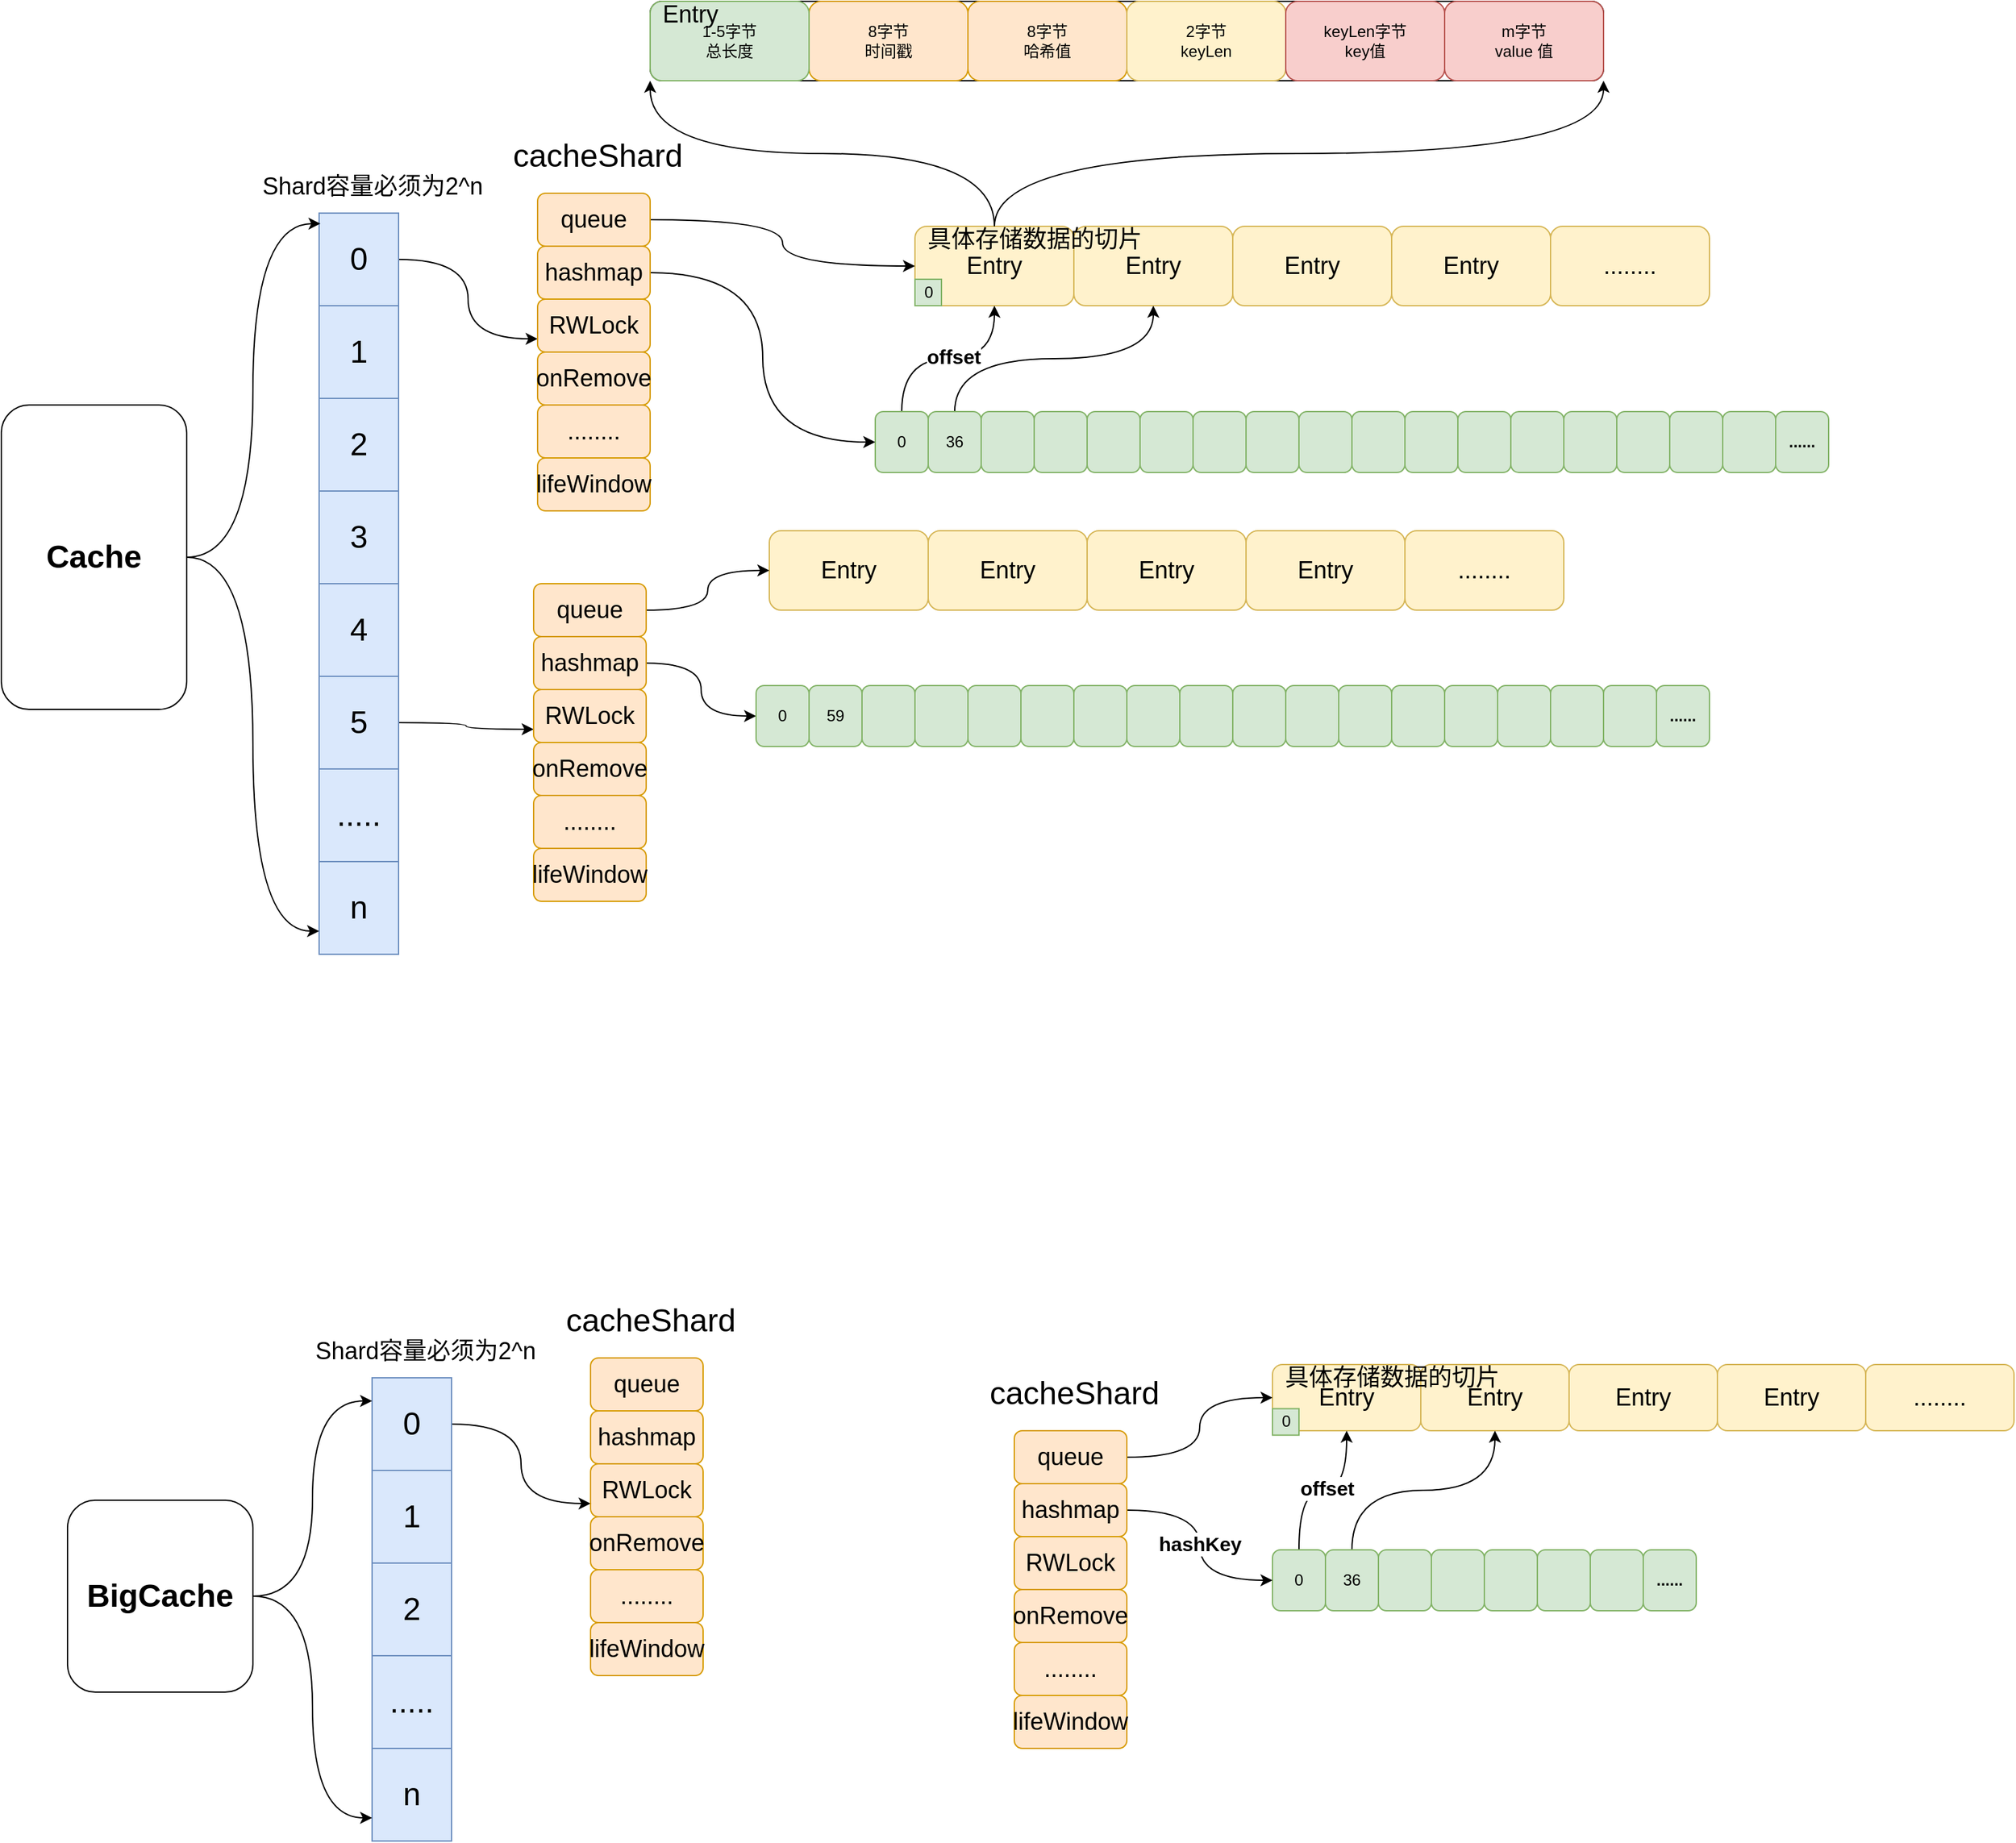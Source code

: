 <mxfile version="14.6.13" type="device" pages="3"><diagram id="f8zTZtIyy3X4nfBi4ISw" name="数据结构"><mxGraphModel dx="1666" dy="860" grid="1" gridSize="10" guides="1" tooltips="1" connect="1" arrows="1" fold="1" page="0" pageScale="1" pageWidth="1169" pageHeight="827" math="0" shadow="0"><root><mxCell id="0"/><mxCell id="1" parent="0"/><mxCell id="JFfvHVcjmFUZ5Ef5ul6t-11" value="" style="group" parent="1" vertex="1" connectable="0"><mxGeometry x="630" y="20" width="720" height="60" as="geometry"/></mxCell><mxCell id="JFfvHVcjmFUZ5Ef5ul6t-9" value="" style="rounded=1;whiteSpace=wrap;html=1;" parent="JFfvHVcjmFUZ5Ef5ul6t-11" vertex="1"><mxGeometry width="720" height="60" as="geometry"/></mxCell><mxCell id="JFfvHVcjmFUZ5Ef5ul6t-3" value="8字节&lt;br&gt;时间戳" style="rounded=1;whiteSpace=wrap;html=1;fillColor=#ffe6cc;strokeColor=#d79b00;" parent="JFfvHVcjmFUZ5Ef5ul6t-11" vertex="1"><mxGeometry x="120" width="120" height="60" as="geometry"/></mxCell><mxCell id="JFfvHVcjmFUZ5Ef5ul6t-4" value="8字节&lt;br&gt;哈希值" style="rounded=1;whiteSpace=wrap;html=1;fillColor=#ffe6cc;strokeColor=#d79b00;" parent="JFfvHVcjmFUZ5Ef5ul6t-11" vertex="1"><mxGeometry x="240" width="120" height="60" as="geometry"/></mxCell><mxCell id="JFfvHVcjmFUZ5Ef5ul6t-5" value="2字节&lt;br&gt;keyLen" style="rounded=1;whiteSpace=wrap;html=1;fillColor=#fff2cc;strokeColor=#d6b656;" parent="JFfvHVcjmFUZ5Ef5ul6t-11" vertex="1"><mxGeometry x="360" width="120" height="60" as="geometry"/></mxCell><mxCell id="JFfvHVcjmFUZ5Ef5ul6t-6" value="keyLen字节&lt;br&gt;key值" style="rounded=1;whiteSpace=wrap;html=1;fillColor=#f8cecc;strokeColor=#b85450;" parent="JFfvHVcjmFUZ5Ef5ul6t-11" vertex="1"><mxGeometry x="480" width="120" height="60" as="geometry"/></mxCell><mxCell id="JFfvHVcjmFUZ5Ef5ul6t-8" value="m字节&lt;br&gt;value 值" style="rounded=1;whiteSpace=wrap;html=1;fillColor=#f8cecc;strokeColor=#b85450;" parent="JFfvHVcjmFUZ5Ef5ul6t-11" vertex="1"><mxGeometry x="600" width="120" height="60" as="geometry"/></mxCell><mxCell id="JFfvHVcjmFUZ5Ef5ul6t-10" value="1-5字节&lt;br&gt;总长度" style="rounded=1;whiteSpace=wrap;html=1;fillColor=#d5e8d4;strokeColor=#82b366;" parent="JFfvHVcjmFUZ5Ef5ul6t-11" vertex="1"><mxGeometry width="120" height="60" as="geometry"/></mxCell><mxCell id="JFfvHVcjmFUZ5Ef5ul6t-12" value="&lt;font style=&quot;font-size: 18px&quot;&gt;Entry&lt;/font&gt;" style="text;html=1;align=center;verticalAlign=middle;resizable=0;points=[];autosize=1;strokeColor=none;" parent="JFfvHVcjmFUZ5Ef5ul6t-11" vertex="1"><mxGeometry width="60" height="20" as="geometry"/></mxCell><mxCell id="oEBl1W_84CtqwR7EKaeS-15" style="edgeStyle=orthogonalEdgeStyle;rounded=0;orthogonalLoop=1;jettySize=auto;html=1;exitX=1;exitY=0.5;exitDx=0;exitDy=0;entryX=0;entryY=0.75;entryDx=0;entryDy=0;curved=1;" parent="1" source="JFfvHVcjmFUZ5Ef5ul6t-13" target="oEBl1W_84CtqwR7EKaeS-10" edge="1"><mxGeometry relative="1" as="geometry"/></mxCell><mxCell id="JFfvHVcjmFUZ5Ef5ul6t-13" value="&lt;font style=&quot;font-size: 24px&quot;&gt;0&lt;br&gt;&lt;/font&gt;" style="rounded=0;whiteSpace=wrap;html=1;fillColor=#dae8fc;strokeColor=#6c8ebf;" parent="1" vertex="1"><mxGeometry x="380" y="180" width="60" height="70" as="geometry"/></mxCell><mxCell id="JFfvHVcjmFUZ5Ef5ul6t-14" value="&lt;font style=&quot;font-size: 24px&quot;&gt;1&lt;/font&gt;" style="rounded=0;whiteSpace=wrap;html=1;fillColor=#dae8fc;strokeColor=#6c8ebf;" parent="1" vertex="1"><mxGeometry x="380" y="250" width="60" height="70" as="geometry"/></mxCell><mxCell id="JFfvHVcjmFUZ5Ef5ul6t-15" value="&lt;font style=&quot;font-size: 24px&quot;&gt;2&lt;/font&gt;" style="rounded=0;whiteSpace=wrap;html=1;fillColor=#dae8fc;strokeColor=#6c8ebf;" parent="1" vertex="1"><mxGeometry x="380" y="320" width="60" height="70" as="geometry"/></mxCell><mxCell id="JFfvHVcjmFUZ5Ef5ul6t-16" value="&lt;font style=&quot;font-size: 24px&quot;&gt;3&lt;/font&gt;" style="rounded=0;whiteSpace=wrap;html=1;fillColor=#dae8fc;strokeColor=#6c8ebf;" parent="1" vertex="1"><mxGeometry x="380" y="390" width="60" height="70" as="geometry"/></mxCell><mxCell id="JFfvHVcjmFUZ5Ef5ul6t-17" value="&lt;font style=&quot;font-size: 24px&quot;&gt;4&lt;/font&gt;" style="rounded=0;whiteSpace=wrap;html=1;fillColor=#dae8fc;strokeColor=#6c8ebf;" parent="1" vertex="1"><mxGeometry x="380" y="460" width="60" height="70" as="geometry"/></mxCell><mxCell id="oEBl1W_84CtqwR7EKaeS-22" style="edgeStyle=orthogonalEdgeStyle;curved=1;rounded=0;orthogonalLoop=1;jettySize=auto;html=1;exitX=1;exitY=0.5;exitDx=0;exitDy=0;entryX=0;entryY=0.75;entryDx=0;entryDy=0;" parent="1" source="JFfvHVcjmFUZ5Ef5ul6t-18" target="oEBl1W_84CtqwR7EKaeS-18" edge="1"><mxGeometry relative="1" as="geometry"/></mxCell><mxCell id="JFfvHVcjmFUZ5Ef5ul6t-18" value="&lt;font style=&quot;font-size: 24px&quot;&gt;5&lt;/font&gt;" style="rounded=0;whiteSpace=wrap;html=1;fillColor=#dae8fc;strokeColor=#6c8ebf;" parent="1" vertex="1"><mxGeometry x="380" y="530" width="60" height="70" as="geometry"/></mxCell><mxCell id="JFfvHVcjmFUZ5Ef5ul6t-19" value="&lt;span style=&quot;font-size: 24px&quot;&gt;.....&lt;/span&gt;" style="rounded=0;whiteSpace=wrap;html=1;fillColor=#dae8fc;strokeColor=#6c8ebf;" parent="1" vertex="1"><mxGeometry x="380" y="600" width="60" height="70" as="geometry"/></mxCell><mxCell id="JFfvHVcjmFUZ5Ef5ul6t-20" value="&lt;font style=&quot;font-size: 24px&quot;&gt;n&lt;/font&gt;" style="rounded=0;whiteSpace=wrap;html=1;fillColor=#dae8fc;strokeColor=#6c8ebf;" parent="1" vertex="1"><mxGeometry x="380" y="670" width="60" height="70" as="geometry"/></mxCell><mxCell id="JFfvHVcjmFUZ5Ef5ul6t-26" value="" style="group" parent="1" vertex="1" connectable="0"><mxGeometry x="830" y="190" width="600" height="60" as="geometry"/></mxCell><mxCell id="JFfvHVcjmFUZ5Ef5ul6t-21" value="&lt;font style=&quot;font-size: 18px&quot;&gt;Entry&lt;/font&gt;" style="rounded=1;whiteSpace=wrap;html=1;fillColor=#fff2cc;strokeColor=#d6b656;" parent="JFfvHVcjmFUZ5Ef5ul6t-26" vertex="1"><mxGeometry width="120" height="60" as="geometry"/></mxCell><mxCell id="JFfvHVcjmFUZ5Ef5ul6t-22" value="&lt;font style=&quot;font-size: 18px&quot;&gt;Entry&lt;/font&gt;" style="rounded=1;whiteSpace=wrap;html=1;fillColor=#fff2cc;strokeColor=#d6b656;" parent="JFfvHVcjmFUZ5Ef5ul6t-26" vertex="1"><mxGeometry x="120" width="120" height="60" as="geometry"/></mxCell><mxCell id="JFfvHVcjmFUZ5Ef5ul6t-23" value="&lt;font style=&quot;font-size: 18px&quot;&gt;Entry&lt;/font&gt;" style="rounded=1;whiteSpace=wrap;html=1;fillColor=#fff2cc;strokeColor=#d6b656;" parent="JFfvHVcjmFUZ5Ef5ul6t-26" vertex="1"><mxGeometry x="240" width="120" height="60" as="geometry"/></mxCell><mxCell id="JFfvHVcjmFUZ5Ef5ul6t-24" value="&lt;font style=&quot;font-size: 18px&quot;&gt;Entry&lt;/font&gt;" style="rounded=1;whiteSpace=wrap;html=1;fillColor=#fff2cc;strokeColor=#d6b656;" parent="JFfvHVcjmFUZ5Ef5ul6t-26" vertex="1"><mxGeometry x="360" width="120" height="60" as="geometry"/></mxCell><mxCell id="JFfvHVcjmFUZ5Ef5ul6t-25" value="&lt;span style=&quot;font-size: 18px&quot;&gt;........&lt;/span&gt;" style="rounded=1;whiteSpace=wrap;html=1;fillColor=#fff2cc;strokeColor=#d6b656;" parent="JFfvHVcjmFUZ5Ef5ul6t-26" vertex="1"><mxGeometry x="480" width="120" height="60" as="geometry"/></mxCell><mxCell id="LjTY7OfsshR8Kg6mYbGh-26" value="0" style="text;html=1;align=center;verticalAlign=middle;resizable=0;points=[];autosize=1;fillColor=#d5e8d4;strokeColor=#82b366;" parent="JFfvHVcjmFUZ5Ef5ul6t-26" vertex="1"><mxGeometry y="40" width="20" height="20" as="geometry"/></mxCell><mxCell id="JFfvHVcjmFUZ5Ef5ul6t-77" value="&lt;font style=&quot;font-size: 18px&quot;&gt;具体存储数据的切片&lt;/font&gt;" style="text;html=1;align=center;verticalAlign=middle;resizable=0;points=[];autosize=1;strokeColor=none;" parent="JFfvHVcjmFUZ5Ef5ul6t-26" vertex="1"><mxGeometry width="180" height="20" as="geometry"/></mxCell><mxCell id="JFfvHVcjmFUZ5Ef5ul6t-27" value="" style="group" parent="1" vertex="1" connectable="0"><mxGeometry x="720" y="420" width="600" height="60" as="geometry"/></mxCell><mxCell id="JFfvHVcjmFUZ5Ef5ul6t-28" value="&lt;font style=&quot;font-size: 18px&quot;&gt;Entry&lt;/font&gt;" style="rounded=1;whiteSpace=wrap;html=1;fillColor=#fff2cc;strokeColor=#d6b656;" parent="JFfvHVcjmFUZ5Ef5ul6t-27" vertex="1"><mxGeometry width="120" height="60" as="geometry"/></mxCell><mxCell id="JFfvHVcjmFUZ5Ef5ul6t-29" value="&lt;font style=&quot;font-size: 18px&quot;&gt;Entry&lt;/font&gt;" style="rounded=1;whiteSpace=wrap;html=1;fillColor=#fff2cc;strokeColor=#d6b656;" parent="JFfvHVcjmFUZ5Ef5ul6t-27" vertex="1"><mxGeometry x="120" width="120" height="60" as="geometry"/></mxCell><mxCell id="JFfvHVcjmFUZ5Ef5ul6t-30" value="&lt;font style=&quot;font-size: 18px&quot;&gt;Entry&lt;/font&gt;" style="rounded=1;whiteSpace=wrap;html=1;fillColor=#fff2cc;strokeColor=#d6b656;" parent="JFfvHVcjmFUZ5Ef5ul6t-27" vertex="1"><mxGeometry x="240" width="120" height="60" as="geometry"/></mxCell><mxCell id="JFfvHVcjmFUZ5Ef5ul6t-31" value="&lt;font style=&quot;font-size: 18px&quot;&gt;Entry&lt;/font&gt;" style="rounded=1;whiteSpace=wrap;html=1;fillColor=#fff2cc;strokeColor=#d6b656;" parent="JFfvHVcjmFUZ5Ef5ul6t-27" vertex="1"><mxGeometry x="360" width="120" height="60" as="geometry"/></mxCell><mxCell id="JFfvHVcjmFUZ5Ef5ul6t-32" value="&lt;span style=&quot;font-size: 18px&quot;&gt;........&lt;/span&gt;" style="rounded=1;whiteSpace=wrap;html=1;fillColor=#fff2cc;strokeColor=#d6b656;" parent="JFfvHVcjmFUZ5Ef5ul6t-27" vertex="1"><mxGeometry x="480" width="120" height="60" as="geometry"/></mxCell><mxCell id="JFfvHVcjmFUZ5Ef5ul6t-74" style="edgeStyle=orthogonalEdgeStyle;curved=1;rounded=0;orthogonalLoop=1;jettySize=auto;html=1;exitX=0.5;exitY=0;exitDx=0;exitDy=0;entryX=0;entryY=1;entryDx=0;entryDy=0;" parent="1" source="JFfvHVcjmFUZ5Ef5ul6t-21" target="JFfvHVcjmFUZ5Ef5ul6t-10" edge="1"><mxGeometry relative="1" as="geometry"/></mxCell><mxCell id="JFfvHVcjmFUZ5Ef5ul6t-75" style="edgeStyle=orthogonalEdgeStyle;curved=1;rounded=0;orthogonalLoop=1;jettySize=auto;html=1;exitX=0.5;exitY=0;exitDx=0;exitDy=0;entryX=1;entryY=1;entryDx=0;entryDy=0;" parent="1" source="JFfvHVcjmFUZ5Ef5ul6t-21" target="JFfvHVcjmFUZ5Ef5ul6t-8" edge="1"><mxGeometry relative="1" as="geometry"/></mxCell><mxCell id="JFfvHVcjmFUZ5Ef5ul6t-76" value="&lt;font style=&quot;font-size: 18px&quot;&gt;Shard容量必须为2^n&lt;/font&gt;" style="text;html=1;align=center;verticalAlign=middle;resizable=0;points=[];autosize=1;strokeColor=none;" parent="1" vertex="1"><mxGeometry x="330" y="150" width="180" height="20" as="geometry"/></mxCell><mxCell id="LjTY7OfsshR8Kg6mYbGh-28" style="edgeStyle=orthogonalEdgeStyle;curved=1;rounded=0;orthogonalLoop=1;jettySize=auto;html=1;exitX=0.5;exitY=0;exitDx=0;exitDy=0;" parent="1" source="LjTY7OfsshR8Kg6mYbGh-8" target="JFfvHVcjmFUZ5Ef5ul6t-21" edge="1"><mxGeometry relative="1" as="geometry"/></mxCell><mxCell id="oEBl1W_84CtqwR7EKaeS-45" value="&lt;b&gt;&lt;font style=&quot;font-size: 15px&quot;&gt;offset&lt;/font&gt;&lt;/b&gt;" style="edgeLabel;html=1;align=center;verticalAlign=middle;resizable=0;points=[];" parent="LjTY7OfsshR8Kg6mYbGh-28" vertex="1" connectable="0"><mxGeometry x="0.05" y="2" relative="1" as="geometry"><mxPoint as="offset"/></mxGeometry></mxCell><mxCell id="LjTY7OfsshR8Kg6mYbGh-8" value="0" style="rounded=1;whiteSpace=wrap;html=1;fillColor=#d5e8d4;strokeColor=#82b366;" parent="1" vertex="1"><mxGeometry x="800" y="330" width="40" height="46" as="geometry"/></mxCell><mxCell id="oEBl1W_84CtqwR7EKaeS-46" style="edgeStyle=orthogonalEdgeStyle;curved=1;rounded=0;orthogonalLoop=1;jettySize=auto;html=1;exitX=0.5;exitY=0;exitDx=0;exitDy=0;entryX=0.5;entryY=1;entryDx=0;entryDy=0;" parent="1" source="LjTY7OfsshR8Kg6mYbGh-9" target="JFfvHVcjmFUZ5Ef5ul6t-22" edge="1"><mxGeometry relative="1" as="geometry"/></mxCell><mxCell id="LjTY7OfsshR8Kg6mYbGh-9" value="36" style="rounded=1;whiteSpace=wrap;html=1;fillColor=#d5e8d4;strokeColor=#82b366;" parent="1" vertex="1"><mxGeometry x="840" y="330" width="40" height="46" as="geometry"/></mxCell><mxCell id="LjTY7OfsshR8Kg6mYbGh-10" value="" style="rounded=1;whiteSpace=wrap;html=1;fillColor=#d5e8d4;strokeColor=#82b366;" parent="1" vertex="1"><mxGeometry x="880" y="330" width="40" height="46" as="geometry"/></mxCell><mxCell id="LjTY7OfsshR8Kg6mYbGh-11" value="" style="rounded=1;whiteSpace=wrap;html=1;fillColor=#d5e8d4;strokeColor=#82b366;" parent="1" vertex="1"><mxGeometry x="920" y="330" width="40" height="46" as="geometry"/></mxCell><mxCell id="LjTY7OfsshR8Kg6mYbGh-12" value="" style="rounded=1;whiteSpace=wrap;html=1;fillColor=#d5e8d4;strokeColor=#82b366;" parent="1" vertex="1"><mxGeometry x="960" y="330" width="40" height="46" as="geometry"/></mxCell><mxCell id="LjTY7OfsshR8Kg6mYbGh-13" value="" style="rounded=1;whiteSpace=wrap;html=1;fillColor=#d5e8d4;strokeColor=#82b366;" parent="1" vertex="1"><mxGeometry x="1000" y="330" width="40" height="46" as="geometry"/></mxCell><mxCell id="LjTY7OfsshR8Kg6mYbGh-14" value="" style="rounded=1;whiteSpace=wrap;html=1;fillColor=#d5e8d4;strokeColor=#82b366;" parent="1" vertex="1"><mxGeometry x="1040" y="330" width="40" height="46" as="geometry"/></mxCell><mxCell id="LjTY7OfsshR8Kg6mYbGh-15" value="" style="rounded=1;whiteSpace=wrap;html=1;fillColor=#d5e8d4;strokeColor=#82b366;" parent="1" vertex="1"><mxGeometry x="1080" y="330" width="40" height="46" as="geometry"/></mxCell><mxCell id="LjTY7OfsshR8Kg6mYbGh-16" value="" style="rounded=1;whiteSpace=wrap;html=1;fillColor=#d5e8d4;strokeColor=#82b366;" parent="1" vertex="1"><mxGeometry x="1120" y="330" width="40" height="46" as="geometry"/></mxCell><mxCell id="LjTY7OfsshR8Kg6mYbGh-17" value="" style="rounded=1;whiteSpace=wrap;html=1;fillColor=#d5e8d4;strokeColor=#82b366;" parent="1" vertex="1"><mxGeometry x="1160" y="330" width="40" height="46" as="geometry"/></mxCell><mxCell id="LjTY7OfsshR8Kg6mYbGh-18" value="" style="rounded=1;whiteSpace=wrap;html=1;fillColor=#d5e8d4;strokeColor=#82b366;" parent="1" vertex="1"><mxGeometry x="1200" y="330" width="40" height="46" as="geometry"/></mxCell><mxCell id="LjTY7OfsshR8Kg6mYbGh-19" value="" style="rounded=1;whiteSpace=wrap;html=1;fillColor=#d5e8d4;strokeColor=#82b366;" parent="1" vertex="1"><mxGeometry x="1240" y="330" width="40" height="46" as="geometry"/></mxCell><mxCell id="LjTY7OfsshR8Kg6mYbGh-20" value="" style="rounded=1;whiteSpace=wrap;html=1;fillColor=#d5e8d4;strokeColor=#82b366;" parent="1" vertex="1"><mxGeometry x="1280" y="330" width="40" height="46" as="geometry"/></mxCell><mxCell id="LjTY7OfsshR8Kg6mYbGh-21" value="" style="rounded=1;whiteSpace=wrap;html=1;fillColor=#d5e8d4;strokeColor=#82b366;" parent="1" vertex="1"><mxGeometry x="1320" y="330" width="40" height="46" as="geometry"/></mxCell><mxCell id="LjTY7OfsshR8Kg6mYbGh-22" value="" style="rounded=1;whiteSpace=wrap;html=1;fillColor=#d5e8d4;strokeColor=#82b366;" parent="1" vertex="1"><mxGeometry x="1360" y="330" width="40" height="46" as="geometry"/></mxCell><mxCell id="LjTY7OfsshR8Kg6mYbGh-23" value="" style="rounded=1;whiteSpace=wrap;html=1;fillColor=#d5e8d4;strokeColor=#82b366;" parent="1" vertex="1"><mxGeometry x="1400" y="330" width="40" height="46" as="geometry"/></mxCell><mxCell id="LjTY7OfsshR8Kg6mYbGh-24" value="" style="rounded=1;whiteSpace=wrap;html=1;fillColor=#d5e8d4;strokeColor=#82b366;" parent="1" vertex="1"><mxGeometry x="1440" y="330" width="40" height="46" as="geometry"/></mxCell><mxCell id="LjTY7OfsshR8Kg6mYbGh-25" value="&lt;b&gt;......&lt;/b&gt;" style="rounded=1;whiteSpace=wrap;html=1;fillColor=#d5e8d4;strokeColor=#82b366;" parent="1" vertex="1"><mxGeometry x="1480" y="330" width="40" height="46" as="geometry"/></mxCell><mxCell id="oEBl1W_84CtqwR7EKaeS-44" style="edgeStyle=orthogonalEdgeStyle;curved=1;rounded=0;orthogonalLoop=1;jettySize=auto;html=1;exitX=1;exitY=0.5;exitDx=0;exitDy=0;entryX=0;entryY=0.5;entryDx=0;entryDy=0;" parent="1" source="oEBl1W_84CtqwR7EKaeS-8" target="JFfvHVcjmFUZ5Ef5ul6t-21" edge="1"><mxGeometry relative="1" as="geometry"/></mxCell><mxCell id="oEBl1W_84CtqwR7EKaeS-8" value="&lt;font style=&quot;font-size: 18px&quot;&gt;queue&lt;/font&gt;" style="rounded=1;whiteSpace=wrap;html=1;fillColor=#ffe6cc;strokeColor=#d79b00;" parent="1" vertex="1"><mxGeometry x="545" y="165" width="85" height="40" as="geometry"/></mxCell><mxCell id="oEBl1W_84CtqwR7EKaeS-43" style="edgeStyle=orthogonalEdgeStyle;curved=1;rounded=0;orthogonalLoop=1;jettySize=auto;html=1;exitX=1;exitY=0.5;exitDx=0;exitDy=0;entryX=0;entryY=0.5;entryDx=0;entryDy=0;" parent="1" source="oEBl1W_84CtqwR7EKaeS-9" target="LjTY7OfsshR8Kg6mYbGh-8" edge="1"><mxGeometry relative="1" as="geometry"/></mxCell><mxCell id="oEBl1W_84CtqwR7EKaeS-9" value="&lt;font style=&quot;font-size: 18px&quot;&gt;hashmap&lt;/font&gt;" style="rounded=1;whiteSpace=wrap;html=1;fillColor=#ffe6cc;strokeColor=#d79b00;" parent="1" vertex="1"><mxGeometry x="545" y="205" width="85" height="40" as="geometry"/></mxCell><mxCell id="oEBl1W_84CtqwR7EKaeS-10" value="&lt;span style=&quot;font-size: 18px&quot;&gt;RWLock&lt;/span&gt;" style="rounded=1;whiteSpace=wrap;html=1;fillColor=#ffe6cc;strokeColor=#d79b00;" parent="1" vertex="1"><mxGeometry x="545" y="245" width="85" height="40" as="geometry"/></mxCell><mxCell id="oEBl1W_84CtqwR7EKaeS-11" value="&lt;font style=&quot;font-size: 18px&quot;&gt;onRemove&lt;/font&gt;" style="rounded=1;whiteSpace=wrap;html=1;fillColor=#ffe6cc;strokeColor=#d79b00;" parent="1" vertex="1"><mxGeometry x="545" y="285" width="85" height="40" as="geometry"/></mxCell><mxCell id="oEBl1W_84CtqwR7EKaeS-13" value="&lt;span style=&quot;font-size: 18px&quot;&gt;lifeWindow&lt;/span&gt;" style="rounded=1;whiteSpace=wrap;html=1;fillColor=#ffe6cc;strokeColor=#d79b00;" parent="1" vertex="1"><mxGeometry x="545" y="365" width="85" height="40" as="geometry"/></mxCell><mxCell id="oEBl1W_84CtqwR7EKaeS-14" value="&lt;span style=&quot;font-size: 18px&quot;&gt;........&lt;/span&gt;" style="rounded=1;whiteSpace=wrap;html=1;fillColor=#ffe6cc;strokeColor=#d79b00;" parent="1" vertex="1"><mxGeometry x="545" y="325" width="85" height="40" as="geometry"/></mxCell><mxCell id="oEBl1W_84CtqwR7EKaeS-41" style="edgeStyle=orthogonalEdgeStyle;curved=1;rounded=0;orthogonalLoop=1;jettySize=auto;html=1;exitX=1;exitY=0.5;exitDx=0;exitDy=0;" parent="1" source="oEBl1W_84CtqwR7EKaeS-16" target="JFfvHVcjmFUZ5Ef5ul6t-28" edge="1"><mxGeometry relative="1" as="geometry"/></mxCell><mxCell id="oEBl1W_84CtqwR7EKaeS-16" value="&lt;font style=&quot;font-size: 18px&quot;&gt;queue&lt;/font&gt;" style="rounded=1;whiteSpace=wrap;html=1;fillColor=#ffe6cc;strokeColor=#d79b00;" parent="1" vertex="1"><mxGeometry x="542" y="460" width="85" height="40" as="geometry"/></mxCell><mxCell id="D1Wdp4jDfRqRzgmV4nXf-1" style="edgeStyle=orthogonalEdgeStyle;rounded=0;orthogonalLoop=1;jettySize=auto;html=1;exitX=1;exitY=0.5;exitDx=0;exitDy=0;entryX=0;entryY=0.5;entryDx=0;entryDy=0;curved=1;" edge="1" parent="1" source="oEBl1W_84CtqwR7EKaeS-17" target="oEBl1W_84CtqwR7EKaeS-23"><mxGeometry relative="1" as="geometry"/></mxCell><mxCell id="oEBl1W_84CtqwR7EKaeS-17" value="&lt;font style=&quot;font-size: 18px&quot;&gt;hashmap&lt;/font&gt;" style="rounded=1;whiteSpace=wrap;html=1;fillColor=#ffe6cc;strokeColor=#d79b00;" parent="1" vertex="1"><mxGeometry x="542" y="500" width="85" height="40" as="geometry"/></mxCell><mxCell id="oEBl1W_84CtqwR7EKaeS-18" value="&lt;span style=&quot;font-size: 18px&quot;&gt;RWLock&lt;/span&gt;" style="rounded=1;whiteSpace=wrap;html=1;fillColor=#ffe6cc;strokeColor=#d79b00;" parent="1" vertex="1"><mxGeometry x="542" y="540" width="85" height="40" as="geometry"/></mxCell><mxCell id="oEBl1W_84CtqwR7EKaeS-19" value="&lt;font style=&quot;font-size: 18px&quot;&gt;onRemove&lt;/font&gt;" style="rounded=1;whiteSpace=wrap;html=1;fillColor=#ffe6cc;strokeColor=#d79b00;" parent="1" vertex="1"><mxGeometry x="542" y="580" width="85" height="40" as="geometry"/></mxCell><mxCell id="oEBl1W_84CtqwR7EKaeS-20" value="&lt;span style=&quot;font-size: 18px&quot;&gt;lifeWindow&lt;/span&gt;" style="rounded=1;whiteSpace=wrap;html=1;fillColor=#ffe6cc;strokeColor=#d79b00;" parent="1" vertex="1"><mxGeometry x="542" y="660" width="85" height="40" as="geometry"/></mxCell><mxCell id="oEBl1W_84CtqwR7EKaeS-21" value="&lt;span style=&quot;font-size: 18px&quot;&gt;........&lt;/span&gt;" style="rounded=1;whiteSpace=wrap;html=1;fillColor=#ffe6cc;strokeColor=#d79b00;" parent="1" vertex="1"><mxGeometry x="542" y="620" width="85" height="40" as="geometry"/></mxCell><mxCell id="oEBl1W_84CtqwR7EKaeS-23" value="0" style="rounded=1;whiteSpace=wrap;html=1;fillColor=#d5e8d4;strokeColor=#82b366;" parent="1" vertex="1"><mxGeometry x="710" y="537" width="40" height="46" as="geometry"/></mxCell><mxCell id="oEBl1W_84CtqwR7EKaeS-24" value="59" style="rounded=1;whiteSpace=wrap;html=1;fillColor=#d5e8d4;strokeColor=#82b366;" parent="1" vertex="1"><mxGeometry x="750" y="537" width="40" height="46" as="geometry"/></mxCell><mxCell id="oEBl1W_84CtqwR7EKaeS-25" value="" style="rounded=1;whiteSpace=wrap;html=1;fillColor=#d5e8d4;strokeColor=#82b366;" parent="1" vertex="1"><mxGeometry x="790" y="537" width="40" height="46" as="geometry"/></mxCell><mxCell id="oEBl1W_84CtqwR7EKaeS-26" value="" style="rounded=1;whiteSpace=wrap;html=1;fillColor=#d5e8d4;strokeColor=#82b366;" parent="1" vertex="1"><mxGeometry x="830" y="537" width="40" height="46" as="geometry"/></mxCell><mxCell id="oEBl1W_84CtqwR7EKaeS-27" value="" style="rounded=1;whiteSpace=wrap;html=1;fillColor=#d5e8d4;strokeColor=#82b366;" parent="1" vertex="1"><mxGeometry x="870" y="537" width="40" height="46" as="geometry"/></mxCell><mxCell id="oEBl1W_84CtqwR7EKaeS-28" value="" style="rounded=1;whiteSpace=wrap;html=1;fillColor=#d5e8d4;strokeColor=#82b366;" parent="1" vertex="1"><mxGeometry x="910" y="537" width="40" height="46" as="geometry"/></mxCell><mxCell id="oEBl1W_84CtqwR7EKaeS-29" value="" style="rounded=1;whiteSpace=wrap;html=1;fillColor=#d5e8d4;strokeColor=#82b366;" parent="1" vertex="1"><mxGeometry x="950" y="537" width="40" height="46" as="geometry"/></mxCell><mxCell id="oEBl1W_84CtqwR7EKaeS-30" value="" style="rounded=1;whiteSpace=wrap;html=1;fillColor=#d5e8d4;strokeColor=#82b366;" parent="1" vertex="1"><mxGeometry x="990" y="537" width="40" height="46" as="geometry"/></mxCell><mxCell id="oEBl1W_84CtqwR7EKaeS-31" value="" style="rounded=1;whiteSpace=wrap;html=1;fillColor=#d5e8d4;strokeColor=#82b366;" parent="1" vertex="1"><mxGeometry x="1030" y="537" width="40" height="46" as="geometry"/></mxCell><mxCell id="oEBl1W_84CtqwR7EKaeS-32" value="" style="rounded=1;whiteSpace=wrap;html=1;fillColor=#d5e8d4;strokeColor=#82b366;" parent="1" vertex="1"><mxGeometry x="1070" y="537" width="40" height="46" as="geometry"/></mxCell><mxCell id="oEBl1W_84CtqwR7EKaeS-33" value="" style="rounded=1;whiteSpace=wrap;html=1;fillColor=#d5e8d4;strokeColor=#82b366;" parent="1" vertex="1"><mxGeometry x="1110" y="537" width="40" height="46" as="geometry"/></mxCell><mxCell id="oEBl1W_84CtqwR7EKaeS-34" value="" style="rounded=1;whiteSpace=wrap;html=1;fillColor=#d5e8d4;strokeColor=#82b366;" parent="1" vertex="1"><mxGeometry x="1150" y="537" width="40" height="46" as="geometry"/></mxCell><mxCell id="oEBl1W_84CtqwR7EKaeS-35" value="" style="rounded=1;whiteSpace=wrap;html=1;fillColor=#d5e8d4;strokeColor=#82b366;" parent="1" vertex="1"><mxGeometry x="1190" y="537" width="40" height="46" as="geometry"/></mxCell><mxCell id="oEBl1W_84CtqwR7EKaeS-36" value="" style="rounded=1;whiteSpace=wrap;html=1;fillColor=#d5e8d4;strokeColor=#82b366;" parent="1" vertex="1"><mxGeometry x="1230" y="537" width="40" height="46" as="geometry"/></mxCell><mxCell id="oEBl1W_84CtqwR7EKaeS-37" value="" style="rounded=1;whiteSpace=wrap;html=1;fillColor=#d5e8d4;strokeColor=#82b366;" parent="1" vertex="1"><mxGeometry x="1270" y="537" width="40" height="46" as="geometry"/></mxCell><mxCell id="oEBl1W_84CtqwR7EKaeS-38" value="" style="rounded=1;whiteSpace=wrap;html=1;fillColor=#d5e8d4;strokeColor=#82b366;" parent="1" vertex="1"><mxGeometry x="1310" y="537" width="40" height="46" as="geometry"/></mxCell><mxCell id="oEBl1W_84CtqwR7EKaeS-39" value="" style="rounded=1;whiteSpace=wrap;html=1;fillColor=#d5e8d4;strokeColor=#82b366;" parent="1" vertex="1"><mxGeometry x="1350" y="537" width="40" height="46" as="geometry"/></mxCell><mxCell id="oEBl1W_84CtqwR7EKaeS-40" value="&lt;b&gt;......&lt;/b&gt;" style="rounded=1;whiteSpace=wrap;html=1;fillColor=#d5e8d4;strokeColor=#82b366;" parent="1" vertex="1"><mxGeometry x="1390" y="537" width="40" height="46" as="geometry"/></mxCell><mxCell id="oEBl1W_84CtqwR7EKaeS-48" style="edgeStyle=orthogonalEdgeStyle;curved=1;rounded=0;orthogonalLoop=1;jettySize=auto;html=1;exitX=1;exitY=0.5;exitDx=0;exitDy=0;entryX=0.017;entryY=0.114;entryDx=0;entryDy=0;entryPerimeter=0;" parent="1" source="oEBl1W_84CtqwR7EKaeS-47" target="JFfvHVcjmFUZ5Ef5ul6t-13" edge="1"><mxGeometry relative="1" as="geometry"/></mxCell><mxCell id="oEBl1W_84CtqwR7EKaeS-49" style="edgeStyle=orthogonalEdgeStyle;curved=1;rounded=0;orthogonalLoop=1;jettySize=auto;html=1;exitX=1;exitY=0.5;exitDx=0;exitDy=0;entryX=0;entryY=0.75;entryDx=0;entryDy=0;" parent="1" source="oEBl1W_84CtqwR7EKaeS-47" target="JFfvHVcjmFUZ5Ef5ul6t-20" edge="1"><mxGeometry relative="1" as="geometry"/></mxCell><mxCell id="oEBl1W_84CtqwR7EKaeS-47" value="&lt;b&gt;&lt;font style=&quot;font-size: 24px&quot;&gt;Cache&lt;/font&gt;&lt;/b&gt;" style="rounded=1;whiteSpace=wrap;html=1;" parent="1" vertex="1"><mxGeometry x="140" y="325" width="140" height="230" as="geometry"/></mxCell><mxCell id="oEBl1W_84CtqwR7EKaeS-50" value="&lt;br style=&quot;font-size: 24px&quot;&gt;&lt;span style=&quot;font-size: 24px&quot;&gt;cacheShard&lt;/span&gt;" style="text;html=1;align=center;verticalAlign=middle;resizable=0;points=[];autosize=1;strokeColor=none;" parent="1" vertex="1"><mxGeometry x="520" y="110" width="140" height="40" as="geometry"/></mxCell><mxCell id="VjaYhniC3lVxvYzhpoEW-1" style="edgeStyle=orthogonalEdgeStyle;rounded=0;orthogonalLoop=1;jettySize=auto;html=1;exitX=1;exitY=0.5;exitDx=0;exitDy=0;entryX=0;entryY=0.75;entryDx=0;entryDy=0;curved=1;" parent="1" source="VjaYhniC3lVxvYzhpoEW-2" target="VjaYhniC3lVxvYzhpoEW-14" edge="1"><mxGeometry relative="1" as="geometry"/></mxCell><mxCell id="VjaYhniC3lVxvYzhpoEW-2" value="&lt;font style=&quot;font-size: 24px&quot;&gt;0&lt;br&gt;&lt;/font&gt;" style="rounded=0;whiteSpace=wrap;html=1;fillColor=#dae8fc;strokeColor=#6c8ebf;" parent="1" vertex="1"><mxGeometry x="420" y="1060" width="60" height="70" as="geometry"/></mxCell><mxCell id="VjaYhniC3lVxvYzhpoEW-3" value="&lt;font style=&quot;font-size: 24px&quot;&gt;1&lt;/font&gt;" style="rounded=0;whiteSpace=wrap;html=1;fillColor=#dae8fc;strokeColor=#6c8ebf;" parent="1" vertex="1"><mxGeometry x="420" y="1130" width="60" height="70" as="geometry"/></mxCell><mxCell id="VjaYhniC3lVxvYzhpoEW-4" value="&lt;font style=&quot;font-size: 24px&quot;&gt;2&lt;/font&gt;" style="rounded=0;whiteSpace=wrap;html=1;fillColor=#dae8fc;strokeColor=#6c8ebf;" parent="1" vertex="1"><mxGeometry x="420" y="1200" width="60" height="70" as="geometry"/></mxCell><mxCell id="VjaYhniC3lVxvYzhpoEW-9" value="&lt;span style=&quot;font-size: 24px&quot;&gt;.....&lt;/span&gt;" style="rounded=0;whiteSpace=wrap;html=1;fillColor=#dae8fc;strokeColor=#6c8ebf;" parent="1" vertex="1"><mxGeometry x="420" y="1270" width="60" height="70" as="geometry"/></mxCell><mxCell id="VjaYhniC3lVxvYzhpoEW-10" value="&lt;font style=&quot;font-size: 24px&quot;&gt;n&lt;/font&gt;" style="rounded=0;whiteSpace=wrap;html=1;fillColor=#dae8fc;strokeColor=#6c8ebf;" parent="1" vertex="1"><mxGeometry x="420" y="1340" width="60" height="70" as="geometry"/></mxCell><mxCell id="VjaYhniC3lVxvYzhpoEW-11" value="&lt;font style=&quot;font-size: 18px&quot;&gt;Shard容量必须为2^n&lt;/font&gt;" style="text;html=1;align=center;verticalAlign=middle;resizable=0;points=[];autosize=1;strokeColor=none;" parent="1" vertex="1"><mxGeometry x="370" y="1030" width="180" height="20" as="geometry"/></mxCell><mxCell id="VjaYhniC3lVxvYzhpoEW-12" value="&lt;font style=&quot;font-size: 18px&quot;&gt;queue&lt;/font&gt;" style="rounded=1;whiteSpace=wrap;html=1;fillColor=#ffe6cc;strokeColor=#d79b00;" parent="1" vertex="1"><mxGeometry x="585" y="1045" width="85" height="40" as="geometry"/></mxCell><mxCell id="VjaYhniC3lVxvYzhpoEW-13" value="&lt;font style=&quot;font-size: 18px&quot;&gt;hashmap&lt;/font&gt;" style="rounded=1;whiteSpace=wrap;html=1;fillColor=#ffe6cc;strokeColor=#d79b00;" parent="1" vertex="1"><mxGeometry x="585" y="1085" width="85" height="40" as="geometry"/></mxCell><mxCell id="VjaYhniC3lVxvYzhpoEW-14" value="&lt;span style=&quot;font-size: 18px&quot;&gt;RWLock&lt;/span&gt;" style="rounded=1;whiteSpace=wrap;html=1;fillColor=#ffe6cc;strokeColor=#d79b00;" parent="1" vertex="1"><mxGeometry x="585" y="1125" width="85" height="40" as="geometry"/></mxCell><mxCell id="VjaYhniC3lVxvYzhpoEW-15" value="&lt;font style=&quot;font-size: 18px&quot;&gt;onRemove&lt;/font&gt;" style="rounded=1;whiteSpace=wrap;html=1;fillColor=#ffe6cc;strokeColor=#d79b00;" parent="1" vertex="1"><mxGeometry x="585" y="1165" width="85" height="40" as="geometry"/></mxCell><mxCell id="VjaYhniC3lVxvYzhpoEW-16" value="&lt;span style=&quot;font-size: 18px&quot;&gt;lifeWindow&lt;/span&gt;" style="rounded=1;whiteSpace=wrap;html=1;fillColor=#ffe6cc;strokeColor=#d79b00;" parent="1" vertex="1"><mxGeometry x="585" y="1245" width="85" height="40" as="geometry"/></mxCell><mxCell id="VjaYhniC3lVxvYzhpoEW-17" value="&lt;span style=&quot;font-size: 18px&quot;&gt;........&lt;/span&gt;" style="rounded=1;whiteSpace=wrap;html=1;fillColor=#ffe6cc;strokeColor=#d79b00;" parent="1" vertex="1"><mxGeometry x="585" y="1205" width="85" height="40" as="geometry"/></mxCell><mxCell id="VjaYhniC3lVxvYzhpoEW-24" value="&lt;br style=&quot;font-size: 24px&quot;&gt;&lt;span style=&quot;font-size: 24px&quot;&gt;cacheShard&lt;/span&gt;" style="text;html=1;align=center;verticalAlign=middle;resizable=0;points=[];autosize=1;strokeColor=none;" parent="1" vertex="1"><mxGeometry x="560" y="990" width="140" height="40" as="geometry"/></mxCell><mxCell id="VjaYhniC3lVxvYzhpoEW-27" style="edgeStyle=orthogonalEdgeStyle;rounded=0;orthogonalLoop=1;jettySize=auto;html=1;exitX=1;exitY=0.5;exitDx=0;exitDy=0;entryX=0;entryY=0.25;entryDx=0;entryDy=0;curved=1;" parent="1" source="VjaYhniC3lVxvYzhpoEW-26" target="VjaYhniC3lVxvYzhpoEW-2" edge="1"><mxGeometry relative="1" as="geometry"/></mxCell><mxCell id="VjaYhniC3lVxvYzhpoEW-28" style="edgeStyle=orthogonalEdgeStyle;curved=1;rounded=0;orthogonalLoop=1;jettySize=auto;html=1;exitX=1;exitY=0.5;exitDx=0;exitDy=0;entryX=0;entryY=0.75;entryDx=0;entryDy=0;" parent="1" source="VjaYhniC3lVxvYzhpoEW-26" target="VjaYhniC3lVxvYzhpoEW-10" edge="1"><mxGeometry relative="1" as="geometry"/></mxCell><mxCell id="VjaYhniC3lVxvYzhpoEW-26" value="&lt;b&gt;&lt;font style=&quot;font-size: 24px&quot;&gt;BigCache&lt;/font&gt;&lt;/b&gt;" style="rounded=1;whiteSpace=wrap;html=1;" parent="1" vertex="1"><mxGeometry x="190" y="1152.5" width="140" height="145" as="geometry"/></mxCell><mxCell id="VjaYhniC3lVxvYzhpoEW-29" value="" style="group" parent="1" vertex="1" connectable="0"><mxGeometry x="1100" y="1050" width="560" height="50" as="geometry"/></mxCell><mxCell id="VjaYhniC3lVxvYzhpoEW-30" value="&lt;font style=&quot;font-size: 18px&quot;&gt;Entry&lt;/font&gt;" style="rounded=1;whiteSpace=wrap;html=1;fillColor=#fff2cc;strokeColor=#d6b656;" parent="VjaYhniC3lVxvYzhpoEW-29" vertex="1"><mxGeometry width="112" height="50" as="geometry"/></mxCell><mxCell id="VjaYhniC3lVxvYzhpoEW-31" value="&lt;font style=&quot;font-size: 18px&quot;&gt;Entry&lt;/font&gt;" style="rounded=1;whiteSpace=wrap;html=1;fillColor=#fff2cc;strokeColor=#d6b656;" parent="VjaYhniC3lVxvYzhpoEW-29" vertex="1"><mxGeometry x="112" width="112" height="50" as="geometry"/></mxCell><mxCell id="VjaYhniC3lVxvYzhpoEW-32" value="&lt;font style=&quot;font-size: 18px&quot;&gt;Entry&lt;/font&gt;" style="rounded=1;whiteSpace=wrap;html=1;fillColor=#fff2cc;strokeColor=#d6b656;" parent="VjaYhniC3lVxvYzhpoEW-29" vertex="1"><mxGeometry x="224" width="112" height="50" as="geometry"/></mxCell><mxCell id="VjaYhniC3lVxvYzhpoEW-33" value="&lt;font style=&quot;font-size: 18px&quot;&gt;Entry&lt;/font&gt;" style="rounded=1;whiteSpace=wrap;html=1;fillColor=#fff2cc;strokeColor=#d6b656;" parent="VjaYhniC3lVxvYzhpoEW-29" vertex="1"><mxGeometry x="336" width="112" height="50" as="geometry"/></mxCell><mxCell id="VjaYhniC3lVxvYzhpoEW-34" value="&lt;span style=&quot;font-size: 18px&quot;&gt;........&lt;/span&gt;" style="rounded=1;whiteSpace=wrap;html=1;fillColor=#fff2cc;strokeColor=#d6b656;" parent="VjaYhniC3lVxvYzhpoEW-29" vertex="1"><mxGeometry x="448" width="112" height="50" as="geometry"/></mxCell><mxCell id="VjaYhniC3lVxvYzhpoEW-35" value="0" style="text;html=1;align=center;verticalAlign=middle;resizable=0;points=[];autosize=1;fillColor=#d5e8d4;strokeColor=#82b366;" parent="VjaYhniC3lVxvYzhpoEW-29" vertex="1"><mxGeometry y="33.333" width="20" height="20" as="geometry"/></mxCell><mxCell id="VjaYhniC3lVxvYzhpoEW-36" value="&lt;font style=&quot;font-size: 18px&quot;&gt;具体存储数据的切片&lt;/font&gt;" style="text;html=1;align=center;verticalAlign=middle;resizable=0;points=[];autosize=1;strokeColor=none;" parent="VjaYhniC3lVxvYzhpoEW-29" vertex="1"><mxGeometry width="180" height="20" as="geometry"/></mxCell><mxCell id="VjaYhniC3lVxvYzhpoEW-37" style="edgeStyle=orthogonalEdgeStyle;curved=1;rounded=0;orthogonalLoop=1;jettySize=auto;html=1;exitX=0.5;exitY=0;exitDx=0;exitDy=0;" parent="1" source="VjaYhniC3lVxvYzhpoEW-39" target="VjaYhniC3lVxvYzhpoEW-30" edge="1"><mxGeometry relative="1" as="geometry"/></mxCell><mxCell id="VjaYhniC3lVxvYzhpoEW-38" value="&lt;b&gt;&lt;font style=&quot;font-size: 15px&quot;&gt;offset&lt;/font&gt;&lt;/b&gt;" style="edgeLabel;html=1;align=center;verticalAlign=middle;resizable=0;points=[];" parent="VjaYhniC3lVxvYzhpoEW-37" vertex="1" connectable="0"><mxGeometry x="0.05" y="2" relative="1" as="geometry"><mxPoint as="offset"/></mxGeometry></mxCell><mxCell id="VjaYhniC3lVxvYzhpoEW-39" value="0" style="rounded=1;whiteSpace=wrap;html=1;fillColor=#d5e8d4;strokeColor=#82b366;" parent="1" vertex="1"><mxGeometry x="1100" y="1190" width="40" height="46" as="geometry"/></mxCell><mxCell id="VjaYhniC3lVxvYzhpoEW-40" style="edgeStyle=orthogonalEdgeStyle;curved=1;rounded=0;orthogonalLoop=1;jettySize=auto;html=1;exitX=0.5;exitY=0;exitDx=0;exitDy=0;entryX=0.5;entryY=1;entryDx=0;entryDy=0;" parent="1" source="VjaYhniC3lVxvYzhpoEW-41" target="VjaYhniC3lVxvYzhpoEW-31" edge="1"><mxGeometry relative="1" as="geometry"/></mxCell><mxCell id="VjaYhniC3lVxvYzhpoEW-41" value="36" style="rounded=1;whiteSpace=wrap;html=1;fillColor=#d5e8d4;strokeColor=#82b366;" parent="1" vertex="1"><mxGeometry x="1140" y="1190" width="40" height="46" as="geometry"/></mxCell><mxCell id="VjaYhniC3lVxvYzhpoEW-42" value="" style="rounded=1;whiteSpace=wrap;html=1;fillColor=#d5e8d4;strokeColor=#82b366;" parent="1" vertex="1"><mxGeometry x="1180" y="1190" width="40" height="46" as="geometry"/></mxCell><mxCell id="VjaYhniC3lVxvYzhpoEW-43" value="" style="rounded=1;whiteSpace=wrap;html=1;fillColor=#d5e8d4;strokeColor=#82b366;" parent="1" vertex="1"><mxGeometry x="1220" y="1190" width="40" height="46" as="geometry"/></mxCell><mxCell id="VjaYhniC3lVxvYzhpoEW-44" value="" style="rounded=1;whiteSpace=wrap;html=1;fillColor=#d5e8d4;strokeColor=#82b366;" parent="1" vertex="1"><mxGeometry x="1260" y="1190" width="40" height="46" as="geometry"/></mxCell><mxCell id="VjaYhniC3lVxvYzhpoEW-55" value="" style="rounded=1;whiteSpace=wrap;html=1;fillColor=#d5e8d4;strokeColor=#82b366;" parent="1" vertex="1"><mxGeometry x="1300" y="1190" width="40" height="46" as="geometry"/></mxCell><mxCell id="VjaYhniC3lVxvYzhpoEW-56" value="" style="rounded=1;whiteSpace=wrap;html=1;fillColor=#d5e8d4;strokeColor=#82b366;" parent="1" vertex="1"><mxGeometry x="1340" y="1190" width="40" height="46" as="geometry"/></mxCell><mxCell id="VjaYhniC3lVxvYzhpoEW-57" value="&lt;b&gt;......&lt;/b&gt;" style="rounded=1;whiteSpace=wrap;html=1;fillColor=#d5e8d4;strokeColor=#82b366;" parent="1" vertex="1"><mxGeometry x="1380" y="1190" width="40" height="46" as="geometry"/></mxCell><mxCell id="VjaYhniC3lVxvYzhpoEW-58" style="edgeStyle=orthogonalEdgeStyle;curved=1;rounded=0;orthogonalLoop=1;jettySize=auto;html=1;exitX=1;exitY=0.5;exitDx=0;exitDy=0;entryX=0;entryY=0.5;entryDx=0;entryDy=0;" parent="1" source="VjaYhniC3lVxvYzhpoEW-59" target="VjaYhniC3lVxvYzhpoEW-30" edge="1"><mxGeometry relative="1" as="geometry"/></mxCell><mxCell id="VjaYhniC3lVxvYzhpoEW-59" value="&lt;font style=&quot;font-size: 18px&quot;&gt;queue&lt;/font&gt;" style="rounded=1;whiteSpace=wrap;html=1;fillColor=#ffe6cc;strokeColor=#d79b00;" parent="1" vertex="1"><mxGeometry x="905" y="1100" width="85" height="40" as="geometry"/></mxCell><mxCell id="VjaYhniC3lVxvYzhpoEW-60" style="edgeStyle=orthogonalEdgeStyle;curved=1;rounded=0;orthogonalLoop=1;jettySize=auto;html=1;exitX=1;exitY=0.5;exitDx=0;exitDy=0;entryX=0;entryY=0.5;entryDx=0;entryDy=0;" parent="1" source="VjaYhniC3lVxvYzhpoEW-61" target="VjaYhniC3lVxvYzhpoEW-39" edge="1"><mxGeometry relative="1" as="geometry"/></mxCell><mxCell id="VjaYhniC3lVxvYzhpoEW-67" value="&lt;span style=&quot;font-size: 15px&quot;&gt;&lt;b&gt;hashKey&lt;/b&gt;&lt;/span&gt;" style="edgeLabel;html=1;align=center;verticalAlign=middle;resizable=0;points=[];" parent="VjaYhniC3lVxvYzhpoEW-60" vertex="1" connectable="0"><mxGeometry x="-0.08" y="-2" relative="1" as="geometry"><mxPoint x="2" y="5" as="offset"/></mxGeometry></mxCell><mxCell id="VjaYhniC3lVxvYzhpoEW-61" value="&lt;font style=&quot;font-size: 18px&quot;&gt;hashmap&lt;/font&gt;" style="rounded=1;whiteSpace=wrap;html=1;fillColor=#ffe6cc;strokeColor=#d79b00;" parent="1" vertex="1"><mxGeometry x="905" y="1140" width="85" height="40" as="geometry"/></mxCell><mxCell id="VjaYhniC3lVxvYzhpoEW-62" value="&lt;span style=&quot;font-size: 18px&quot;&gt;RWLock&lt;/span&gt;" style="rounded=1;whiteSpace=wrap;html=1;fillColor=#ffe6cc;strokeColor=#d79b00;" parent="1" vertex="1"><mxGeometry x="905" y="1180" width="85" height="40" as="geometry"/></mxCell><mxCell id="VjaYhniC3lVxvYzhpoEW-63" value="&lt;font style=&quot;font-size: 18px&quot;&gt;onRemove&lt;/font&gt;" style="rounded=1;whiteSpace=wrap;html=1;fillColor=#ffe6cc;strokeColor=#d79b00;" parent="1" vertex="1"><mxGeometry x="905" y="1220" width="85" height="40" as="geometry"/></mxCell><mxCell id="VjaYhniC3lVxvYzhpoEW-64" value="&lt;span style=&quot;font-size: 18px&quot;&gt;lifeWindow&lt;/span&gt;" style="rounded=1;whiteSpace=wrap;html=1;fillColor=#ffe6cc;strokeColor=#d79b00;" parent="1" vertex="1"><mxGeometry x="905" y="1300" width="85" height="40" as="geometry"/></mxCell><mxCell id="VjaYhniC3lVxvYzhpoEW-65" value="&lt;span style=&quot;font-size: 18px&quot;&gt;........&lt;/span&gt;" style="rounded=1;whiteSpace=wrap;html=1;fillColor=#ffe6cc;strokeColor=#d79b00;" parent="1" vertex="1"><mxGeometry x="905" y="1260" width="85" height="40" as="geometry"/></mxCell><mxCell id="VjaYhniC3lVxvYzhpoEW-66" value="&lt;br style=&quot;font-size: 24px&quot;&gt;&lt;span style=&quot;font-size: 24px&quot;&gt;cacheShard&lt;/span&gt;" style="text;html=1;align=center;verticalAlign=middle;resizable=0;points=[];autosize=1;strokeColor=none;" parent="1" vertex="1"><mxGeometry x="880" y="1045" width="140" height="40" as="geometry"/></mxCell></root></mxGraphModel></diagram><diagram id="Rd7fIjVp1OugtrHUstmS" name="Set流程"><mxGraphModel dx="2066" dy="60" grid="1" gridSize="10" guides="1" tooltips="1" connect="1" arrows="1" fold="1" page="0" pageScale="1" pageWidth="3300" pageHeight="4681" math="0" shadow="0"><root><mxCell id="U5EqNv9QmNdmyrdLeceD-0"/><mxCell id="U5EqNv9QmNdmyrdLeceD-1" parent="U5EqNv9QmNdmyrdLeceD-0"/><mxCell id="uiN_JsPVL7gobNL61Wae-137" value="&lt;span style=&quot;font-size: 18px&quot;&gt;Entry&lt;/span&gt;" style="rounded=1;whiteSpace=wrap;html=1;fillColor=#fff2cc;strokeColor=#d6b656;" vertex="1" parent="U5EqNv9QmNdmyrdLeceD-1"><mxGeometry x="693.0" y="4626" width="170" height="60" as="geometry"/></mxCell><mxCell id="wRxRtjUPZd2atUR8sen6-40" value="&lt;font style=&quot;font-size: 18px&quot;&gt;构建新条目&lt;br&gt;w=wrapEntry(....)&lt;/font&gt;" style="rounded=1;whiteSpace=wrap;html=1;fillColor=#f5f5f5;strokeColor=#666666;fontColor=#333333;" parent="U5EqNv9QmNdmyrdLeceD-1" vertex="1"><mxGeometry x="220" y="1430" width="150" height="60" as="geometry"/></mxCell><mxCell id="wRxRtjUPZd2atUR8sen6-0" style="edgeStyle=orthogonalEdgeStyle;curved=1;rounded=0;orthogonalLoop=1;jettySize=auto;html=1;exitX=0;exitY=0.5;exitDx=0;exitDy=0;entryX=0.5;entryY=0;entryDx=0;entryDy=0;" parent="U5EqNv9QmNdmyrdLeceD-1" source="wRxRtjUPZd2atUR8sen6-3" target="wRxRtjUPZd2atUR8sen6-37" edge="1"><mxGeometry relative="1" as="geometry"/></mxCell><mxCell id="wRxRtjUPZd2atUR8sen6-1" value="&lt;font style=&quot;font-size: 24px&quot;&gt;1&lt;/font&gt;" style="text;html=1;align=center;verticalAlign=middle;resizable=0;points=[];labelBackgroundColor=#ffffff;" parent="wRxRtjUPZd2atUR8sen6-0" vertex="1" connectable="0"><mxGeometry x="-0.101" y="7" relative="1" as="geometry"><mxPoint x="-7" y="210" as="offset"/></mxGeometry></mxCell><mxCell id="wRxRtjUPZd2atUR8sen6-2" style="edgeStyle=orthogonalEdgeStyle;rounded=0;orthogonalLoop=1;jettySize=auto;html=1;exitX=0;exitY=0.5;exitDx=0;exitDy=0;entryX=0;entryY=0.5;entryDx=0;entryDy=0;curved=1;" parent="U5EqNv9QmNdmyrdLeceD-1" source="wRxRtjUPZd2atUR8sen6-3" target="wRxRtjUPZd2atUR8sen6-40" edge="1"><mxGeometry relative="1" as="geometry"><Array as="points"><mxPoint x="-60" y="1460"/></Array></mxGeometry></mxCell><mxCell id="wRxRtjUPZd2atUR8sen6-3" value="&lt;font style=&quot;font-size: 18px&quot;&gt;Key&lt;/font&gt;" style="rounded=1;whiteSpace=wrap;html=1;fillColor=#dae8fc;strokeColor=#6c8ebf;" parent="U5EqNv9QmNdmyrdLeceD-1" vertex="1"><mxGeometry x="40" y="1080" width="120" height="60" as="geometry"/></mxCell><mxCell id="EQKzqpI3crfV5TfOlwLP-20" style="edgeStyle=orthogonalEdgeStyle;curved=1;rounded=0;orthogonalLoop=1;jettySize=auto;html=1;exitX=1;exitY=0.5;exitDx=0;exitDy=0;entryX=0;entryY=0.5;entryDx=0;entryDy=0;" parent="U5EqNv9QmNdmyrdLeceD-1" source="swJGeUDm5zuc6FVg6Xeu-12" target="EQKzqpI3crfV5TfOlwLP-1" edge="1"><mxGeometry relative="1" as="geometry"/></mxCell><mxCell id="EQKzqpI3crfV5TfOlwLP-21" style="edgeStyle=orthogonalEdgeStyle;curved=1;rounded=0;orthogonalLoop=1;jettySize=auto;html=1;exitX=1;exitY=0.5;exitDx=0;exitDy=0;entryX=0;entryY=0.5;entryDx=0;entryDy=0;" parent="U5EqNv9QmNdmyrdLeceD-1" source="swJGeUDm5zuc6FVg6Xeu-11" target="wRxRtjUPZd2atUR8sen6-15" edge="1"><mxGeometry relative="1" as="geometry"/></mxCell><mxCell id="wRxRtjUPZd2atUR8sen6-14" value="" style="group" parent="U5EqNv9QmNdmyrdLeceD-1" vertex="1" connectable="0"><mxGeometry x="610" y="1598" width="580" height="60" as="geometry"/></mxCell><mxCell id="wRxRtjUPZd2atUR8sen6-15" value="&lt;font style=&quot;font-size: 18px&quot;&gt;Entry&lt;/font&gt;" style="rounded=1;whiteSpace=wrap;html=1;fillColor=#fff2cc;strokeColor=#d6b656;" parent="wRxRtjUPZd2atUR8sen6-14" vertex="1"><mxGeometry width="77.333" height="60" as="geometry"/></mxCell><mxCell id="wRxRtjUPZd2atUR8sen6-16" value="&lt;font style=&quot;font-size: 18px&quot;&gt;Entry&lt;/font&gt;" style="rounded=1;whiteSpace=wrap;html=1;fillColor=#fff2cc;strokeColor=#d6b656;" parent="wRxRtjUPZd2atUR8sen6-14" vertex="1"><mxGeometry x="77.333" width="154.667" height="60" as="geometry"/></mxCell><mxCell id="wRxRtjUPZd2atUR8sen6-17" value="&lt;font style=&quot;font-size: 18px&quot;&gt;Entry&lt;/font&gt;" style="rounded=1;whiteSpace=wrap;html=1;fillColor=#fff2cc;strokeColor=#d6b656;" parent="wRxRtjUPZd2atUR8sen6-14" vertex="1"><mxGeometry x="232" width="116" height="60" as="geometry"/></mxCell><mxCell id="wRxRtjUPZd2atUR8sen6-18" value="&lt;span style=&quot;font-size: 18px&quot;&gt;Entry&lt;/span&gt;" style="rounded=1;whiteSpace=wrap;html=1;fillColor=#fff2cc;strokeColor=#d6b656;" parent="wRxRtjUPZd2atUR8sen6-14" vertex="1"><mxGeometry x="348" width="58" height="60" as="geometry"/></mxCell><mxCell id="wRxRtjUPZd2atUR8sen6-19" value="&lt;span style=&quot;font-size: 18px&quot;&gt;........&lt;/span&gt;" style="rounded=1;whiteSpace=wrap;html=1;fillColor=#fff2cc;strokeColor=#d6b656;" parent="wRxRtjUPZd2atUR8sen6-14" vertex="1"><mxGeometry x="406" width="174" height="60" as="geometry"/></mxCell><mxCell id="EQKzqpI3crfV5TfOlwLP-19" value="0" style="text;html=1;align=center;verticalAlign=middle;resizable=0;points=[];autosize=1;fillColor=#d5e8d4;strokeColor=#82b366;" parent="wRxRtjUPZd2atUR8sen6-14" vertex="1"><mxGeometry y="40" width="20" height="20" as="geometry"/></mxCell><mxCell id="wRxRtjUPZd2atUR8sen6-27" value="&lt;span style=&quot;font-size: 18px&quot;&gt;具体存储数据的切片&lt;/span&gt;" style="text;html=1;align=center;verticalAlign=middle;resizable=0;points=[];autosize=1;strokeColor=none;" parent="U5EqNv9QmNdmyrdLeceD-1" vertex="1"><mxGeometry x="408.94" y="1610" width="180" height="20" as="geometry"/></mxCell><mxCell id="wRxRtjUPZd2atUR8sen6-30" style="edgeStyle=orthogonalEdgeStyle;curved=1;rounded=0;orthogonalLoop=1;jettySize=auto;html=1;exitX=1;exitY=0.5;exitDx=0;exitDy=0;entryX=0;entryY=0.5;entryDx=0;entryDy=0;" parent="U5EqNv9QmNdmyrdLeceD-1" source="wRxRtjUPZd2atUR8sen6-33" target="wRxRtjUPZd2atUR8sen6-65" edge="1"><mxGeometry relative="1" as="geometry"><mxPoint x="224.94" y="1160" as="sourcePoint"/></mxGeometry></mxCell><mxCell id="swJGeUDm5zuc6FVg6Xeu-76" value="&lt;span style=&quot;font-size: 24px&quot;&gt;5&lt;/span&gt;" style="edgeLabel;html=1;align=center;verticalAlign=middle;resizable=0;points=[];" parent="wRxRtjUPZd2atUR8sen6-30" vertex="1" connectable="0"><mxGeometry x="0.069" y="8" relative="1" as="geometry"><mxPoint x="-10" y="8" as="offset"/></mxGeometry></mxCell><mxCell id="wRxRtjUPZd2atUR8sen6-31" style="edgeStyle=orthogonalEdgeStyle;curved=1;rounded=0;orthogonalLoop=1;jettySize=auto;html=1;exitX=1;exitY=0.5;exitDx=0;exitDy=0;entryX=0;entryY=0.5;entryDx=0;entryDy=0;dashed=1;" parent="U5EqNv9QmNdmyrdLeceD-1" source="wRxRtjUPZd2atUR8sen6-33" target="wRxRtjUPZd2atUR8sen6-63" edge="1"><mxGeometry relative="1" as="geometry"><mxPoint x="224.94" y="1160" as="sourcePoint"/></mxGeometry></mxCell><mxCell id="wRxRtjUPZd2atUR8sen6-32" value="&lt;font style=&quot;font-size: 24px&quot;&gt;4&lt;/font&gt;" style="text;html=1;align=center;verticalAlign=middle;resizable=0;points=[];labelBackgroundColor=#ffffff;" parent="wRxRtjUPZd2atUR8sen6-31" vertex="1" connectable="0"><mxGeometry x="-0.57" y="-15" relative="1" as="geometry"><mxPoint x="23" y="-75" as="offset"/></mxGeometry></mxCell><mxCell id="wRxRtjUPZd2atUR8sen6-33" value="&lt;font style=&quot;font-size: 18px&quot;&gt;Value&lt;/font&gt;" style="rounded=1;whiteSpace=wrap;html=1;fillColor=#fff2cc;strokeColor=#d6b656;" parent="U5EqNv9QmNdmyrdLeceD-1" vertex="1"><mxGeometry x="40" y="1140" width="120" height="60" as="geometry"/></mxCell><mxCell id="swJGeUDm5zuc6FVg6Xeu-27" style="edgeStyle=orthogonalEdgeStyle;curved=1;rounded=0;orthogonalLoop=1;jettySize=auto;html=1;exitX=0.5;exitY=1;exitDx=0;exitDy=0;entryX=0;entryY=0.5;entryDx=0;entryDy=0;" parent="U5EqNv9QmNdmyrdLeceD-1" source="wRxRtjUPZd2atUR8sen6-37" target="swJGeUDm5zuc6FVg6Xeu-4" edge="1"><mxGeometry relative="1" as="geometry"/></mxCell><mxCell id="swJGeUDm5zuc6FVg6Xeu-28" value="&lt;b&gt;&lt;font style=&quot;font-size: 24px&quot;&gt;2&lt;/font&gt;&lt;/b&gt;" style="edgeLabel;html=1;align=center;verticalAlign=middle;resizable=0;points=[];" parent="swJGeUDm5zuc6FVg6Xeu-27" vertex="1" connectable="0"><mxGeometry x="-0.191" y="19" relative="1" as="geometry"><mxPoint as="offset"/></mxGeometry></mxCell><mxCell id="swJGeUDm5zuc6FVg6Xeu-77" style="edgeStyle=orthogonalEdgeStyle;curved=1;rounded=0;orthogonalLoop=1;jettySize=auto;html=1;exitX=1;exitY=0.5;exitDx=0;exitDy=0;entryX=0;entryY=0.5;entryDx=0;entryDy=0;" parent="U5EqNv9QmNdmyrdLeceD-1" source="wRxRtjUPZd2atUR8sen6-37" target="wRxRtjUPZd2atUR8sen6-40" edge="1"><mxGeometry relative="1" as="geometry"/></mxCell><mxCell id="wRxRtjUPZd2atUR8sen6-37" value="&lt;font style=&quot;font-size: 18px&quot;&gt;haseKey=hash.Sum64(key)&lt;/font&gt;" style="rounded=1;whiteSpace=wrap;html=1;fillColor=#f5f5f5;strokeColor=#666666;fontColor=#333333;" parent="U5EqNv9QmNdmyrdLeceD-1" vertex="1"><mxGeometry x="-220" y="1530" width="240" height="60" as="geometry"/></mxCell><mxCell id="swJGeUDm5zuc6FVg6Xeu-50" value="&lt;span style=&quot;font-size: 24px ; background-color: rgb(248 , 249 , 250)&quot;&gt;7&lt;/span&gt;" style="edgeStyle=orthogonalEdgeStyle;curved=1;rounded=0;orthogonalLoop=1;jettySize=auto;html=1;exitX=1;exitY=0.5;exitDx=0;exitDy=0;" parent="U5EqNv9QmNdmyrdLeceD-1" source="wRxRtjUPZd2atUR8sen6-40" target="wRxRtjUPZd2atUR8sen6-57" edge="1"><mxGeometry x="-0.012" y="10" relative="1" as="geometry"><Array as="points"><mxPoint x="510" y="1460"/><mxPoint x="510" y="1140"/></Array><mxPoint as="offset"/></mxGeometry></mxCell><mxCell id="swJGeUDm5zuc6FVg6Xeu-64" style="edgeStyle=orthogonalEdgeStyle;curved=1;rounded=0;orthogonalLoop=1;jettySize=auto;html=1;exitX=0.5;exitY=0;exitDx=0;exitDy=0;entryX=1;entryY=1;entryDx=0;entryDy=0;" parent="U5EqNv9QmNdmyrdLeceD-1" source="wRxRtjUPZd2atUR8sen6-41" target="swJGeUDm5zuc6FVg6Xeu-60" edge="1"><mxGeometry relative="1" as="geometry"><Array as="points"><mxPoint x="1260" y="1570"/><mxPoint x="1380" y="1570"/></Array></mxGeometry></mxCell><mxCell id="swJGeUDm5zuc6FVg6Xeu-65" style="edgeStyle=orthogonalEdgeStyle;curved=1;rounded=0;orthogonalLoop=1;jettySize=auto;html=1;exitX=0.5;exitY=0;exitDx=0;exitDy=0;entryX=0;entryY=1;entryDx=0;entryDy=0;" parent="U5EqNv9QmNdmyrdLeceD-1" source="wRxRtjUPZd2atUR8sen6-41" target="swJGeUDm5zuc6FVg6Xeu-61" edge="1"><mxGeometry relative="1" as="geometry"/></mxCell><mxCell id="swJGeUDm5zuc6FVg6Xeu-66" style="edgeStyle=orthogonalEdgeStyle;curved=1;rounded=0;orthogonalLoop=1;jettySize=auto;html=1;exitX=0.5;exitY=0;exitDx=0;exitDy=0;entryX=1;entryY=1;entryDx=0;entryDy=0;dashed=1;" parent="U5EqNv9QmNdmyrdLeceD-1" source="wRxRtjUPZd2atUR8sen6-41" target="swJGeUDm5zuc6FVg6Xeu-60" edge="1"><mxGeometry relative="1" as="geometry"><Array as="points"><mxPoint x="1260" y="1560"/><mxPoint x="1380" y="1560"/></Array></mxGeometry></mxCell><mxCell id="swJGeUDm5zuc6FVg6Xeu-67" style="edgeStyle=orthogonalEdgeStyle;curved=1;rounded=0;orthogonalLoop=1;jettySize=auto;html=1;exitX=0.5;exitY=0;exitDx=0;exitDy=0;entryX=0;entryY=1;entryDx=0;entryDy=0;dashed=1;" parent="U5EqNv9QmNdmyrdLeceD-1" source="wRxRtjUPZd2atUR8sen6-41" target="swJGeUDm5zuc6FVg6Xeu-57" edge="1"><mxGeometry relative="1" as="geometry"><Array as="points"><mxPoint x="1260" y="1560"/><mxPoint x="900" y="1560"/></Array></mxGeometry></mxCell><mxCell id="wRxRtjUPZd2atUR8sen6-41" value="&lt;font style=&quot;font-size: 18px&quot;&gt;Entry&lt;/font&gt;" style="rounded=1;whiteSpace=wrap;html=1;strokeColor=#d6b656;fillColor=#E3D7B6;" parent="U5EqNv9QmNdmyrdLeceD-1" vertex="1"><mxGeometry x="1190" y="1598" width="140" height="60" as="geometry"/></mxCell><mxCell id="wRxRtjUPZd2atUR8sen6-42" value="&lt;font style=&quot;font-size: 24px&quot;&gt;10&lt;/font&gt;" style="edgeStyle=orthogonalEdgeStyle;curved=1;rounded=0;orthogonalLoop=1;jettySize=auto;html=1;exitX=0.5;exitY=1;exitDx=0;exitDy=0;entryX=0.5;entryY=0;entryDx=0;entryDy=0;" parent="U5EqNv9QmNdmyrdLeceD-1" source="wRxRtjUPZd2atUR8sen6-45" target="wRxRtjUPZd2atUR8sen6-47" edge="1"><mxGeometry relative="1" as="geometry"/></mxCell><mxCell id="wRxRtjUPZd2atUR8sen6-43" style="edgeStyle=orthogonalEdgeStyle;curved=1;rounded=0;orthogonalLoop=1;jettySize=auto;html=1;exitX=1;exitY=0.5;exitDx=0;exitDy=0;" parent="U5EqNv9QmNdmyrdLeceD-1" source="wRxRtjUPZd2atUR8sen6-45" target="wRxRtjUPZd2atUR8sen6-71" edge="1"><mxGeometry relative="1" as="geometry"/></mxCell><mxCell id="wRxRtjUPZd2atUR8sen6-44" value="&lt;font style=&quot;font-size: 14px&quot;&gt;添加失败&lt;/font&gt;" style="text;html=1;align=center;verticalAlign=middle;resizable=0;points=[];labelBackgroundColor=#ffffff;" parent="wRxRtjUPZd2atUR8sen6-43" vertex="1" connectable="0"><mxGeometry x="-0.213" y="2" relative="1" as="geometry"><mxPoint x="5" y="2" as="offset"/></mxGeometry></mxCell><mxCell id="wRxRtjUPZd2atUR8sen6-45" value="&lt;font style=&quot;font-size: 18px&quot;&gt;Push(w)&lt;/font&gt;" style="rounded=1;whiteSpace=wrap;html=1;fillColor=#f5f5f5;strokeColor=#666666;fontColor=#333333;" parent="U5EqNv9QmNdmyrdLeceD-1" vertex="1"><mxGeometry x="1190" y="1260" width="120" height="60" as="geometry"/></mxCell><mxCell id="wRxRtjUPZd2atUR8sen6-46" value="" style="group" parent="U5EqNv9QmNdmyrdLeceD-1" vertex="1" connectable="0"><mxGeometry x="890" y="1381" width="720" height="60" as="geometry"/></mxCell><mxCell id="wRxRtjUPZd2atUR8sen6-47" value="" style="rounded=1;whiteSpace=wrap;html=1;" parent="wRxRtjUPZd2atUR8sen6-46" vertex="1"><mxGeometry width="720" height="60" as="geometry"/></mxCell><mxCell id="wRxRtjUPZd2atUR8sen6-48" value="8字节&lt;br&gt;时间戳" style="rounded=1;whiteSpace=wrap;html=1;fillColor=#ffe6cc;strokeColor=#d79b00;" parent="wRxRtjUPZd2atUR8sen6-46" vertex="1"><mxGeometry x="120" width="120" height="60" as="geometry"/></mxCell><mxCell id="wRxRtjUPZd2atUR8sen6-49" value="8字节&lt;br&gt;哈希值" style="rounded=1;whiteSpace=wrap;html=1;fillColor=#ffe6cc;strokeColor=#d79b00;" parent="wRxRtjUPZd2atUR8sen6-46" vertex="1"><mxGeometry x="240" width="120" height="60" as="geometry"/></mxCell><mxCell id="wRxRtjUPZd2atUR8sen6-50" value="2字节&lt;br&gt;keyLen" style="rounded=1;whiteSpace=wrap;html=1;fillColor=#fff2cc;strokeColor=#d6b656;" parent="wRxRtjUPZd2atUR8sen6-46" vertex="1"><mxGeometry x="360" width="120" height="60" as="geometry"/></mxCell><mxCell id="wRxRtjUPZd2atUR8sen6-51" value="keyLen字节&lt;br&gt;key值" style="rounded=1;whiteSpace=wrap;html=1;fillColor=#f8cecc;strokeColor=#b85450;" parent="wRxRtjUPZd2atUR8sen6-46" vertex="1"><mxGeometry x="480" width="120" height="60" as="geometry"/></mxCell><mxCell id="wRxRtjUPZd2atUR8sen6-52" value="m字节&lt;br&gt;value 值" style="rounded=1;whiteSpace=wrap;html=1;fillColor=#f8cecc;strokeColor=#b85450;" parent="wRxRtjUPZd2atUR8sen6-46" vertex="1"><mxGeometry x="600" width="120" height="60" as="geometry"/></mxCell><mxCell id="wRxRtjUPZd2atUR8sen6-53" value="1-5字节&lt;br&gt;总长度" style="rounded=1;whiteSpace=wrap;html=1;fillColor=#d5e8d4;strokeColor=#82b366;" parent="wRxRtjUPZd2atUR8sen6-46" vertex="1"><mxGeometry width="120" height="60" as="geometry"/></mxCell><mxCell id="wRxRtjUPZd2atUR8sen6-54" value="&lt;font style=&quot;font-size: 18px&quot;&gt;Entry&lt;/font&gt;" style="text;html=1;align=center;verticalAlign=middle;resizable=0;points=[];autosize=1;strokeColor=none;" parent="wRxRtjUPZd2atUR8sen6-46" vertex="1"><mxGeometry width="60" height="20" as="geometry"/></mxCell><mxCell id="wRxRtjUPZd2atUR8sen6-55" value="" style="group" parent="U5EqNv9QmNdmyrdLeceD-1" vertex="1" connectable="0"><mxGeometry x="610" y="1110" width="600" height="60" as="geometry"/></mxCell><mxCell id="wRxRtjUPZd2atUR8sen6-56" value="" style="rounded=1;whiteSpace=wrap;html=1;" parent="wRxRtjUPZd2atUR8sen6-55" vertex="1"><mxGeometry width="600" height="60" as="geometry"/></mxCell><mxCell id="wRxRtjUPZd2atUR8sen6-57" value="8字节&lt;br&gt;时间戳" style="rounded=1;whiteSpace=wrap;html=1;fillColor=#ffe6cc;strokeColor=#d79b00;" parent="wRxRtjUPZd2atUR8sen6-55" vertex="1"><mxGeometry width="120" height="60" as="geometry"/></mxCell><mxCell id="wRxRtjUPZd2atUR8sen6-58" value="8字节&lt;br&gt;哈希值" style="rounded=1;whiteSpace=wrap;html=1;fillColor=#ffe6cc;strokeColor=#d79b00;" parent="wRxRtjUPZd2atUR8sen6-55" vertex="1"><mxGeometry x="120" width="120" height="60" as="geometry"/></mxCell><mxCell id="wRxRtjUPZd2atUR8sen6-59" value="2字节&lt;br&gt;keyLen" style="rounded=1;whiteSpace=wrap;html=1;fillColor=#fff2cc;strokeColor=#d6b656;" parent="wRxRtjUPZd2atUR8sen6-55" vertex="1"><mxGeometry x="240" width="120" height="60" as="geometry"/></mxCell><mxCell id="wRxRtjUPZd2atUR8sen6-60" value="keyLen字节&lt;br&gt;key值" style="rounded=1;whiteSpace=wrap;html=1;fillColor=#f8cecc;strokeColor=#b85450;" parent="wRxRtjUPZd2atUR8sen6-55" vertex="1"><mxGeometry x="360" width="120" height="60" as="geometry"/></mxCell><mxCell id="wRxRtjUPZd2atUR8sen6-61" value="m字节&lt;br&gt;value 值" style="rounded=1;whiteSpace=wrap;html=1;fillColor=#f8cecc;strokeColor=#b85450;" parent="wRxRtjUPZd2atUR8sen6-55" vertex="1"><mxGeometry x="480" width="120" height="60" as="geometry"/></mxCell><mxCell id="wRxRtjUPZd2atUR8sen6-62" style="edgeStyle=orthogonalEdgeStyle;curved=1;rounded=0;orthogonalLoop=1;jettySize=auto;html=1;exitX=1;exitY=0.5;exitDx=0;exitDy=0;entryX=0;entryY=0.5;entryDx=0;entryDy=0;dashed=1;" parent="U5EqNv9QmNdmyrdLeceD-1" source="wRxRtjUPZd2atUR8sen6-63" target="wRxRtjUPZd2atUR8sen6-66" edge="1"><mxGeometry relative="1" as="geometry"/></mxCell><mxCell id="wRxRtjUPZd2atUR8sen6-63" value="&lt;span style=&quot;font-size: 18px&quot;&gt;检查冲突&lt;/span&gt;" style="rounded=1;whiteSpace=wrap;html=1;fillColor=#f5f5f5;strokeColor=#666666;fontColor=#333333;" parent="U5EqNv9QmNdmyrdLeceD-1" vertex="1"><mxGeometry x="260.0" y="1070" width="120" height="60" as="geometry"/></mxCell><mxCell id="5vTiRp0ZaufNw796Wh_M-0" style="edgeStyle=orthogonalEdgeStyle;rounded=0;orthogonalLoop=1;jettySize=auto;html=1;exitX=0.5;exitY=1;exitDx=0;exitDy=0;curved=1;" edge="1" parent="U5EqNv9QmNdmyrdLeceD-1" source="wRxRtjUPZd2atUR8sen6-65" target="wRxRtjUPZd2atUR8sen6-40"><mxGeometry relative="1" as="geometry"/></mxCell><mxCell id="wRxRtjUPZd2atUR8sen6-65" value="&lt;span style=&quot;font-size: 18px&quot;&gt;尝试驱逐超时记录&lt;br&gt;onEvict()&lt;br&gt;&lt;/span&gt;" style="rounded=1;whiteSpace=wrap;html=1;fillColor=#f5f5f5;strokeColor=#666666;fontColor=#333333;" parent="U5EqNv9QmNdmyrdLeceD-1" vertex="1"><mxGeometry x="260" y="1210" width="150" height="60" as="geometry"/></mxCell><mxCell id="wRxRtjUPZd2atUR8sen6-66" value="&lt;span style=&quot;font-size: 18px&quot;&gt;置空数据&lt;br&gt;删除索引&lt;br&gt;&lt;/span&gt;" style="rounded=1;whiteSpace=wrap;html=1;fillColor=#f5f5f5;strokeColor=#666666;fontColor=#333333;" parent="U5EqNv9QmNdmyrdLeceD-1" vertex="1"><mxGeometry x="420.0" y="1070" width="120" height="60" as="geometry"/></mxCell><mxCell id="wRxRtjUPZd2atUR8sen6-67" style="edgeStyle=orthogonalEdgeStyle;curved=1;rounded=0;orthogonalLoop=1;jettySize=auto;html=1;exitX=0.5;exitY=1;exitDx=0;exitDy=0;entryX=0.5;entryY=0;entryDx=0;entryDy=0;" parent="U5EqNv9QmNdmyrdLeceD-1" source="wRxRtjUPZd2atUR8sen6-59" target="wRxRtjUPZd2atUR8sen6-45" edge="1"><mxGeometry relative="1" as="geometry"/></mxCell><mxCell id="wRxRtjUPZd2atUR8sen6-68" value="&lt;font style=&quot;font-size: 24px&quot;&gt;8&lt;/font&gt;" style="text;html=1;align=center;verticalAlign=middle;resizable=0;points=[];labelBackgroundColor=#ffffff;" parent="wRxRtjUPZd2atUR8sen6-67" vertex="1" connectable="0"><mxGeometry x="-0.363" y="-2" relative="1" as="geometry"><mxPoint as="offset"/></mxGeometry></mxCell><mxCell id="wRxRtjUPZd2atUR8sen6-69" style="edgeStyle=orthogonalEdgeStyle;curved=1;rounded=0;orthogonalLoop=1;jettySize=auto;html=1;exitX=0.5;exitY=0;exitDx=0;exitDy=0;entryX=0.5;entryY=0;entryDx=0;entryDy=0;" parent="U5EqNv9QmNdmyrdLeceD-1" source="wRxRtjUPZd2atUR8sen6-71" target="wRxRtjUPZd2atUR8sen6-45" edge="1"><mxGeometry relative="1" as="geometry"><Array as="points"><mxPoint x="1540" y="1220"/><mxPoint x="1250" y="1220"/></Array></mxGeometry></mxCell><mxCell id="wRxRtjUPZd2atUR8sen6-70" value="&lt;font style=&quot;font-size: 24px&quot;&gt;9&lt;/font&gt;" style="text;html=1;align=center;verticalAlign=middle;resizable=0;points=[];labelBackgroundColor=#ffffff;" parent="wRxRtjUPZd2atUR8sen6-69" vertex="1" connectable="0"><mxGeometry x="-0.435" y="9" relative="1" as="geometry"><mxPoint as="offset"/></mxGeometry></mxCell><mxCell id="wRxRtjUPZd2atUR8sen6-71" value="&lt;span style=&quot;font-size: 18px&quot;&gt;尝试剔除&lt;br&gt;removeOldestEntry(NoSpace)&lt;br&gt;&lt;/span&gt;" style="rounded=1;whiteSpace=wrap;html=1;fillColor=#f5f5f5;strokeColor=#666666;fontColor=#333333;" parent="U5EqNv9QmNdmyrdLeceD-1" vertex="1"><mxGeometry x="1480" y="1260" width="120" height="60" as="geometry"/></mxCell><mxCell id="EQKzqpI3crfV5TfOlwLP-1" value="0" style="rounded=1;whiteSpace=wrap;html=1;fillColor=#d5e8d4;strokeColor=#82b366;" parent="U5EqNv9QmNdmyrdLeceD-1" vertex="1"><mxGeometry x="474.94" y="1752" width="40" height="46" as="geometry"/></mxCell><mxCell id="EQKzqpI3crfV5TfOlwLP-2" value="36" style="rounded=1;whiteSpace=wrap;html=1;fillColor=#d5e8d4;strokeColor=#82b366;" parent="U5EqNv9QmNdmyrdLeceD-1" vertex="1"><mxGeometry x="514.94" y="1752" width="40" height="46" as="geometry"/></mxCell><mxCell id="EQKzqpI3crfV5TfOlwLP-3" value="" style="rounded=1;whiteSpace=wrap;html=1;fillColor=#d5e8d4;strokeColor=#82b366;" parent="U5EqNv9QmNdmyrdLeceD-1" vertex="1"><mxGeometry x="554.94" y="1752" width="40" height="46" as="geometry"/></mxCell><mxCell id="EQKzqpI3crfV5TfOlwLP-4" value="" style="rounded=1;whiteSpace=wrap;html=1;fillColor=#d5e8d4;strokeColor=#82b366;" parent="U5EqNv9QmNdmyrdLeceD-1" vertex="1"><mxGeometry x="594.94" y="1752" width="40" height="46" as="geometry"/></mxCell><mxCell id="EQKzqpI3crfV5TfOlwLP-5" value="" style="rounded=1;whiteSpace=wrap;html=1;fillColor=#d5e8d4;strokeColor=#82b366;" parent="U5EqNv9QmNdmyrdLeceD-1" vertex="1"><mxGeometry x="634.94" y="1752" width="40" height="46" as="geometry"/></mxCell><mxCell id="EQKzqpI3crfV5TfOlwLP-6" value="" style="rounded=1;whiteSpace=wrap;html=1;fillColor=#d5e8d4;strokeColor=#82b366;" parent="U5EqNv9QmNdmyrdLeceD-1" vertex="1"><mxGeometry x="674.94" y="1752" width="40" height="46" as="geometry"/></mxCell><mxCell id="EQKzqpI3crfV5TfOlwLP-7" value="" style="rounded=1;whiteSpace=wrap;html=1;fillColor=#d5e8d4;strokeColor=#82b366;" parent="U5EqNv9QmNdmyrdLeceD-1" vertex="1"><mxGeometry x="714.94" y="1752" width="40" height="46" as="geometry"/></mxCell><mxCell id="EQKzqpI3crfV5TfOlwLP-8" value="" style="rounded=1;whiteSpace=wrap;html=1;fillColor=#d5e8d4;strokeColor=#82b366;" parent="U5EqNv9QmNdmyrdLeceD-1" vertex="1"><mxGeometry x="754.94" y="1752" width="40" height="46" as="geometry"/></mxCell><mxCell id="EQKzqpI3crfV5TfOlwLP-9" value="" style="rounded=1;whiteSpace=wrap;html=1;fillColor=#d5e8d4;strokeColor=#82b366;" parent="U5EqNv9QmNdmyrdLeceD-1" vertex="1"><mxGeometry x="794.94" y="1752" width="40" height="46" as="geometry"/></mxCell><mxCell id="EQKzqpI3crfV5TfOlwLP-10" value="" style="rounded=1;whiteSpace=wrap;html=1;fillColor=#d5e8d4;strokeColor=#82b366;" parent="U5EqNv9QmNdmyrdLeceD-1" vertex="1"><mxGeometry x="834.94" y="1752" width="40" height="46" as="geometry"/></mxCell><mxCell id="EQKzqpI3crfV5TfOlwLP-11" value="" style="rounded=1;whiteSpace=wrap;html=1;fillColor=#d5e8d4;strokeColor=#82b366;" parent="U5EqNv9QmNdmyrdLeceD-1" vertex="1"><mxGeometry x="874.94" y="1752" width="40" height="46" as="geometry"/></mxCell><mxCell id="EQKzqpI3crfV5TfOlwLP-12" value="" style="rounded=1;whiteSpace=wrap;html=1;fillColor=#d5e8d4;strokeColor=#82b366;" parent="U5EqNv9QmNdmyrdLeceD-1" vertex="1"><mxGeometry x="914.94" y="1752" width="40" height="46" as="geometry"/></mxCell><mxCell id="EQKzqpI3crfV5TfOlwLP-13" value="" style="rounded=1;whiteSpace=wrap;html=1;fillColor=#d5e8d4;strokeColor=#82b366;" parent="U5EqNv9QmNdmyrdLeceD-1" vertex="1"><mxGeometry x="954.94" y="1752" width="40" height="46" as="geometry"/></mxCell><mxCell id="EQKzqpI3crfV5TfOlwLP-14" value="" style="rounded=1;whiteSpace=wrap;html=1;fillColor=#d5e8d4;strokeColor=#82b366;" parent="U5EqNv9QmNdmyrdLeceD-1" vertex="1"><mxGeometry x="994.94" y="1752" width="40" height="46" as="geometry"/></mxCell><mxCell id="swJGeUDm5zuc6FVg6Xeu-81" style="edgeStyle=orthogonalEdgeStyle;curved=1;rounded=0;orthogonalLoop=1;jettySize=auto;html=1;exitX=0.5;exitY=0;exitDx=0;exitDy=0;entryX=0.5;entryY=1;entryDx=0;entryDy=0;dashed=1;" parent="U5EqNv9QmNdmyrdLeceD-1" source="EQKzqpI3crfV5TfOlwLP-15" target="wRxRtjUPZd2atUR8sen6-41" edge="1"><mxGeometry relative="1" as="geometry"/></mxCell><mxCell id="EQKzqpI3crfV5TfOlwLP-15" value="&lt;span&gt;1403&lt;/span&gt;" style="rounded=1;whiteSpace=wrap;html=1;fillColor=#d5e8d4;strokeColor=#82b366;sketch=1;" parent="U5EqNv9QmNdmyrdLeceD-1" vertex="1"><mxGeometry x="1034.94" y="1752" width="40" height="46" as="geometry"/></mxCell><mxCell id="EQKzqpI3crfV5TfOlwLP-16" value="" style="rounded=1;whiteSpace=wrap;html=1;fillColor=#d5e8d4;strokeColor=#82b366;" parent="U5EqNv9QmNdmyrdLeceD-1" vertex="1"><mxGeometry x="1074.94" y="1752" width="40" height="46" as="geometry"/></mxCell><mxCell id="EQKzqpI3crfV5TfOlwLP-17" value="2502" style="rounded=1;whiteSpace=wrap;html=1;fillColor=#d5e8d4;strokeColor=#82b366;" parent="U5EqNv9QmNdmyrdLeceD-1" vertex="1"><mxGeometry x="1114.94" y="1752" width="40" height="46" as="geometry"/></mxCell><mxCell id="EQKzqpI3crfV5TfOlwLP-18" value="&lt;b&gt;......&lt;/b&gt;" style="rounded=1;whiteSpace=wrap;html=1;fillColor=#d5e8d4;strokeColor=#82b366;" parent="U5EqNv9QmNdmyrdLeceD-1" vertex="1"><mxGeometry x="1154.94" y="1752" width="40" height="46" as="geometry"/></mxCell><mxCell id="EQKzqpI3crfV5TfOlwLP-26" value="&lt;span style=&quot;font-size: 18px&quot;&gt;保存Offset到map索引结构&lt;/span&gt;" style="text;html=1;align=center;verticalAlign=middle;resizable=0;points=[];autosize=1;" parent="U5EqNv9QmNdmyrdLeceD-1" vertex="1"><mxGeometry x="1350" y="1722" width="220" height="20" as="geometry"/></mxCell><mxCell id="Rt7ikddaIItLMqiPp6fL-0" value="&lt;b&gt;&lt;font style=&quot;font-size: 17px&quot;&gt;保存索引的map结构&lt;/font&gt;&lt;/b&gt;" style="text;html=1;" parent="U5EqNv9QmNdmyrdLeceD-1" vertex="1"><mxGeometry x="400" y="1722" width="130" height="30" as="geometry"/></mxCell><mxCell id="Rt7ikddaIItLMqiPp6fL-1" style="edgeStyle=orthogonalEdgeStyle;curved=1;rounded=0;orthogonalLoop=1;jettySize=auto;html=1;exitX=0.5;exitY=1;exitDx=0;exitDy=0;" parent="U5EqNv9QmNdmyrdLeceD-1" source="Rt7ikddaIItLMqiPp6fL-0" target="Rt7ikddaIItLMqiPp6fL-0" edge="1"><mxGeometry relative="1" as="geometry"/></mxCell><mxCell id="swJGeUDm5zuc6FVg6Xeu-1" value="&lt;font style=&quot;font-size: 24px&quot;&gt;0&lt;br&gt;&lt;/font&gt;" style="rounded=0;whiteSpace=wrap;html=1;fillColor=#dae8fc;strokeColor=#6c8ebf;" parent="U5EqNv9QmNdmyrdLeceD-1" vertex="1"><mxGeometry x="30" y="1660" width="60" height="70" as="geometry"/></mxCell><mxCell id="swJGeUDm5zuc6FVg6Xeu-2" value="&lt;font style=&quot;font-size: 24px&quot;&gt;1&lt;/font&gt;" style="rounded=0;whiteSpace=wrap;html=1;fillColor=#dae8fc;strokeColor=#6c8ebf;" parent="U5EqNv9QmNdmyrdLeceD-1" vertex="1"><mxGeometry x="30" y="1730" width="60" height="70" as="geometry"/></mxCell><mxCell id="swJGeUDm5zuc6FVg6Xeu-3" value="&lt;font style=&quot;font-size: 24px&quot;&gt;2&lt;/font&gt;" style="rounded=0;whiteSpace=wrap;html=1;fillColor=#dae8fc;strokeColor=#6c8ebf;" parent="U5EqNv9QmNdmyrdLeceD-1" vertex="1"><mxGeometry x="30" y="1800" width="60" height="70" as="geometry"/></mxCell><mxCell id="swJGeUDm5zuc6FVg6Xeu-31" style="edgeStyle=orthogonalEdgeStyle;curved=1;rounded=0;orthogonalLoop=1;jettySize=auto;html=1;exitX=1;exitY=0.5;exitDx=0;exitDy=0;entryX=0;entryY=0.75;entryDx=0;entryDy=0;" parent="U5EqNv9QmNdmyrdLeceD-1" source="swJGeUDm5zuc6FVg6Xeu-4" target="swJGeUDm5zuc6FVg6Xeu-13" edge="1"><mxGeometry relative="1" as="geometry"/></mxCell><mxCell id="swJGeUDm5zuc6FVg6Xeu-4" value="&lt;font style=&quot;font-size: 24px&quot;&gt;3&lt;/font&gt;" style="rounded=0;whiteSpace=wrap;html=1;fillColor=#dae8fc;strokeWidth=2;" parent="U5EqNv9QmNdmyrdLeceD-1" vertex="1"><mxGeometry x="30" y="1870" width="60" height="70" as="geometry"/></mxCell><mxCell id="swJGeUDm5zuc6FVg6Xeu-5" value="&lt;font style=&quot;font-size: 24px&quot;&gt;4&lt;/font&gt;" style="rounded=0;whiteSpace=wrap;html=1;fillColor=#dae8fc;strokeColor=#6c8ebf;" parent="U5EqNv9QmNdmyrdLeceD-1" vertex="1"><mxGeometry x="30" y="1940" width="60" height="70" as="geometry"/></mxCell><mxCell id="swJGeUDm5zuc6FVg6Xeu-6" style="edgeStyle=orthogonalEdgeStyle;curved=1;rounded=0;orthogonalLoop=1;jettySize=auto;html=1;exitX=1;exitY=0.5;exitDx=0;exitDy=0;entryX=0;entryY=0.75;entryDx=0;entryDy=0;" parent="U5EqNv9QmNdmyrdLeceD-1" source="swJGeUDm5zuc6FVg6Xeu-7" target="swJGeUDm5zuc6FVg6Xeu-19" edge="1"><mxGeometry relative="1" as="geometry"/></mxCell><mxCell id="swJGeUDm5zuc6FVg6Xeu-7" value="&lt;font style=&quot;font-size: 24px&quot;&gt;5&lt;/font&gt;" style="rounded=0;whiteSpace=wrap;html=1;fillColor=#dae8fc;strokeColor=#6c8ebf;" parent="U5EqNv9QmNdmyrdLeceD-1" vertex="1"><mxGeometry x="30" y="2010" width="60" height="70" as="geometry"/></mxCell><mxCell id="swJGeUDm5zuc6FVg6Xeu-8" value="&lt;font style=&quot;font-size: 24px&quot;&gt;6&lt;/font&gt;" style="rounded=0;whiteSpace=wrap;html=1;fillColor=#dae8fc;strokeColor=#6c8ebf;" parent="U5EqNv9QmNdmyrdLeceD-1" vertex="1"><mxGeometry x="30" y="2080" width="60" height="70" as="geometry"/></mxCell><mxCell id="swJGeUDm5zuc6FVg6Xeu-9" value="&lt;font style=&quot;font-size: 24px&quot;&gt;7&lt;/font&gt;" style="rounded=0;whiteSpace=wrap;html=1;fillColor=#dae8fc;strokeColor=#6c8ebf;" parent="U5EqNv9QmNdmyrdLeceD-1" vertex="1"><mxGeometry x="30" y="2150" width="60" height="70" as="geometry"/></mxCell><mxCell id="swJGeUDm5zuc6FVg6Xeu-10" value="&lt;font style=&quot;font-size: 18px&quot;&gt;Shard容量必须为2^n&lt;/font&gt;" style="text;html=1;align=center;verticalAlign=middle;resizable=0;points=[];autosize=1;strokeColor=none;" parent="U5EqNv9QmNdmyrdLeceD-1" vertex="1"><mxGeometry x="-20" y="1630" width="180" height="20" as="geometry"/></mxCell><mxCell id="swJGeUDm5zuc6FVg6Xeu-11" value="&lt;font style=&quot;font-size: 18px&quot;&gt;queue&lt;/font&gt;" style="rounded=1;whiteSpace=wrap;html=1;fillColor=#ffe6cc;strokeColor=#d79b00;" parent="U5EqNv9QmNdmyrdLeceD-1" vertex="1"><mxGeometry x="195" y="1645" width="85" height="40" as="geometry"/></mxCell><mxCell id="swJGeUDm5zuc6FVg6Xeu-35" value="" style="edgeStyle=orthogonalEdgeStyle;curved=1;rounded=0;orthogonalLoop=1;jettySize=auto;html=1;exitX=1;exitY=0.5;exitDx=0;exitDy=0;entryX=0;entryY=0.5;entryDx=0;entryDy=0;" parent="U5EqNv9QmNdmyrdLeceD-1" source="swJGeUDm5zuc6FVg6Xeu-12" target="swJGeUDm5zuc6FVg6Xeu-33" edge="1"><mxGeometry x="0.205" y="20" relative="1" as="geometry"><mxPoint as="offset"/></mxGeometry></mxCell><mxCell id="swJGeUDm5zuc6FVg6Xeu-51" value="&lt;span style=&quot;font-size: 24px ; background-color: rgb(248 , 249 , 250)&quot;&gt;3&lt;/span&gt;" style="edgeLabel;html=1;align=center;verticalAlign=middle;resizable=0;points=[];" parent="swJGeUDm5zuc6FVg6Xeu-35" vertex="1" connectable="0"><mxGeometry x="0.215" y="5" relative="1" as="geometry"><mxPoint as="offset"/></mxGeometry></mxCell><mxCell id="swJGeUDm5zuc6FVg6Xeu-12" value="&lt;font style=&quot;font-size: 18px&quot;&gt;hashmap&lt;/font&gt;" style="rounded=1;whiteSpace=wrap;html=1;fillColor=#ffe6cc;strokeColor=#d79b00;" parent="U5EqNv9QmNdmyrdLeceD-1" vertex="1"><mxGeometry x="195" y="1685" width="85" height="40" as="geometry"/></mxCell><mxCell id="swJGeUDm5zuc6FVg6Xeu-13" value="&lt;span style=&quot;font-size: 18px&quot;&gt;RWLock&lt;/span&gt;" style="rounded=1;whiteSpace=wrap;html=1;fillColor=#ffe6cc;strokeColor=#d79b00;" parent="U5EqNv9QmNdmyrdLeceD-1" vertex="1"><mxGeometry x="195" y="1725" width="85" height="40" as="geometry"/></mxCell><mxCell id="swJGeUDm5zuc6FVg6Xeu-14" value="&lt;font style=&quot;font-size: 18px&quot;&gt;onRemove&lt;/font&gt;" style="rounded=1;whiteSpace=wrap;html=1;fillColor=#ffe6cc;strokeColor=#d79b00;" parent="U5EqNv9QmNdmyrdLeceD-1" vertex="1"><mxGeometry x="195" y="1765" width="85" height="40" as="geometry"/></mxCell><mxCell id="swJGeUDm5zuc6FVg6Xeu-15" value="&lt;span style=&quot;font-size: 18px&quot;&gt;lifeWindow&lt;/span&gt;" style="rounded=1;whiteSpace=wrap;html=1;fillColor=#ffe6cc;strokeColor=#d79b00;" parent="U5EqNv9QmNdmyrdLeceD-1" vertex="1"><mxGeometry x="195" y="1845" width="85" height="40" as="geometry"/></mxCell><mxCell id="swJGeUDm5zuc6FVg6Xeu-16" value="&lt;span style=&quot;font-size: 18px&quot;&gt;........&lt;/span&gt;" style="rounded=1;whiteSpace=wrap;html=1;fillColor=#ffe6cc;strokeColor=#d79b00;" parent="U5EqNv9QmNdmyrdLeceD-1" vertex="1"><mxGeometry x="195" y="1805" width="85" height="40" as="geometry"/></mxCell><mxCell id="swJGeUDm5zuc6FVg6Xeu-17" value="&lt;font style=&quot;font-size: 18px&quot;&gt;queue&lt;/font&gt;" style="rounded=1;whiteSpace=wrap;html=1;fillColor=#ffe6cc;strokeColor=#d79b00;" parent="U5EqNv9QmNdmyrdLeceD-1" vertex="1"><mxGeometry x="192" y="1917" width="85" height="40" as="geometry"/></mxCell><mxCell id="swJGeUDm5zuc6FVg6Xeu-18" value="&lt;font style=&quot;font-size: 18px&quot;&gt;hashmap&lt;/font&gt;" style="rounded=1;whiteSpace=wrap;html=1;fillColor=#ffe6cc;strokeColor=#d79b00;" parent="U5EqNv9QmNdmyrdLeceD-1" vertex="1"><mxGeometry x="192" y="1957" width="85" height="40" as="geometry"/></mxCell><mxCell id="swJGeUDm5zuc6FVg6Xeu-19" value="&lt;span style=&quot;font-size: 18px&quot;&gt;RWLock&lt;/span&gt;" style="rounded=1;whiteSpace=wrap;html=1;fillColor=#ffe6cc;strokeColor=#d79b00;" parent="U5EqNv9QmNdmyrdLeceD-1" vertex="1"><mxGeometry x="192" y="1997" width="85" height="40" as="geometry"/></mxCell><mxCell id="swJGeUDm5zuc6FVg6Xeu-20" value="&lt;font style=&quot;font-size: 18px&quot;&gt;onRemove&lt;/font&gt;" style="rounded=1;whiteSpace=wrap;html=1;fillColor=#ffe6cc;strokeColor=#d79b00;" parent="U5EqNv9QmNdmyrdLeceD-1" vertex="1"><mxGeometry x="192" y="2037" width="85" height="40" as="geometry"/></mxCell><mxCell id="swJGeUDm5zuc6FVg6Xeu-21" value="&lt;span style=&quot;font-size: 18px&quot;&gt;lifeWindow&lt;/span&gt;" style="rounded=1;whiteSpace=wrap;html=1;fillColor=#ffe6cc;strokeColor=#d79b00;" parent="U5EqNv9QmNdmyrdLeceD-1" vertex="1"><mxGeometry x="192" y="2117" width="85" height="40" as="geometry"/></mxCell><mxCell id="swJGeUDm5zuc6FVg6Xeu-22" value="&lt;span style=&quot;font-size: 18px&quot;&gt;........&lt;/span&gt;" style="rounded=1;whiteSpace=wrap;html=1;fillColor=#ffe6cc;strokeColor=#d79b00;" parent="U5EqNv9QmNdmyrdLeceD-1" vertex="1"><mxGeometry x="192" y="2077" width="85" height="40" as="geometry"/></mxCell><mxCell id="swJGeUDm5zuc6FVg6Xeu-26" value="&lt;br style=&quot;font-size: 24px&quot;&gt;&lt;span style=&quot;font-size: 24px&quot;&gt;cacheShard&lt;/span&gt;" style="text;html=1;align=center;verticalAlign=middle;resizable=0;points=[];autosize=1;strokeColor=none;" parent="U5EqNv9QmNdmyrdLeceD-1" vertex="1"><mxGeometry x="167.5" y="1580" width="140" height="40" as="geometry"/></mxCell><mxCell id="swJGeUDm5zuc6FVg6Xeu-30" value="1403" style="text;html=1;align=center;verticalAlign=middle;resizable=0;points=[];autosize=1;fillColor=#d5e8d4;strokeColor=#82b366;" parent="U5EqNv9QmNdmyrdLeceD-1" vertex="1"><mxGeometry x="1210" y="1638" width="40" height="20" as="geometry"/></mxCell><mxCell id="swJGeUDm5zuc6FVg6Xeu-32" style="edgeStyle=orthogonalEdgeStyle;curved=1;rounded=0;orthogonalLoop=1;jettySize=auto;html=1;exitX=1;exitY=0.5;exitDx=0;exitDy=0;entryX=0;entryY=0.5;entryDx=0;entryDy=0;dashed=1;" parent="U5EqNv9QmNdmyrdLeceD-1" source="swJGeUDm5zuc6FVg6Xeu-33" target="swJGeUDm5zuc6FVg6Xeu-34" edge="1"><mxGeometry relative="1" as="geometry"/></mxCell><mxCell id="swJGeUDm5zuc6FVg6Xeu-36" value="&lt;b&gt;&lt;font style=&quot;font-size: 15px&quot;&gt;通过hashKey获取偏移量&lt;/font&gt;&lt;/b&gt;" style="edgeLabel;html=1;align=center;verticalAlign=middle;resizable=0;points=[];" parent="swJGeUDm5zuc6FVg6Xeu-32" vertex="1" connectable="0"><mxGeometry x="-0.059" y="-6" relative="1" as="geometry"><mxPoint as="offset"/></mxGeometry></mxCell><mxCell id="swJGeUDm5zuc6FVg6Xeu-33" value="&lt;span style=&quot;font-size: 18px&quot;&gt;检查冲突&lt;/span&gt;" style="rounded=1;whiteSpace=wrap;html=1;fillColor=#f5f5f5;strokeColor=#666666;fontColor=#333333;" parent="U5EqNv9QmNdmyrdLeceD-1" vertex="1"><mxGeometry x="470" y="1880" width="120" height="60" as="geometry"/></mxCell><mxCell id="swJGeUDm5zuc6FVg6Xeu-37" style="edgeStyle=orthogonalEdgeStyle;curved=1;rounded=0;orthogonalLoop=1;jettySize=auto;html=1;exitX=0.5;exitY=0;exitDx=0;exitDy=0;entryX=0.5;entryY=1;entryDx=0;entryDy=0;dashed=1;" parent="U5EqNv9QmNdmyrdLeceD-1" source="swJGeUDm5zuc6FVg6Xeu-34" target="EQKzqpI3crfV5TfOlwLP-15" edge="1"><mxGeometry relative="1" as="geometry"/></mxCell><mxCell id="swJGeUDm5zuc6FVg6Xeu-53" value="&lt;span style=&quot;font-size: 24px ; background-color: rgb(248 , 249 , 250)&quot;&gt;4&lt;/span&gt;" style="edgeLabel;html=1;align=center;verticalAlign=middle;resizable=0;points=[];" parent="swJGeUDm5zuc6FVg6Xeu-37" vertex="1" connectable="0"><mxGeometry x="-0.084" relative="1" as="geometry"><mxPoint as="offset"/></mxGeometry></mxCell><mxCell id="swJGeUDm5zuc6FVg6Xeu-38" style="edgeStyle=orthogonalEdgeStyle;curved=1;rounded=0;orthogonalLoop=1;jettySize=auto;html=1;exitX=1;exitY=0.5;exitDx=0;exitDy=0;dashed=1;" parent="U5EqNv9QmNdmyrdLeceD-1" source="swJGeUDm5zuc6FVg6Xeu-34" edge="1"><mxGeometry relative="1" as="geometry"><mxPoint x="1300" y="1658" as="targetPoint"/></mxGeometry></mxCell><mxCell id="swJGeUDm5zuc6FVg6Xeu-52" value="&lt;span style=&quot;font-size: 24px ; background-color: rgb(248 , 249 , 250)&quot;&gt;4&lt;/span&gt;" style="edgeLabel;html=1;align=center;verticalAlign=middle;resizable=0;points=[];" parent="swJGeUDm5zuc6FVg6Xeu-38" vertex="1" connectable="0"><mxGeometry x="-0.33" y="36" relative="1" as="geometry"><mxPoint as="offset"/></mxGeometry></mxCell><mxCell id="swJGeUDm5zuc6FVg6Xeu-34" value="&lt;span style=&quot;font-size: 18px&quot;&gt;置空数据&lt;br&gt;删除索引&lt;br&gt;&lt;/span&gt;" style="rounded=1;whiteSpace=wrap;html=1;fillColor=#f5f5f5;strokeColor=#666666;fontColor=#333333;" parent="U5EqNv9QmNdmyrdLeceD-1" vertex="1"><mxGeometry x="821.06" y="1920" width="120" height="60" as="geometry"/></mxCell><mxCell id="swJGeUDm5zuc6FVg6Xeu-39" value="&lt;span style=&quot;font-size: 18px&quot;&gt;Entry&lt;/span&gt;" style="rounded=1;whiteSpace=wrap;html=1;fillColor=#fff2cc;strokeColor=#d6b656;" parent="U5EqNv9QmNdmyrdLeceD-1" vertex="1"><mxGeometry x="1330" y="1598" width="70" height="60" as="geometry"/></mxCell><mxCell id="swJGeUDm5zuc6FVg6Xeu-83" style="edgeStyle=orthogonalEdgeStyle;curved=1;rounded=0;orthogonalLoop=1;jettySize=auto;html=1;exitX=0.5;exitY=1;exitDx=0;exitDy=0;" parent="U5EqNv9QmNdmyrdLeceD-1" source="swJGeUDm5zuc6FVg6Xeu-47" target="EQKzqpI3crfV5TfOlwLP-17" edge="1"><mxGeometry relative="1" as="geometry"><Array as="points"><mxPoint x="1440" y="1658"/><mxPoint x="1440" y="1720"/><mxPoint x="1135" y="1720"/></Array></mxGeometry></mxCell><mxCell id="swJGeUDm5zuc6FVg6Xeu-86" value="&lt;span style=&quot;font-size: 24px&quot;&gt;11&lt;/span&gt;" style="edgeLabel;html=1;align=center;verticalAlign=middle;resizable=0;points=[];" parent="swJGeUDm5zuc6FVg6Xeu-83" vertex="1" connectable="0"><mxGeometry x="0.036" y="-1" relative="1" as="geometry"><mxPoint x="13" y="3" as="offset"/></mxGeometry></mxCell><mxCell id="swJGeUDm5zuc6FVg6Xeu-47" value="&lt;span style=&quot;font-size: 18px&quot;&gt;Entry&lt;/span&gt;" style="rounded=1;whiteSpace=wrap;html=1;fillColor=#fff2cc;strokeColor=#d6b656;" parent="U5EqNv9QmNdmyrdLeceD-1" vertex="1"><mxGeometry x="1400" y="1598" width="170" height="60" as="geometry"/></mxCell><mxCell id="swJGeUDm5zuc6FVg6Xeu-54" value="" style="group" parent="U5EqNv9QmNdmyrdLeceD-1" vertex="1" connectable="0"><mxGeometry x="660" y="1470" width="720" height="60" as="geometry"/></mxCell><mxCell id="swJGeUDm5zuc6FVg6Xeu-55" value="" style="rounded=1;whiteSpace=wrap;html=1;" parent="swJGeUDm5zuc6FVg6Xeu-54" vertex="1"><mxGeometry width="720" height="60" as="geometry"/></mxCell><mxCell id="swJGeUDm5zuc6FVg6Xeu-56" value="8字节&lt;br&gt;时间戳" style="rounded=1;whiteSpace=wrap;html=1;fillColor=#ffe6cc;strokeColor=#d79b00;" parent="swJGeUDm5zuc6FVg6Xeu-54" vertex="1"><mxGeometry x="120" width="120" height="60" as="geometry"/></mxCell><mxCell id="swJGeUDm5zuc6FVg6Xeu-57" value="8字节&lt;br&gt;哈希值" style="rounded=1;whiteSpace=wrap;html=1;fillColor=#ffe6cc;strokeColor=#d79b00;sketch=1;dashed=1;" parent="swJGeUDm5zuc6FVg6Xeu-54" vertex="1"><mxGeometry x="240" width="120" height="60" as="geometry"/></mxCell><mxCell id="swJGeUDm5zuc6FVg6Xeu-58" value="2字节&lt;br&gt;keyLen" style="rounded=1;whiteSpace=wrap;html=1;fillColor=#fff2cc;strokeColor=#d6b656;sketch=1;dashed=1;" parent="swJGeUDm5zuc6FVg6Xeu-54" vertex="1"><mxGeometry x="360" width="120" height="60" as="geometry"/></mxCell><mxCell id="swJGeUDm5zuc6FVg6Xeu-59" value="keyLen字节&lt;br&gt;key值" style="rounded=1;whiteSpace=wrap;html=1;fillColor=#f8cecc;strokeColor=#b85450;sketch=1;dashed=1;" parent="swJGeUDm5zuc6FVg6Xeu-54" vertex="1"><mxGeometry x="480" width="120" height="60" as="geometry"/></mxCell><mxCell id="swJGeUDm5zuc6FVg6Xeu-60" value="m字节&lt;br&gt;value 值" style="rounded=1;whiteSpace=wrap;html=1;fillColor=#f8cecc;strokeColor=#b85450;sketch=1;dashed=1;" parent="swJGeUDm5zuc6FVg6Xeu-54" vertex="1"><mxGeometry x="600" width="120" height="60" as="geometry"/></mxCell><mxCell id="swJGeUDm5zuc6FVg6Xeu-61" value="1-5字节&lt;br&gt;总长度" style="rounded=1;whiteSpace=wrap;html=1;fillColor=#d5e8d4;strokeColor=#82b366;" parent="swJGeUDm5zuc6FVg6Xeu-54" vertex="1"><mxGeometry width="120" height="60" as="geometry"/></mxCell><mxCell id="swJGeUDm5zuc6FVg6Xeu-62" value="&lt;font style=&quot;font-size: 18px&quot;&gt;Entry&lt;/font&gt;" style="text;html=1;align=center;verticalAlign=middle;resizable=0;points=[];autosize=1;strokeColor=none;" parent="swJGeUDm5zuc6FVg6Xeu-54" vertex="1"><mxGeometry width="60" height="20" as="geometry"/></mxCell><mxCell id="swJGeUDm5zuc6FVg6Xeu-68" value="&lt;b&gt;&lt;font style=&quot;font-size: 15px&quot;&gt;将value置空&lt;/font&gt;&lt;/b&gt;" style="text;html=1;align=center;verticalAlign=middle;resizable=0;points=[];autosize=1;strokeColor=none;" parent="U5EqNv9QmNdmyrdLeceD-1" vertex="1"><mxGeometry x="1170" y="1910" width="100" height="20" as="geometry"/></mxCell><mxCell id="swJGeUDm5zuc6FVg6Xeu-71" value="&lt;b&gt;&lt;font style=&quot;font-size: 15px&quot;&gt;将value置空&lt;/font&gt;&lt;/b&gt;" style="text;html=1;align=center;verticalAlign=middle;resizable=0;points=[];autosize=1;strokeColor=none;" parent="U5EqNv9QmNdmyrdLeceD-1" vertex="1"><mxGeometry x="1200" y="1540" width="100" height="20" as="geometry"/></mxCell><mxCell id="swJGeUDm5zuc6FVg6Xeu-78" value="&lt;font style=&quot;font-size: 24px&quot;&gt;6&lt;/font&gt;" style="text;html=1;align=center;verticalAlign=middle;resizable=0;points=[];labelBackgroundColor=#ffffff;" parent="U5EqNv9QmNdmyrdLeceD-1" vertex="1" connectable="0"><mxGeometry x="69.995" y="1319.999" as="geometry"><mxPoint x="-92" y="66" as="offset"/></mxGeometry></mxCell><mxCell id="swJGeUDm5zuc6FVg6Xeu-79" style="edgeStyle=orthogonalEdgeStyle;curved=1;rounded=0;orthogonalLoop=1;jettySize=auto;html=1;exitX=0.5;exitY=1;exitDx=0;exitDy=0;" parent="U5EqNv9QmNdmyrdLeceD-1" source="wRxRtjUPZd2atUR8sen6-51" target="swJGeUDm5zuc6FVg6Xeu-47" edge="1"><mxGeometry relative="1" as="geometry"/></mxCell><mxCell id="MH9GQX0ETxVdR0zIQQOy-0" value="&lt;span style=&quot;font-size: 18px ; background-color: rgb(248 , 249 , 250)&quot;&gt;添加到切片末尾&lt;/span&gt;" style="edgeLabel;html=1;align=center;verticalAlign=middle;resizable=0;points=[];" parent="swJGeUDm5zuc6FVg6Xeu-79" vertex="1" connectable="0"><mxGeometry x="-0.11" y="6" relative="1" as="geometry"><mxPoint x="43" y="17" as="offset"/></mxGeometry></mxCell><mxCell id="swJGeUDm5zuc6FVg6Xeu-82" value="2502" style="text;html=1;align=center;verticalAlign=middle;resizable=0;points=[];autosize=1;fillColor=#d5e8d4;strokeColor=#82b366;" parent="U5EqNv9QmNdmyrdLeceD-1" vertex="1"><mxGeometry x="1400" y="1638" width="40" height="20" as="geometry"/></mxCell><mxCell id="5vTiRp0ZaufNw796Wh_M-41" style="edgeStyle=orthogonalEdgeStyle;curved=1;rounded=0;orthogonalLoop=1;jettySize=auto;html=1;exitX=1;exitY=0.5;exitDx=0;exitDy=0;" edge="1" parent="U5EqNv9QmNdmyrdLeceD-1" source="5vTiRp0ZaufNw796Wh_M-5" target="5vTiRp0ZaufNw796Wh_M-14"><mxGeometry relative="1" as="geometry"/></mxCell><mxCell id="5vTiRp0ZaufNw796Wh_M-5" value="&lt;font style=&quot;font-size: 18px&quot;&gt;Key&lt;/font&gt;" style="rounded=1;whiteSpace=wrap;html=1;fillColor=#dae8fc;strokeColor=#6c8ebf;" vertex="1" parent="U5EqNv9QmNdmyrdLeceD-1"><mxGeometry x="-205" y="2710" width="120" height="60" as="geometry"/></mxCell><mxCell id="5vTiRp0ZaufNw796Wh_M-10" value="&lt;font style=&quot;font-size: 18px&quot;&gt;Value&lt;/font&gt;" style="rounded=1;whiteSpace=wrap;html=1;fillColor=#fff2cc;strokeColor=#d6b656;" vertex="1" parent="U5EqNv9QmNdmyrdLeceD-1"><mxGeometry x="-205" y="2770" width="120" height="60" as="geometry"/></mxCell><mxCell id="5vTiRp0ZaufNw796Wh_M-11" style="edgeStyle=orthogonalEdgeStyle;curved=1;rounded=0;orthogonalLoop=1;jettySize=auto;html=1;exitX=0.5;exitY=1;exitDx=0;exitDy=0;entryX=0;entryY=0.5;entryDx=0;entryDy=0;" edge="1" parent="U5EqNv9QmNdmyrdLeceD-1" source="5vTiRp0ZaufNw796Wh_M-14" target="5vTiRp0ZaufNw796Wh_M-20"><mxGeometry relative="1" as="geometry"/></mxCell><mxCell id="5vTiRp0ZaufNw796Wh_M-82" value="&lt;span style=&quot;font-size: 18px&quot;&gt;hashedKey&amp;amp;(shardsCap-1)&lt;/span&gt;" style="edgeLabel;html=1;align=center;verticalAlign=middle;resizable=0;points=[];" vertex="1" connectable="0" parent="5vTiRp0ZaufNw796Wh_M-11"><mxGeometry x="-0.118" y="16" relative="1" as="geometry"><mxPoint x="-7" y="-9" as="offset"/></mxGeometry></mxCell><mxCell id="5vTiRp0ZaufNw796Wh_M-14" value="&lt;font style=&quot;font-size: 18px&quot;&gt;haseKey=hash.Sum64(key)&lt;/font&gt;" style="rounded=1;whiteSpace=wrap;html=1;fillColor=#f5f5f5;strokeColor=#666666;fontColor=#333333;" vertex="1" parent="U5EqNv9QmNdmyrdLeceD-1"><mxGeometry x="10" y="2765" width="240" height="60" as="geometry"/></mxCell><mxCell id="5vTiRp0ZaufNw796Wh_M-16" value="&lt;font style=&quot;font-size: 24px&quot;&gt;0&lt;br&gt;&lt;/font&gt;" style="rounded=0;whiteSpace=wrap;html=1;fillColor=#dae8fc;strokeColor=#6c8ebf;" vertex="1" parent="U5EqNv9QmNdmyrdLeceD-1"><mxGeometry x="290" y="2640" width="60" height="70" as="geometry"/></mxCell><mxCell id="5vTiRp0ZaufNw796Wh_M-17" value="&lt;font style=&quot;font-size: 24px&quot;&gt;1&lt;/font&gt;" style="rounded=0;whiteSpace=wrap;html=1;fillColor=#dae8fc;strokeColor=#6c8ebf;" vertex="1" parent="U5EqNv9QmNdmyrdLeceD-1"><mxGeometry x="290" y="2710" width="60" height="70" as="geometry"/></mxCell><mxCell id="5vTiRp0ZaufNw796Wh_M-18" value="&lt;font style=&quot;font-size: 24px&quot;&gt;2&lt;/font&gt;" style="rounded=0;whiteSpace=wrap;html=1;fillColor=#dae8fc;strokeColor=#6c8ebf;" vertex="1" parent="U5EqNv9QmNdmyrdLeceD-1"><mxGeometry x="290" y="2780" width="60" height="70" as="geometry"/></mxCell><mxCell id="5vTiRp0ZaufNw796Wh_M-19" style="edgeStyle=orthogonalEdgeStyle;curved=1;rounded=0;orthogonalLoop=1;jettySize=auto;html=1;exitX=1;exitY=0.5;exitDx=0;exitDy=0;entryX=0;entryY=0.75;entryDx=0;entryDy=0;" edge="1" parent="U5EqNv9QmNdmyrdLeceD-1" source="5vTiRp0ZaufNw796Wh_M-20" target="5vTiRp0ZaufNw796Wh_M-29"><mxGeometry relative="1" as="geometry"/></mxCell><mxCell id="5vTiRp0ZaufNw796Wh_M-20" value="&lt;font style=&quot;font-size: 24px&quot;&gt;3&lt;/font&gt;" style="rounded=0;whiteSpace=wrap;html=1;fillColor=#dae8fc;strokeWidth=2;" vertex="1" parent="U5EqNv9QmNdmyrdLeceD-1"><mxGeometry x="290" y="2850" width="60" height="70" as="geometry"/></mxCell><mxCell id="5vTiRp0ZaufNw796Wh_M-21" value="&lt;font style=&quot;font-size: 24px&quot;&gt;4&lt;/font&gt;" style="rounded=0;whiteSpace=wrap;html=1;fillColor=#dae8fc;strokeColor=#6c8ebf;" vertex="1" parent="U5EqNv9QmNdmyrdLeceD-1"><mxGeometry x="290" y="2920" width="60" height="70" as="geometry"/></mxCell><mxCell id="5vTiRp0ZaufNw796Wh_M-22" style="edgeStyle=orthogonalEdgeStyle;curved=1;rounded=0;orthogonalLoop=1;jettySize=auto;html=1;exitX=1;exitY=0.5;exitDx=0;exitDy=0;entryX=0;entryY=0.75;entryDx=0;entryDy=0;" edge="1" parent="U5EqNv9QmNdmyrdLeceD-1" source="5vTiRp0ZaufNw796Wh_M-23" target="5vTiRp0ZaufNw796Wh_M-35"><mxGeometry relative="1" as="geometry"/></mxCell><mxCell id="5vTiRp0ZaufNw796Wh_M-23" value="&lt;font style=&quot;font-size: 24px&quot;&gt;5&lt;/font&gt;" style="rounded=0;whiteSpace=wrap;html=1;fillColor=#dae8fc;strokeColor=#6c8ebf;" vertex="1" parent="U5EqNv9QmNdmyrdLeceD-1"><mxGeometry x="290" y="2990" width="60" height="70" as="geometry"/></mxCell><mxCell id="5vTiRp0ZaufNw796Wh_M-24" value="&lt;font style=&quot;font-size: 24px&quot;&gt;6&lt;/font&gt;" style="rounded=0;whiteSpace=wrap;html=1;fillColor=#dae8fc;strokeColor=#6c8ebf;" vertex="1" parent="U5EqNv9QmNdmyrdLeceD-1"><mxGeometry x="290" y="3060" width="60" height="70" as="geometry"/></mxCell><mxCell id="5vTiRp0ZaufNw796Wh_M-25" value="&lt;font style=&quot;font-size: 24px&quot;&gt;7&lt;/font&gt;" style="rounded=0;whiteSpace=wrap;html=1;fillColor=#dae8fc;strokeColor=#6c8ebf;" vertex="1" parent="U5EqNv9QmNdmyrdLeceD-1"><mxGeometry x="290" y="3130" width="60" height="70" as="geometry"/></mxCell><mxCell id="5vTiRp0ZaufNw796Wh_M-26" value="&lt;font style=&quot;font-size: 18px&quot;&gt;Shard容量必须为2^n&lt;/font&gt;" style="text;html=1;align=center;verticalAlign=middle;resizable=0;points=[];autosize=1;strokeColor=none;" vertex="1" parent="U5EqNv9QmNdmyrdLeceD-1"><mxGeometry x="240" y="2610" width="180" height="20" as="geometry"/></mxCell><mxCell id="5vTiRp0ZaufNw796Wh_M-81" style="edgeStyle=orthogonalEdgeStyle;curved=1;rounded=0;orthogonalLoop=1;jettySize=auto;html=1;exitX=1;exitY=0.5;exitDx=0;exitDy=0;entryX=-0.017;entryY=-0.317;entryDx=0;entryDy=0;entryPerimeter=0;" edge="1" parent="U5EqNv9QmNdmyrdLeceD-1" source="5vTiRp0ZaufNw796Wh_M-27" target="5vTiRp0ZaufNw796Wh_M-48"><mxGeometry relative="1" as="geometry"/></mxCell><mxCell id="5vTiRp0ZaufNw796Wh_M-27" value="&lt;font style=&quot;font-size: 18px&quot;&gt;queue&lt;/font&gt;" style="rounded=1;whiteSpace=wrap;html=1;fillColor=#ffe6cc;strokeColor=#d79b00;" vertex="1" parent="U5EqNv9QmNdmyrdLeceD-1"><mxGeometry x="455" y="2625" width="85" height="40" as="geometry"/></mxCell><mxCell id="5vTiRp0ZaufNw796Wh_M-80" style="edgeStyle=orthogonalEdgeStyle;curved=1;rounded=0;orthogonalLoop=1;jettySize=auto;html=1;exitX=1;exitY=0.5;exitDx=0;exitDy=0;entryX=0;entryY=0.5;entryDx=0;entryDy=0;" edge="1" parent="U5EqNv9QmNdmyrdLeceD-1" source="5vTiRp0ZaufNw796Wh_M-28" target="5vTiRp0ZaufNw796Wh_M-51"><mxGeometry relative="1" as="geometry"/></mxCell><mxCell id="5vTiRp0ZaufNw796Wh_M-28" value="&lt;font style=&quot;font-size: 18px&quot;&gt;hashmap&lt;/font&gt;" style="rounded=1;whiteSpace=wrap;html=1;fillColor=#ffe6cc;strokeColor=#d79b00;" vertex="1" parent="U5EqNv9QmNdmyrdLeceD-1"><mxGeometry x="455" y="2665" width="85" height="40" as="geometry"/></mxCell><mxCell id="5vTiRp0ZaufNw796Wh_M-29" value="&lt;span style=&quot;font-size: 18px&quot;&gt;RWLock&lt;/span&gt;" style="rounded=1;whiteSpace=wrap;html=1;fillColor=#ffe6cc;strokeColor=#d79b00;" vertex="1" parent="U5EqNv9QmNdmyrdLeceD-1"><mxGeometry x="455" y="2705" width="85" height="40" as="geometry"/></mxCell><mxCell id="5vTiRp0ZaufNw796Wh_M-30" value="&lt;font style=&quot;font-size: 18px&quot;&gt;onRemove&lt;/font&gt;" style="rounded=1;whiteSpace=wrap;html=1;fillColor=#ffe6cc;strokeColor=#d79b00;" vertex="1" parent="U5EqNv9QmNdmyrdLeceD-1"><mxGeometry x="455" y="2745" width="85" height="40" as="geometry"/></mxCell><mxCell id="5vTiRp0ZaufNw796Wh_M-31" value="&lt;span style=&quot;font-size: 18px&quot;&gt;lifeWindow&lt;/span&gt;" style="rounded=1;whiteSpace=wrap;html=1;fillColor=#ffe6cc;strokeColor=#d79b00;" vertex="1" parent="U5EqNv9QmNdmyrdLeceD-1"><mxGeometry x="455" y="2825" width="85" height="40" as="geometry"/></mxCell><mxCell id="5vTiRp0ZaufNw796Wh_M-32" value="&lt;span style=&quot;font-size: 18px&quot;&gt;........&lt;/span&gt;" style="rounded=1;whiteSpace=wrap;html=1;fillColor=#ffe6cc;strokeColor=#d79b00;" vertex="1" parent="U5EqNv9QmNdmyrdLeceD-1"><mxGeometry x="455" y="2785" width="85" height="40" as="geometry"/></mxCell><mxCell id="5vTiRp0ZaufNw796Wh_M-33" value="&lt;font style=&quot;font-size: 18px&quot;&gt;queue&lt;/font&gt;" style="rounded=1;whiteSpace=wrap;html=1;fillColor=#ffe6cc;strokeColor=#d79b00;" vertex="1" parent="U5EqNv9QmNdmyrdLeceD-1"><mxGeometry x="460" y="2960" width="85" height="40" as="geometry"/></mxCell><mxCell id="5vTiRp0ZaufNw796Wh_M-34" value="&lt;font style=&quot;font-size: 18px&quot;&gt;hashmap&lt;/font&gt;" style="rounded=1;whiteSpace=wrap;html=1;fillColor=#ffe6cc;strokeColor=#d79b00;" vertex="1" parent="U5EqNv9QmNdmyrdLeceD-1"><mxGeometry x="460" y="3000" width="85" height="40" as="geometry"/></mxCell><mxCell id="5vTiRp0ZaufNw796Wh_M-35" value="&lt;span style=&quot;font-size: 18px&quot;&gt;RWLock&lt;/span&gt;" style="rounded=1;whiteSpace=wrap;html=1;fillColor=#ffe6cc;strokeColor=#d79b00;" vertex="1" parent="U5EqNv9QmNdmyrdLeceD-1"><mxGeometry x="460" y="3040" width="85" height="40" as="geometry"/></mxCell><mxCell id="5vTiRp0ZaufNw796Wh_M-36" value="&lt;font style=&quot;font-size: 18px&quot;&gt;onRemove&lt;/font&gt;" style="rounded=1;whiteSpace=wrap;html=1;fillColor=#ffe6cc;strokeColor=#d79b00;" vertex="1" parent="U5EqNv9QmNdmyrdLeceD-1"><mxGeometry x="460" y="3080" width="85" height="40" as="geometry"/></mxCell><mxCell id="5vTiRp0ZaufNw796Wh_M-37" value="&lt;span style=&quot;font-size: 18px&quot;&gt;lifeWindow&lt;/span&gt;" style="rounded=1;whiteSpace=wrap;html=1;fillColor=#ffe6cc;strokeColor=#d79b00;" vertex="1" parent="U5EqNv9QmNdmyrdLeceD-1"><mxGeometry x="460" y="3160" width="85" height="40" as="geometry"/></mxCell><mxCell id="5vTiRp0ZaufNw796Wh_M-38" value="&lt;span style=&quot;font-size: 18px&quot;&gt;........&lt;/span&gt;" style="rounded=1;whiteSpace=wrap;html=1;fillColor=#ffe6cc;strokeColor=#d79b00;" vertex="1" parent="U5EqNv9QmNdmyrdLeceD-1"><mxGeometry x="460" y="3120" width="85" height="40" as="geometry"/></mxCell><mxCell id="5vTiRp0ZaufNw796Wh_M-39" value="&lt;br style=&quot;font-size: 24px&quot;&gt;&lt;span style=&quot;font-size: 24px&quot;&gt;cacheShard&lt;/span&gt;" style="text;html=1;align=center;verticalAlign=middle;resizable=0;points=[];autosize=1;strokeColor=none;" vertex="1" parent="U5EqNv9QmNdmyrdLeceD-1"><mxGeometry x="427.5" y="2560" width="140" height="40" as="geometry"/></mxCell><mxCell id="5vTiRp0ZaufNw796Wh_M-42" value="" style="group" vertex="1" connectable="0" parent="U5EqNv9QmNdmyrdLeceD-1"><mxGeometry x="645.06" y="2570" width="580" height="60" as="geometry"/></mxCell><mxCell id="5vTiRp0ZaufNw796Wh_M-43" value="&lt;font style=&quot;font-size: 18px&quot;&gt;Entry&lt;/font&gt;" style="rounded=1;whiteSpace=wrap;html=1;fillColor=#fff2cc;strokeColor=#d6b656;" vertex="1" parent="5vTiRp0ZaufNw796Wh_M-42"><mxGeometry width="77.333" height="60" as="geometry"/></mxCell><mxCell id="5vTiRp0ZaufNw796Wh_M-44" value="&lt;font style=&quot;font-size: 18px&quot;&gt;Entry&lt;/font&gt;" style="rounded=1;whiteSpace=wrap;html=1;fillColor=#fff2cc;strokeColor=#d6b656;" vertex="1" parent="5vTiRp0ZaufNw796Wh_M-42"><mxGeometry x="77.333" width="154.667" height="60" as="geometry"/></mxCell><mxCell id="5vTiRp0ZaufNw796Wh_M-45" value="&lt;font style=&quot;font-size: 18px&quot;&gt;Entry&lt;/font&gt;" style="rounded=1;whiteSpace=wrap;html=1;fillColor=#fff2cc;strokeColor=#d6b656;" vertex="1" parent="5vTiRp0ZaufNw796Wh_M-42"><mxGeometry x="232" width="116" height="60" as="geometry"/></mxCell><mxCell id="5vTiRp0ZaufNw796Wh_M-46" value="&lt;span style=&quot;font-size: 18px&quot;&gt;Entry&lt;/span&gt;" style="rounded=1;whiteSpace=wrap;html=1;fillColor=#fff2cc;strokeColor=#d6b656;" vertex="1" parent="5vTiRp0ZaufNw796Wh_M-42"><mxGeometry x="348" width="58" height="60" as="geometry"/></mxCell><mxCell id="5vTiRp0ZaufNw796Wh_M-47" value="&lt;span style=&quot;font-size: 18px&quot;&gt;........&lt;/span&gt;" style="rounded=1;whiteSpace=wrap;html=1;fillColor=#fff2cc;strokeColor=#d6b656;" vertex="1" parent="5vTiRp0ZaufNw796Wh_M-42"><mxGeometry x="406" width="174" height="60" as="geometry"/></mxCell><mxCell id="5vTiRp0ZaufNw796Wh_M-48" value="0" style="text;html=1;align=center;verticalAlign=middle;resizable=0;points=[];autosize=1;fillColor=#d5e8d4;strokeColor=#82b366;" vertex="1" parent="5vTiRp0ZaufNw796Wh_M-42"><mxGeometry y="40" width="20" height="20" as="geometry"/></mxCell><mxCell id="5vTiRp0ZaufNw796Wh_M-49" value="&lt;span style=&quot;font-size: 18px&quot;&gt;具体存储数据的切片&lt;/span&gt;" style="text;html=1;align=center;verticalAlign=middle;resizable=0;points=[];autosize=1;strokeColor=none;" vertex="1" parent="U5EqNv9QmNdmyrdLeceD-1"><mxGeometry x="640" y="2550" width="180" height="20" as="geometry"/></mxCell><mxCell id="5vTiRp0ZaufNw796Wh_M-51" value="0" style="rounded=1;whiteSpace=wrap;html=1;fillColor=#d5e8d4;strokeColor=#82b366;" vertex="1" parent="U5EqNv9QmNdmyrdLeceD-1"><mxGeometry x="645.06" y="2712" width="40" height="46" as="geometry"/></mxCell><mxCell id="5vTiRp0ZaufNw796Wh_M-52" value="36" style="rounded=1;whiteSpace=wrap;html=1;fillColor=#d5e8d4;strokeColor=#82b366;" vertex="1" parent="U5EqNv9QmNdmyrdLeceD-1"><mxGeometry x="685.06" y="2712" width="40" height="46" as="geometry"/></mxCell><mxCell id="5vTiRp0ZaufNw796Wh_M-53" value="" style="rounded=1;whiteSpace=wrap;html=1;fillColor=#d5e8d4;strokeColor=#82b366;" vertex="1" parent="U5EqNv9QmNdmyrdLeceD-1"><mxGeometry x="725.06" y="2712" width="40" height="46" as="geometry"/></mxCell><mxCell id="5vTiRp0ZaufNw796Wh_M-54" value="" style="rounded=1;whiteSpace=wrap;html=1;fillColor=#d5e8d4;strokeColor=#82b366;" vertex="1" parent="U5EqNv9QmNdmyrdLeceD-1"><mxGeometry x="765.06" y="2712" width="40" height="46" as="geometry"/></mxCell><mxCell id="5vTiRp0ZaufNw796Wh_M-55" value="" style="rounded=1;whiteSpace=wrap;html=1;fillColor=#d5e8d4;strokeColor=#82b366;" vertex="1" parent="U5EqNv9QmNdmyrdLeceD-1"><mxGeometry x="805.06" y="2712" width="40" height="46" as="geometry"/></mxCell><mxCell id="5vTiRp0ZaufNw796Wh_M-56" value="" style="rounded=1;whiteSpace=wrap;html=1;fillColor=#d5e8d4;strokeColor=#82b366;" vertex="1" parent="U5EqNv9QmNdmyrdLeceD-1"><mxGeometry x="845.06" y="2712" width="40" height="46" as="geometry"/></mxCell><mxCell id="5vTiRp0ZaufNw796Wh_M-69" value="&lt;b&gt;......&lt;/b&gt;" style="rounded=1;whiteSpace=wrap;html=1;fillColor=#d5e8d4;strokeColor=#82b366;" vertex="1" parent="U5EqNv9QmNdmyrdLeceD-1"><mxGeometry x="885.06" y="2712" width="40" height="46" as="geometry"/></mxCell><mxCell id="5vTiRp0ZaufNw796Wh_M-71" value="&lt;b&gt;&lt;font style=&quot;font-size: 17px&quot;&gt;保存索引的map结构&lt;/font&gt;&lt;/b&gt;" style="text;html=1;" vertex="1" parent="U5EqNv9QmNdmyrdLeceD-1"><mxGeometry x="645.06" y="2680" width="130" height="30" as="geometry"/></mxCell><mxCell id="5vTiRp0ZaufNw796Wh_M-72" style="edgeStyle=orthogonalEdgeStyle;curved=1;rounded=0;orthogonalLoop=1;jettySize=auto;html=1;exitX=0.5;exitY=1;exitDx=0;exitDy=0;" edge="1" parent="U5EqNv9QmNdmyrdLeceD-1" source="5vTiRp0ZaufNw796Wh_M-71" target="5vTiRp0ZaufNw796Wh_M-71"><mxGeometry relative="1" as="geometry"/></mxCell><mxCell id="5vTiRp0ZaufNw796Wh_M-83" style="edgeStyle=orthogonalEdgeStyle;curved=1;rounded=0;orthogonalLoop=1;jettySize=auto;html=1;exitX=1;exitY=0.5;exitDx=0;exitDy=0;entryX=0;entryY=0.5;entryDx=0;entryDy=0;" edge="1" parent="U5EqNv9QmNdmyrdLeceD-1" source="5vTiRp0ZaufNw796Wh_M-135" target="5vTiRp0ZaufNw796Wh_M-99"><mxGeometry relative="1" as="geometry"/></mxCell><mxCell id="5vTiRp0ZaufNw796Wh_M-84" style="edgeStyle=orthogonalEdgeStyle;curved=1;rounded=0;orthogonalLoop=1;jettySize=auto;html=1;exitX=1;exitY=0.5;exitDx=0;exitDy=0;entryX=0;entryY=0.5;entryDx=0;entryDy=0;" edge="1" parent="U5EqNv9QmNdmyrdLeceD-1" source="5vTiRp0ZaufNw796Wh_M-132" target="5vTiRp0ZaufNw796Wh_M-86"><mxGeometry relative="1" as="geometry"/></mxCell><mxCell id="5vTiRp0ZaufNw796Wh_M-85" value="" style="group" vertex="1" connectable="0" parent="U5EqNv9QmNdmyrdLeceD-1"><mxGeometry x="566.53" y="3390" width="580" height="60" as="geometry"/></mxCell><mxCell id="5vTiRp0ZaufNw796Wh_M-86" value="&lt;font style=&quot;font-size: 18px&quot;&gt;Entry&lt;/font&gt;" style="rounded=1;whiteSpace=wrap;html=1;fillColor=#fff2cc;strokeColor=#d6b656;" vertex="1" parent="5vTiRp0ZaufNw796Wh_M-85"><mxGeometry width="77.333" height="60" as="geometry"/></mxCell><mxCell id="5vTiRp0ZaufNw796Wh_M-87" value="&lt;font style=&quot;font-size: 18px&quot;&gt;Entry&lt;/font&gt;" style="rounded=1;whiteSpace=wrap;html=1;fillColor=#fff2cc;strokeColor=#d6b656;" vertex="1" parent="5vTiRp0ZaufNw796Wh_M-85"><mxGeometry x="77.333" width="154.667" height="60" as="geometry"/></mxCell><mxCell id="5vTiRp0ZaufNw796Wh_M-88" value="&lt;font style=&quot;font-size: 18px&quot;&gt;Entry&lt;/font&gt;" style="rounded=1;whiteSpace=wrap;html=1;fillColor=#fff2cc;strokeColor=#d6b656;" vertex="1" parent="5vTiRp0ZaufNw796Wh_M-85"><mxGeometry x="232" width="116" height="60" as="geometry"/></mxCell><mxCell id="5vTiRp0ZaufNw796Wh_M-89" value="&lt;span style=&quot;font-size: 18px&quot;&gt;Entry&lt;/span&gt;" style="rounded=1;whiteSpace=wrap;html=1;fillColor=#fff2cc;strokeColor=#d6b656;" vertex="1" parent="5vTiRp0ZaufNw796Wh_M-85"><mxGeometry x="348" width="58" height="60" as="geometry"/></mxCell><mxCell id="5vTiRp0ZaufNw796Wh_M-90" value="&lt;span style=&quot;font-size: 18px&quot;&gt;........&lt;/span&gt;" style="rounded=1;whiteSpace=wrap;html=1;fillColor=#fff2cc;strokeColor=#d6b656;" vertex="1" parent="5vTiRp0ZaufNw796Wh_M-85"><mxGeometry x="406" width="174" height="60" as="geometry"/></mxCell><mxCell id="5vTiRp0ZaufNw796Wh_M-91" value="0" style="text;html=1;align=center;verticalAlign=middle;resizable=0;points=[];autosize=1;fillColor=#d5e8d4;strokeColor=#82b366;" vertex="1" parent="5vTiRp0ZaufNw796Wh_M-85"><mxGeometry y="40" width="20" height="20" as="geometry"/></mxCell><mxCell id="5vTiRp0ZaufNw796Wh_M-92" value="&lt;span style=&quot;font-size: 18px&quot;&gt;具体存储数据的切片&lt;/span&gt;" style="text;html=1;align=center;verticalAlign=middle;resizable=0;points=[];autosize=1;strokeColor=none;" vertex="1" parent="U5EqNv9QmNdmyrdLeceD-1"><mxGeometry x="549.88" y="3365" width="180" height="20" as="geometry"/></mxCell><mxCell id="5vTiRp0ZaufNw796Wh_M-94" style="edgeStyle=orthogonalEdgeStyle;curved=1;rounded=0;orthogonalLoop=1;jettySize=auto;html=1;exitX=0.5;exitY=0;exitDx=0;exitDy=0;entryX=1;entryY=1;entryDx=0;entryDy=0;" edge="1" parent="U5EqNv9QmNdmyrdLeceD-1" source="5vTiRp0ZaufNw796Wh_M-98" target="5vTiRp0ZaufNw796Wh_M-166"><mxGeometry relative="1" as="geometry"><Array as="points"><mxPoint x="1217" y="3350"/><mxPoint x="1445" y="3350"/></Array></mxGeometry></mxCell><mxCell id="5vTiRp0ZaufNw796Wh_M-95" style="edgeStyle=orthogonalEdgeStyle;curved=1;rounded=0;orthogonalLoop=1;jettySize=auto;html=1;exitX=0.5;exitY=0;exitDx=0;exitDy=0;entryX=0;entryY=1;entryDx=0;entryDy=0;" edge="1" parent="U5EqNv9QmNdmyrdLeceD-1" source="5vTiRp0ZaufNw796Wh_M-98" target="5vTiRp0ZaufNw796Wh_M-167"><mxGeometry relative="1" as="geometry"/></mxCell><mxCell id="5vTiRp0ZaufNw796Wh_M-96" style="edgeStyle=orthogonalEdgeStyle;curved=1;rounded=0;orthogonalLoop=1;jettySize=auto;html=1;exitX=0.5;exitY=0;exitDx=0;exitDy=0;entryX=1;entryY=1;entryDx=0;entryDy=0;dashed=1;" edge="1" parent="U5EqNv9QmNdmyrdLeceD-1" source="5vTiRp0ZaufNw796Wh_M-98" target="5vTiRp0ZaufNw796Wh_M-166"><mxGeometry relative="1" as="geometry"><Array as="points"><mxPoint x="1217" y="3330"/><mxPoint x="1445" y="3330"/></Array></mxGeometry></mxCell><mxCell id="5vTiRp0ZaufNw796Wh_M-97" style="edgeStyle=orthogonalEdgeStyle;curved=1;rounded=0;orthogonalLoop=1;jettySize=auto;html=1;exitX=0.5;exitY=0;exitDx=0;exitDy=0;entryX=0;entryY=1;entryDx=0;entryDy=0;dashed=1;" edge="1" parent="U5EqNv9QmNdmyrdLeceD-1" source="5vTiRp0ZaufNw796Wh_M-98" target="5vTiRp0ZaufNw796Wh_M-163"><mxGeometry relative="1" as="geometry"><Array as="points"><mxPoint x="1217" y="3330"/><mxPoint x="965" y="3330"/></Array></mxGeometry></mxCell><mxCell id="5vTiRp0ZaufNw796Wh_M-98" value="&lt;font style=&quot;font-size: 18px&quot;&gt;Entry&lt;/font&gt;" style="rounded=1;whiteSpace=wrap;html=1;strokeColor=#d6b656;fillColor=#E3D7B6;" vertex="1" parent="U5EqNv9QmNdmyrdLeceD-1"><mxGeometry x="1146.53" y="3390" width="140" height="60" as="geometry"/></mxCell><mxCell id="5vTiRp0ZaufNw796Wh_M-99" value="0" style="rounded=1;whiteSpace=wrap;html=1;fillColor=#d5e8d4;strokeColor=#82b366;" vertex="1" parent="U5EqNv9QmNdmyrdLeceD-1"><mxGeometry x="539.88" y="3522" width="40" height="46" as="geometry"/></mxCell><mxCell id="5vTiRp0ZaufNw796Wh_M-100" value="36" style="rounded=1;whiteSpace=wrap;html=1;fillColor=#d5e8d4;strokeColor=#82b366;" vertex="1" parent="U5EqNv9QmNdmyrdLeceD-1"><mxGeometry x="579.88" y="3522" width="40" height="46" as="geometry"/></mxCell><mxCell id="5vTiRp0ZaufNw796Wh_M-101" value="" style="rounded=1;whiteSpace=wrap;html=1;fillColor=#d5e8d4;strokeColor=#82b366;" vertex="1" parent="U5EqNv9QmNdmyrdLeceD-1"><mxGeometry x="619.88" y="3522" width="40" height="46" as="geometry"/></mxCell><mxCell id="5vTiRp0ZaufNw796Wh_M-102" value="" style="rounded=1;whiteSpace=wrap;html=1;fillColor=#d5e8d4;strokeColor=#82b366;" vertex="1" parent="U5EqNv9QmNdmyrdLeceD-1"><mxGeometry x="659.88" y="3522" width="40" height="46" as="geometry"/></mxCell><mxCell id="5vTiRp0ZaufNw796Wh_M-103" value="" style="rounded=1;whiteSpace=wrap;html=1;fillColor=#d5e8d4;strokeColor=#82b366;" vertex="1" parent="U5EqNv9QmNdmyrdLeceD-1"><mxGeometry x="699.88" y="3522" width="40" height="46" as="geometry"/></mxCell><mxCell id="5vTiRp0ZaufNw796Wh_M-104" value="" style="rounded=1;whiteSpace=wrap;html=1;fillColor=#d5e8d4;strokeColor=#82b366;" vertex="1" parent="U5EqNv9QmNdmyrdLeceD-1"><mxGeometry x="739.88" y="3522" width="40" height="46" as="geometry"/></mxCell><mxCell id="5vTiRp0ZaufNw796Wh_M-105" value="" style="rounded=1;whiteSpace=wrap;html=1;fillColor=#d5e8d4;strokeColor=#82b366;" vertex="1" parent="U5EqNv9QmNdmyrdLeceD-1"><mxGeometry x="779.88" y="3522" width="40" height="46" as="geometry"/></mxCell><mxCell id="5vTiRp0ZaufNw796Wh_M-106" value="" style="rounded=1;whiteSpace=wrap;html=1;fillColor=#d5e8d4;strokeColor=#82b366;" vertex="1" parent="U5EqNv9QmNdmyrdLeceD-1"><mxGeometry x="819.88" y="3522" width="40" height="46" as="geometry"/></mxCell><mxCell id="5vTiRp0ZaufNw796Wh_M-107" value="" style="rounded=1;whiteSpace=wrap;html=1;fillColor=#d5e8d4;strokeColor=#82b366;" vertex="1" parent="U5EqNv9QmNdmyrdLeceD-1"><mxGeometry x="859.88" y="3522" width="40" height="46" as="geometry"/></mxCell><mxCell id="5vTiRp0ZaufNw796Wh_M-108" value="" style="rounded=1;whiteSpace=wrap;html=1;fillColor=#d5e8d4;strokeColor=#82b366;" vertex="1" parent="U5EqNv9QmNdmyrdLeceD-1"><mxGeometry x="899.88" y="3522" width="40" height="46" as="geometry"/></mxCell><mxCell id="5vTiRp0ZaufNw796Wh_M-109" value="" style="rounded=1;whiteSpace=wrap;html=1;fillColor=#d5e8d4;strokeColor=#82b366;" vertex="1" parent="U5EqNv9QmNdmyrdLeceD-1"><mxGeometry x="939.88" y="3522" width="40" height="46" as="geometry"/></mxCell><mxCell id="5vTiRp0ZaufNw796Wh_M-110" value="" style="rounded=1;whiteSpace=wrap;html=1;fillColor=#d5e8d4;strokeColor=#82b366;" vertex="1" parent="U5EqNv9QmNdmyrdLeceD-1"><mxGeometry x="979.88" y="3522" width="40" height="46" as="geometry"/></mxCell><mxCell id="5vTiRp0ZaufNw796Wh_M-111" value="" style="rounded=1;whiteSpace=wrap;html=1;fillColor=#d5e8d4;strokeColor=#82b366;" vertex="1" parent="U5EqNv9QmNdmyrdLeceD-1"><mxGeometry x="1019.88" y="3522" width="40" height="46" as="geometry"/></mxCell><mxCell id="5vTiRp0ZaufNw796Wh_M-112" value="" style="rounded=1;whiteSpace=wrap;html=1;fillColor=#d5e8d4;strokeColor=#82b366;" vertex="1" parent="U5EqNv9QmNdmyrdLeceD-1"><mxGeometry x="1059.88" y="3522" width="40" height="46" as="geometry"/></mxCell><mxCell id="5vTiRp0ZaufNw796Wh_M-113" style="edgeStyle=orthogonalEdgeStyle;curved=1;rounded=0;orthogonalLoop=1;jettySize=auto;html=1;exitX=0.5;exitY=0;exitDx=0;exitDy=0;entryX=0.5;entryY=1;entryDx=0;entryDy=0;dashed=1;" edge="1" parent="U5EqNv9QmNdmyrdLeceD-1" source="5vTiRp0ZaufNw796Wh_M-114" target="5vTiRp0ZaufNw796Wh_M-98"><mxGeometry relative="1" as="geometry"/></mxCell><mxCell id="5vTiRp0ZaufNw796Wh_M-114" value="&lt;span&gt;1403&lt;/span&gt;" style="rounded=1;whiteSpace=wrap;html=1;fillColor=#d5e8d4;strokeColor=#82b366;sketch=1;" vertex="1" parent="U5EqNv9QmNdmyrdLeceD-1"><mxGeometry x="1099.88" y="3522" width="40" height="46" as="geometry"/></mxCell><mxCell id="5vTiRp0ZaufNw796Wh_M-115" value="" style="rounded=1;whiteSpace=wrap;html=1;fillColor=#d5e8d4;strokeColor=#82b366;" vertex="1" parent="U5EqNv9QmNdmyrdLeceD-1"><mxGeometry x="1139.88" y="3522" width="40" height="46" as="geometry"/></mxCell><mxCell id="5vTiRp0ZaufNw796Wh_M-116" value="2502" style="rounded=1;whiteSpace=wrap;html=1;fillColor=#d5e8d4;strokeColor=#82b366;" vertex="1" parent="U5EqNv9QmNdmyrdLeceD-1"><mxGeometry x="1179.88" y="3522" width="40" height="46" as="geometry"/></mxCell><mxCell id="5vTiRp0ZaufNw796Wh_M-117" value="&lt;b&gt;......&lt;/b&gt;" style="rounded=1;whiteSpace=wrap;html=1;fillColor=#d5e8d4;strokeColor=#82b366;" vertex="1" parent="U5EqNv9QmNdmyrdLeceD-1"><mxGeometry x="1219.88" y="3522" width="40" height="46" as="geometry"/></mxCell><mxCell id="5vTiRp0ZaufNw796Wh_M-119" value="&lt;b&gt;&lt;font style=&quot;font-size: 17px&quot;&gt;保存索引的map结构&lt;/font&gt;&lt;/b&gt;" style="text;html=1;" vertex="1" parent="U5EqNv9QmNdmyrdLeceD-1"><mxGeometry x="464.94" y="3492" width="130" height="30" as="geometry"/></mxCell><mxCell id="5vTiRp0ZaufNw796Wh_M-120" style="edgeStyle=orthogonalEdgeStyle;curved=1;rounded=0;orthogonalLoop=1;jettySize=auto;html=1;exitX=0.5;exitY=1;exitDx=0;exitDy=0;" edge="1" parent="U5EqNv9QmNdmyrdLeceD-1" source="5vTiRp0ZaufNw796Wh_M-119" target="5vTiRp0ZaufNw796Wh_M-119"><mxGeometry relative="1" as="geometry"/></mxCell><mxCell id="5vTiRp0ZaufNw796Wh_M-121" value="&lt;font style=&quot;font-size: 24px&quot;&gt;0&lt;br&gt;&lt;/font&gt;" style="rounded=0;whiteSpace=wrap;html=1;fillColor=#dae8fc;strokeColor=#6c8ebf;" vertex="1" parent="U5EqNv9QmNdmyrdLeceD-1"><mxGeometry x="102.44" y="3340" width="60" height="70" as="geometry"/></mxCell><mxCell id="5vTiRp0ZaufNw796Wh_M-122" value="&lt;font style=&quot;font-size: 24px&quot;&gt;1&lt;/font&gt;" style="rounded=0;whiteSpace=wrap;html=1;fillColor=#dae8fc;strokeColor=#6c8ebf;" vertex="1" parent="U5EqNv9QmNdmyrdLeceD-1"><mxGeometry x="102.44" y="3410" width="60" height="70" as="geometry"/></mxCell><mxCell id="5vTiRp0ZaufNw796Wh_M-123" value="&lt;font style=&quot;font-size: 24px&quot;&gt;2&lt;/font&gt;" style="rounded=0;whiteSpace=wrap;html=1;fillColor=#dae8fc;strokeColor=#6c8ebf;" vertex="1" parent="U5EqNv9QmNdmyrdLeceD-1"><mxGeometry x="102.44" y="3480" width="60" height="70" as="geometry"/></mxCell><mxCell id="5vTiRp0ZaufNw796Wh_M-124" style="edgeStyle=orthogonalEdgeStyle;curved=1;rounded=0;orthogonalLoop=1;jettySize=auto;html=1;exitX=1;exitY=0.5;exitDx=0;exitDy=0;entryX=0;entryY=0.75;entryDx=0;entryDy=0;" edge="1" parent="U5EqNv9QmNdmyrdLeceD-1" source="5vTiRp0ZaufNw796Wh_M-125" target="5vTiRp0ZaufNw796Wh_M-136"><mxGeometry relative="1" as="geometry"/></mxCell><mxCell id="mDl4AqozJlEHfm5zlwXC-3" value="&lt;span style=&quot;font-size: 24px ; background-color: rgb(248 , 249 , 250)&quot;&gt;2&lt;/span&gt;" style="edgeLabel;html=1;align=center;verticalAlign=middle;resizable=0;points=[];" vertex="1" connectable="0" parent="5vTiRp0ZaufNw796Wh_M-124"><mxGeometry x="0.051" y="1" relative="1" as="geometry"><mxPoint as="offset"/></mxGeometry></mxCell><mxCell id="5vTiRp0ZaufNw796Wh_M-125" value="&lt;font style=&quot;font-size: 24px&quot;&gt;3&lt;/font&gt;" style="rounded=0;whiteSpace=wrap;html=1;fillColor=#dae8fc;strokeWidth=2;" vertex="1" parent="U5EqNv9QmNdmyrdLeceD-1"><mxGeometry x="102.44" y="3550" width="60" height="70" as="geometry"/></mxCell><mxCell id="5vTiRp0ZaufNw796Wh_M-126" value="&lt;font style=&quot;font-size: 24px&quot;&gt;4&lt;/font&gt;" style="rounded=0;whiteSpace=wrap;html=1;fillColor=#dae8fc;strokeColor=#6c8ebf;" vertex="1" parent="U5EqNv9QmNdmyrdLeceD-1"><mxGeometry x="102.44" y="3620" width="60" height="70" as="geometry"/></mxCell><mxCell id="5vTiRp0ZaufNw796Wh_M-127" style="edgeStyle=orthogonalEdgeStyle;curved=1;rounded=0;orthogonalLoop=1;jettySize=auto;html=1;exitX=1;exitY=0.5;exitDx=0;exitDy=0;entryX=0;entryY=0.75;entryDx=0;entryDy=0;" edge="1" parent="U5EqNv9QmNdmyrdLeceD-1" source="5vTiRp0ZaufNw796Wh_M-128" target="5vTiRp0ZaufNw796Wh_M-142"><mxGeometry relative="1" as="geometry"/></mxCell><mxCell id="5vTiRp0ZaufNw796Wh_M-128" value="&lt;font style=&quot;font-size: 24px&quot;&gt;5&lt;/font&gt;" style="rounded=0;whiteSpace=wrap;html=1;fillColor=#dae8fc;strokeColor=#6c8ebf;" vertex="1" parent="U5EqNv9QmNdmyrdLeceD-1"><mxGeometry x="102.44" y="3690" width="60" height="70" as="geometry"/></mxCell><mxCell id="5vTiRp0ZaufNw796Wh_M-129" value="&lt;font style=&quot;font-size: 24px&quot;&gt;6&lt;/font&gt;" style="rounded=0;whiteSpace=wrap;html=1;fillColor=#dae8fc;strokeColor=#6c8ebf;" vertex="1" parent="U5EqNv9QmNdmyrdLeceD-1"><mxGeometry x="102.44" y="3760" width="60" height="70" as="geometry"/></mxCell><mxCell id="5vTiRp0ZaufNw796Wh_M-130" value="&lt;font style=&quot;font-size: 24px&quot;&gt;7&lt;/font&gt;" style="rounded=0;whiteSpace=wrap;html=1;fillColor=#dae8fc;strokeColor=#6c8ebf;" vertex="1" parent="U5EqNv9QmNdmyrdLeceD-1"><mxGeometry x="102.44" y="3830" width="60" height="70" as="geometry"/></mxCell><mxCell id="5vTiRp0ZaufNw796Wh_M-131" value="&lt;font style=&quot;font-size: 18px&quot;&gt;Shard容量必须为2^n&lt;/font&gt;" style="text;html=1;align=center;verticalAlign=middle;resizable=0;points=[];autosize=1;strokeColor=none;" vertex="1" parent="U5EqNv9QmNdmyrdLeceD-1"><mxGeometry x="52.44" y="3310" width="180" height="20" as="geometry"/></mxCell><mxCell id="5vTiRp0ZaufNw796Wh_M-132" value="&lt;font style=&quot;font-size: 18px&quot;&gt;queue&lt;/font&gt;" style="rounded=1;whiteSpace=wrap;html=1;fillColor=#ffe6cc;strokeColor=#d79b00;" vertex="1" parent="U5EqNv9QmNdmyrdLeceD-1"><mxGeometry x="259.94" y="3415" width="85" height="40" as="geometry"/></mxCell><mxCell id="5vTiRp0ZaufNw796Wh_M-133" value="" style="edgeStyle=orthogonalEdgeStyle;curved=1;rounded=0;orthogonalLoop=1;jettySize=auto;html=1;exitX=1;exitY=0.5;exitDx=0;exitDy=0;entryX=0;entryY=0.5;entryDx=0;entryDy=0;" edge="1" parent="U5EqNv9QmNdmyrdLeceD-1" source="5vTiRp0ZaufNw796Wh_M-135" target="5vTiRp0ZaufNw796Wh_M-150"><mxGeometry x="0.205" y="20" relative="1" as="geometry"><mxPoint as="offset"/></mxGeometry></mxCell><mxCell id="5vTiRp0ZaufNw796Wh_M-134" value="&lt;span style=&quot;font-size: 24px ; background-color: rgb(248 , 249 , 250)&quot;&gt;3&lt;/span&gt;" style="edgeLabel;html=1;align=center;verticalAlign=middle;resizable=0;points=[];" vertex="1" connectable="0" parent="5vTiRp0ZaufNw796Wh_M-133"><mxGeometry x="0.215" y="5" relative="1" as="geometry"><mxPoint as="offset"/></mxGeometry></mxCell><mxCell id="5vTiRp0ZaufNw796Wh_M-135" value="&lt;font style=&quot;font-size: 18px&quot;&gt;hashmap&lt;/font&gt;" style="rounded=1;whiteSpace=wrap;html=1;fillColor=#ffe6cc;strokeColor=#d79b00;" vertex="1" parent="U5EqNv9QmNdmyrdLeceD-1"><mxGeometry x="259.94" y="3455" width="85" height="40" as="geometry"/></mxCell><mxCell id="5vTiRp0ZaufNw796Wh_M-136" value="&lt;span style=&quot;font-size: 18px&quot;&gt;RWLock&lt;/span&gt;" style="rounded=1;whiteSpace=wrap;html=1;fillColor=#ffe6cc;strokeColor=#d79b00;" vertex="1" parent="U5EqNv9QmNdmyrdLeceD-1"><mxGeometry x="259.94" y="3495" width="85" height="40" as="geometry"/></mxCell><mxCell id="5vTiRp0ZaufNw796Wh_M-137" value="&lt;font style=&quot;font-size: 18px&quot;&gt;onRemove&lt;/font&gt;" style="rounded=1;whiteSpace=wrap;html=1;fillColor=#ffe6cc;strokeColor=#d79b00;" vertex="1" parent="U5EqNv9QmNdmyrdLeceD-1"><mxGeometry x="259.94" y="3535" width="85" height="40" as="geometry"/></mxCell><mxCell id="5vTiRp0ZaufNw796Wh_M-138" value="&lt;span style=&quot;font-size: 18px&quot;&gt;lifeWindow&lt;/span&gt;" style="rounded=1;whiteSpace=wrap;html=1;fillColor=#ffe6cc;strokeColor=#d79b00;" vertex="1" parent="U5EqNv9QmNdmyrdLeceD-1"><mxGeometry x="259.94" y="3615" width="85" height="40" as="geometry"/></mxCell><mxCell id="5vTiRp0ZaufNw796Wh_M-139" value="&lt;span style=&quot;font-size: 18px&quot;&gt;........&lt;/span&gt;" style="rounded=1;whiteSpace=wrap;html=1;fillColor=#ffe6cc;strokeColor=#d79b00;" vertex="1" parent="U5EqNv9QmNdmyrdLeceD-1"><mxGeometry x="259.94" y="3575" width="85" height="40" as="geometry"/></mxCell><mxCell id="5vTiRp0ZaufNw796Wh_M-140" value="&lt;font style=&quot;font-size: 18px&quot;&gt;queue&lt;/font&gt;" style="rounded=1;whiteSpace=wrap;html=1;fillColor=#ffe6cc;strokeColor=#d79b00;" vertex="1" parent="U5EqNv9QmNdmyrdLeceD-1"><mxGeometry x="256.94" y="3687" width="85" height="40" as="geometry"/></mxCell><mxCell id="5vTiRp0ZaufNw796Wh_M-141" value="&lt;font style=&quot;font-size: 18px&quot;&gt;hashmap&lt;/font&gt;" style="rounded=1;whiteSpace=wrap;html=1;fillColor=#ffe6cc;strokeColor=#d79b00;" vertex="1" parent="U5EqNv9QmNdmyrdLeceD-1"><mxGeometry x="256.94" y="3727" width="85" height="40" as="geometry"/></mxCell><mxCell id="5vTiRp0ZaufNw796Wh_M-142" value="&lt;span style=&quot;font-size: 18px&quot;&gt;RWLock&lt;/span&gt;" style="rounded=1;whiteSpace=wrap;html=1;fillColor=#ffe6cc;strokeColor=#d79b00;" vertex="1" parent="U5EqNv9QmNdmyrdLeceD-1"><mxGeometry x="256.94" y="3767" width="85" height="40" as="geometry"/></mxCell><mxCell id="5vTiRp0ZaufNw796Wh_M-143" value="&lt;font style=&quot;font-size: 18px&quot;&gt;onRemove&lt;/font&gt;" style="rounded=1;whiteSpace=wrap;html=1;fillColor=#ffe6cc;strokeColor=#d79b00;" vertex="1" parent="U5EqNv9QmNdmyrdLeceD-1"><mxGeometry x="256.94" y="3807" width="85" height="40" as="geometry"/></mxCell><mxCell id="5vTiRp0ZaufNw796Wh_M-144" value="&lt;span style=&quot;font-size: 18px&quot;&gt;lifeWindow&lt;/span&gt;" style="rounded=1;whiteSpace=wrap;html=1;fillColor=#ffe6cc;strokeColor=#d79b00;" vertex="1" parent="U5EqNv9QmNdmyrdLeceD-1"><mxGeometry x="256.94" y="3887" width="85" height="40" as="geometry"/></mxCell><mxCell id="5vTiRp0ZaufNw796Wh_M-145" value="&lt;span style=&quot;font-size: 18px&quot;&gt;........&lt;/span&gt;" style="rounded=1;whiteSpace=wrap;html=1;fillColor=#ffe6cc;strokeColor=#d79b00;" vertex="1" parent="U5EqNv9QmNdmyrdLeceD-1"><mxGeometry x="256.94" y="3847" width="85" height="40" as="geometry"/></mxCell><mxCell id="5vTiRp0ZaufNw796Wh_M-146" value="&lt;br style=&quot;font-size: 24px&quot;&gt;&lt;span style=&quot;font-size: 24px&quot;&gt;cacheShard&lt;/span&gt;" style="text;html=1;align=center;verticalAlign=middle;resizable=0;points=[];autosize=1;strokeColor=none;" vertex="1" parent="U5EqNv9QmNdmyrdLeceD-1"><mxGeometry x="232.44" y="3350" width="140" height="40" as="geometry"/></mxCell><mxCell id="5vTiRp0ZaufNw796Wh_M-147" value="1403" style="text;html=1;align=center;verticalAlign=middle;resizable=0;points=[];autosize=1;fillColor=#d5e8d4;strokeColor=#82b366;" vertex="1" parent="U5EqNv9QmNdmyrdLeceD-1"><mxGeometry x="1166.53" y="3430" width="40" height="20" as="geometry"/></mxCell><mxCell id="5vTiRp0ZaufNw796Wh_M-148" style="edgeStyle=orthogonalEdgeStyle;curved=1;rounded=0;orthogonalLoop=1;jettySize=auto;html=1;exitX=1;exitY=0.5;exitDx=0;exitDy=0;entryX=0;entryY=0.5;entryDx=0;entryDy=0;dashed=1;" edge="1" parent="U5EqNv9QmNdmyrdLeceD-1" source="5vTiRp0ZaufNw796Wh_M-150" target="5vTiRp0ZaufNw796Wh_M-155"><mxGeometry relative="1" as="geometry"/></mxCell><mxCell id="5vTiRp0ZaufNw796Wh_M-149" value="&lt;b&gt;&lt;font style=&quot;font-size: 15px&quot;&gt;通过hashKey获取偏移量&lt;/font&gt;&lt;/b&gt;" style="edgeLabel;html=1;align=center;verticalAlign=middle;resizable=0;points=[];" vertex="1" connectable="0" parent="5vTiRp0ZaufNw796Wh_M-148"><mxGeometry x="-0.059" y="-6" relative="1" as="geometry"><mxPoint as="offset"/></mxGeometry></mxCell><mxCell id="5vTiRp0ZaufNw796Wh_M-150" value="&lt;span style=&quot;font-size: 18px&quot;&gt;检查冲突&lt;/span&gt;" style="rounded=1;whiteSpace=wrap;html=1;fillColor=#f5f5f5;strokeColor=#666666;fontColor=#333333;" vertex="1" parent="U5EqNv9QmNdmyrdLeceD-1"><mxGeometry x="534.94" y="3650" width="120" height="60" as="geometry"/></mxCell><mxCell id="5vTiRp0ZaufNw796Wh_M-151" style="edgeStyle=orthogonalEdgeStyle;curved=1;rounded=0;orthogonalLoop=1;jettySize=auto;html=1;exitX=0.5;exitY=0;exitDx=0;exitDy=0;entryX=0.5;entryY=1;entryDx=0;entryDy=0;dashed=1;" edge="1" parent="U5EqNv9QmNdmyrdLeceD-1" source="5vTiRp0ZaufNw796Wh_M-155" target="5vTiRp0ZaufNw796Wh_M-114"><mxGeometry relative="1" as="geometry"/></mxCell><mxCell id="5vTiRp0ZaufNw796Wh_M-152" value="&lt;span style=&quot;font-size: 24px ; background-color: rgb(248 , 249 , 250)&quot;&gt;4&lt;/span&gt;" style="edgeLabel;html=1;align=center;verticalAlign=middle;resizable=0;points=[];" vertex="1" connectable="0" parent="5vTiRp0ZaufNw796Wh_M-151"><mxGeometry x="-0.084" relative="1" as="geometry"><mxPoint as="offset"/></mxGeometry></mxCell><mxCell id="5vTiRp0ZaufNw796Wh_M-153" style="edgeStyle=orthogonalEdgeStyle;curved=1;rounded=0;orthogonalLoop=1;jettySize=auto;html=1;exitX=1;exitY=0.5;exitDx=0;exitDy=0;dashed=1;" edge="1" parent="U5EqNv9QmNdmyrdLeceD-1" source="5vTiRp0ZaufNw796Wh_M-155"><mxGeometry relative="1" as="geometry"><mxPoint x="1364.94" y="3428" as="targetPoint"/></mxGeometry></mxCell><mxCell id="5vTiRp0ZaufNw796Wh_M-154" value="&lt;span style=&quot;font-size: 24px ; background-color: rgb(248 , 249 , 250)&quot;&gt;4&lt;/span&gt;" style="edgeLabel;html=1;align=center;verticalAlign=middle;resizable=0;points=[];" vertex="1" connectable="0" parent="5vTiRp0ZaufNw796Wh_M-153"><mxGeometry x="-0.33" y="36" relative="1" as="geometry"><mxPoint as="offset"/></mxGeometry></mxCell><mxCell id="5vTiRp0ZaufNw796Wh_M-155" value="&lt;span style=&quot;font-size: 18px&quot;&gt;置空数据&lt;br&gt;删除索引&lt;br&gt;&lt;/span&gt;" style="rounded=1;whiteSpace=wrap;html=1;fillColor=#f5f5f5;strokeColor=#666666;fontColor=#333333;" vertex="1" parent="U5EqNv9QmNdmyrdLeceD-1"><mxGeometry x="886" y="3690" width="120" height="60" as="geometry"/></mxCell><mxCell id="5vTiRp0ZaufNw796Wh_M-156" value="&lt;span style=&quot;font-size: 18px&quot;&gt;Entry&lt;/span&gt;" style="rounded=1;whiteSpace=wrap;html=1;fillColor=#fff2cc;strokeColor=#d6b656;" vertex="1" parent="U5EqNv9QmNdmyrdLeceD-1"><mxGeometry x="1286.53" y="3390" width="70" height="60" as="geometry"/></mxCell><mxCell id="5vTiRp0ZaufNw796Wh_M-159" value="&lt;span style=&quot;font-size: 18px&quot;&gt;Entry&lt;/span&gt;" style="rounded=1;whiteSpace=wrap;html=1;fillColor=#fff2cc;strokeColor=#d6b656;" vertex="1" parent="U5EqNv9QmNdmyrdLeceD-1"><mxGeometry x="1356.53" y="3390" width="170" height="60" as="geometry"/></mxCell><mxCell id="5vTiRp0ZaufNw796Wh_M-160" value="" style="group" vertex="1" connectable="0" parent="U5EqNv9QmNdmyrdLeceD-1"><mxGeometry x="724.94" y="3240" width="720" height="60" as="geometry"/></mxCell><mxCell id="5vTiRp0ZaufNw796Wh_M-161" value="" style="rounded=1;whiteSpace=wrap;html=1;" vertex="1" parent="5vTiRp0ZaufNw796Wh_M-160"><mxGeometry width="720" height="60" as="geometry"/></mxCell><mxCell id="5vTiRp0ZaufNw796Wh_M-162" value="8字节&lt;br&gt;时间戳" style="rounded=1;whiteSpace=wrap;html=1;fillColor=#ffe6cc;strokeColor=#d79b00;" vertex="1" parent="5vTiRp0ZaufNw796Wh_M-160"><mxGeometry x="120" width="120" height="60" as="geometry"/></mxCell><mxCell id="5vTiRp0ZaufNw796Wh_M-163" value="8字节&lt;br&gt;哈希值" style="rounded=1;whiteSpace=wrap;html=1;fillColor=#ffe6cc;strokeColor=#d79b00;sketch=1;dashed=1;" vertex="1" parent="5vTiRp0ZaufNw796Wh_M-160"><mxGeometry x="240" width="120" height="60" as="geometry"/></mxCell><mxCell id="5vTiRp0ZaufNw796Wh_M-164" value="2字节&lt;br&gt;keyLen" style="rounded=1;whiteSpace=wrap;html=1;fillColor=#fff2cc;strokeColor=#d6b656;sketch=1;dashed=1;" vertex="1" parent="5vTiRp0ZaufNw796Wh_M-160"><mxGeometry x="360" width="120" height="60" as="geometry"/></mxCell><mxCell id="5vTiRp0ZaufNw796Wh_M-165" value="keyLen字节&lt;br&gt;key值" style="rounded=1;whiteSpace=wrap;html=1;fillColor=#f8cecc;strokeColor=#b85450;sketch=1;dashed=1;" vertex="1" parent="5vTiRp0ZaufNw796Wh_M-160"><mxGeometry x="480" width="120" height="60" as="geometry"/></mxCell><mxCell id="5vTiRp0ZaufNw796Wh_M-166" value="m字节&lt;br&gt;value 值" style="rounded=1;whiteSpace=wrap;html=1;fillColor=#f8cecc;strokeColor=#b85450;sketch=1;dashed=1;" vertex="1" parent="5vTiRp0ZaufNw796Wh_M-160"><mxGeometry x="600" width="120" height="60" as="geometry"/></mxCell><mxCell id="5vTiRp0ZaufNw796Wh_M-167" value="1-5字节&lt;br&gt;总长度" style="rounded=1;whiteSpace=wrap;html=1;fillColor=#d5e8d4;strokeColor=#82b366;" vertex="1" parent="5vTiRp0ZaufNw796Wh_M-160"><mxGeometry width="120" height="60" as="geometry"/></mxCell><mxCell id="5vTiRp0ZaufNw796Wh_M-168" value="&lt;font style=&quot;font-size: 18px&quot;&gt;Entry&lt;/font&gt;" style="text;html=1;align=center;verticalAlign=middle;resizable=0;points=[];autosize=1;strokeColor=none;" vertex="1" parent="5vTiRp0ZaufNw796Wh_M-160"><mxGeometry width="60" height="20" as="geometry"/></mxCell><mxCell id="5vTiRp0ZaufNw796Wh_M-169" value="&lt;b&gt;&lt;font style=&quot;font-size: 15px&quot;&gt;将value置空&lt;/font&gt;&lt;/b&gt;" style="text;html=1;align=center;verticalAlign=middle;resizable=0;points=[];autosize=1;strokeColor=none;" vertex="1" parent="U5EqNv9QmNdmyrdLeceD-1"><mxGeometry x="1234.94" y="3680" width="100" height="20" as="geometry"/></mxCell><mxCell id="5vTiRp0ZaufNw796Wh_M-170" value="&lt;b&gt;&lt;font style=&quot;font-size: 15px&quot;&gt;将value置空&lt;/font&gt;&lt;/b&gt;" style="text;html=1;align=center;verticalAlign=middle;resizable=0;points=[];autosize=1;strokeColor=none;" vertex="1" parent="U5EqNv9QmNdmyrdLeceD-1"><mxGeometry x="1170" y="3330" width="100" height="20" as="geometry"/></mxCell><mxCell id="5vTiRp0ZaufNw796Wh_M-172" value="2502" style="text;html=1;align=center;verticalAlign=middle;resizable=0;points=[];autosize=1;fillColor=#d5e8d4;strokeColor=#82b366;" vertex="1" parent="U5EqNv9QmNdmyrdLeceD-1"><mxGeometry x="1406.53" y="3430" width="40" height="20" as="geometry"/></mxCell><mxCell id="uiN_JsPVL7gobNL61Wae-0" value="" style="group" vertex="1" connectable="0" parent="U5EqNv9QmNdmyrdLeceD-1"><mxGeometry x="80" y="4040" width="600" height="60" as="geometry"/></mxCell><mxCell id="uiN_JsPVL7gobNL61Wae-1" value="" style="rounded=1;whiteSpace=wrap;html=1;" vertex="1" parent="uiN_JsPVL7gobNL61Wae-0"><mxGeometry width="600" height="60" as="geometry"/></mxCell><mxCell id="uiN_JsPVL7gobNL61Wae-2" value="8字节&lt;br&gt;时间戳" style="rounded=1;whiteSpace=wrap;html=1;fillColor=#ffe6cc;strokeColor=#d79b00;" vertex="1" parent="uiN_JsPVL7gobNL61Wae-0"><mxGeometry width="120" height="60" as="geometry"/></mxCell><mxCell id="uiN_JsPVL7gobNL61Wae-3" value="8字节&lt;br&gt;哈希值" style="rounded=1;whiteSpace=wrap;html=1;fillColor=#ffe6cc;strokeColor=#d79b00;" vertex="1" parent="uiN_JsPVL7gobNL61Wae-0"><mxGeometry x="120" width="120" height="60" as="geometry"/></mxCell><mxCell id="uiN_JsPVL7gobNL61Wae-4" value="2字节&lt;br&gt;keyLen" style="rounded=1;whiteSpace=wrap;html=1;fillColor=#fff2cc;strokeColor=#d6b656;" vertex="1" parent="uiN_JsPVL7gobNL61Wae-0"><mxGeometry x="240" width="120" height="60" as="geometry"/></mxCell><mxCell id="uiN_JsPVL7gobNL61Wae-5" value="keyLen字节&lt;br&gt;key值" style="rounded=1;whiteSpace=wrap;html=1;fillColor=#f8cecc;strokeColor=#b85450;" vertex="1" parent="uiN_JsPVL7gobNL61Wae-0"><mxGeometry x="360" width="120" height="60" as="geometry"/></mxCell><mxCell id="uiN_JsPVL7gobNL61Wae-6" value="m字节&lt;br&gt;value 值" style="rounded=1;whiteSpace=wrap;html=1;fillColor=#f8cecc;strokeColor=#b85450;" vertex="1" parent="uiN_JsPVL7gobNL61Wae-0"><mxGeometry x="480" width="120" height="60" as="geometry"/></mxCell><mxCell id="uiN_JsPVL7gobNL61Wae-7" value="&lt;font style=&quot;font-size: 18px&quot;&gt;构建新条目&lt;br&gt;w=wrapEntry(....)&lt;/font&gt;" style="rounded=1;whiteSpace=wrap;html=1;fillColor=#f5f5f5;strokeColor=#666666;fontColor=#333333;" vertex="1" parent="U5EqNv9QmNdmyrdLeceD-1"><mxGeometry x="112.44" y="4390" width="120" height="60" as="geometry"/></mxCell><mxCell id="uiN_JsPVL7gobNL61Wae-8" style="edgeStyle=orthogonalEdgeStyle;curved=1;rounded=0;orthogonalLoop=1;jettySize=auto;html=1;exitX=0;exitY=0.5;exitDx=0;exitDy=0;entryX=0.5;entryY=0;entryDx=0;entryDy=0;" edge="1" parent="U5EqNv9QmNdmyrdLeceD-1" source="uiN_JsPVL7gobNL61Wae-11" target="uiN_JsPVL7gobNL61Wae-30"><mxGeometry relative="1" as="geometry"/></mxCell><mxCell id="uiN_JsPVL7gobNL61Wae-143" value="1" style="edgeLabel;html=1;align=center;verticalAlign=middle;resizable=0;points=[];" vertex="1" connectable="0" parent="uiN_JsPVL7gobNL61Wae-8"><mxGeometry x="-0.183" y="25" relative="1" as="geometry"><mxPoint as="offset"/></mxGeometry></mxCell><mxCell id="uiN_JsPVL7gobNL61Wae-144" value="&lt;span style=&quot;font-size: 24px&quot;&gt;&lt;b&gt;1&lt;/b&gt;&lt;/span&gt;" style="edgeLabel;html=1;align=center;verticalAlign=middle;resizable=0;points=[];" vertex="1" connectable="0" parent="uiN_JsPVL7gobNL61Wae-8"><mxGeometry x="-0.206" y="24" relative="1" as="geometry"><mxPoint as="offset"/></mxGeometry></mxCell><mxCell id="uiN_JsPVL7gobNL61Wae-10" style="edgeStyle=orthogonalEdgeStyle;rounded=0;orthogonalLoop=1;jettySize=auto;html=1;exitX=0.5;exitY=1;exitDx=0;exitDy=0;curved=1;entryX=0.5;entryY=0;entryDx=0;entryDy=0;" edge="1" parent="U5EqNv9QmNdmyrdLeceD-1" source="uiN_JsPVL7gobNL61Wae-26" target="uiN_JsPVL7gobNL61Wae-7"><mxGeometry relative="1" as="geometry"><Array as="points"><mxPoint x="130" y="4310"/><mxPoint x="130" y="4350"/><mxPoint x="172" y="4350"/></Array><mxPoint x="210" y="4520" as="targetPoint"/></mxGeometry></mxCell><mxCell id="uiN_JsPVL7gobNL61Wae-145" value="&lt;span style=&quot;font-size: 24px&quot;&gt;&lt;b&gt;3&lt;/b&gt;&lt;/span&gt;" style="edgeLabel;html=1;align=center;verticalAlign=middle;resizable=0;points=[];" vertex="1" connectable="0" parent="uiN_JsPVL7gobNL61Wae-10"><mxGeometry x="-0.093" y="3" relative="1" as="geometry"><mxPoint as="offset"/></mxGeometry></mxCell><mxCell id="uiN_JsPVL7gobNL61Wae-11" value="&lt;font style=&quot;font-size: 18px&quot;&gt;Key&lt;/font&gt;" style="rounded=1;whiteSpace=wrap;html=1;fillColor=#dae8fc;strokeColor=#6c8ebf;" vertex="1" parent="U5EqNv9QmNdmyrdLeceD-1"><mxGeometry x="59.88" y="4190" width="120" height="60" as="geometry"/></mxCell><mxCell id="uiN_JsPVL7gobNL61Wae-12" style="edgeStyle=orthogonalEdgeStyle;curved=1;rounded=0;orthogonalLoop=1;jettySize=auto;html=1;exitX=1;exitY=0.5;exitDx=0;exitDy=0;entryX=0;entryY=0.5;entryDx=0;entryDy=0;" edge="1" parent="U5EqNv9QmNdmyrdLeceD-1" source="uiN_JsPVL7gobNL61Wae-98" target="uiN_JsPVL7gobNL61Wae-63"><mxGeometry relative="1" as="geometry"><Array as="points"><mxPoint x="250" y="4565"/><mxPoint x="250" y="4812"/></Array></mxGeometry></mxCell><mxCell id="uiN_JsPVL7gobNL61Wae-13" style="edgeStyle=orthogonalEdgeStyle;curved=1;rounded=0;orthogonalLoop=1;jettySize=auto;html=1;exitX=1;exitY=0.5;exitDx=0;exitDy=0;entryX=0;entryY=0.5;entryDx=0;entryDy=0;" edge="1" parent="U5EqNv9QmNdmyrdLeceD-1" source="uiN_JsPVL7gobNL61Wae-95" target="uiN_JsPVL7gobNL61Wae-15"><mxGeometry relative="1" as="geometry"/></mxCell><mxCell id="uiN_JsPVL7gobNL61Wae-21" value="&lt;span style=&quot;font-size: 18px&quot;&gt;具体存储数据的切片&lt;/span&gt;" style="text;html=1;align=center;verticalAlign=middle;resizable=0;points=[];autosize=1;strokeColor=none;" vertex="1" parent="U5EqNv9QmNdmyrdLeceD-1"><mxGeometry x="326.88" y="4606" width="180" height="20" as="geometry"/></mxCell><mxCell id="uiN_JsPVL7gobNL61Wae-26" value="&lt;font style=&quot;font-size: 18px&quot;&gt;Value&lt;/font&gt;" style="rounded=1;whiteSpace=wrap;html=1;fillColor=#fff2cc;strokeColor=#d6b656;" vertex="1" parent="U5EqNv9QmNdmyrdLeceD-1"><mxGeometry x="59.88" y="4250" width="120" height="60" as="geometry"/></mxCell><mxCell id="uiN_JsPVL7gobNL61Wae-27" style="edgeStyle=orthogonalEdgeStyle;curved=1;rounded=0;orthogonalLoop=1;jettySize=auto;html=1;exitX=0.5;exitY=1;exitDx=0;exitDy=0;entryX=0;entryY=0.5;entryDx=0;entryDy=0;" edge="1" parent="U5EqNv9QmNdmyrdLeceD-1" source="uiN_JsPVL7gobNL61Wae-30" target="uiN_JsPVL7gobNL61Wae-88"><mxGeometry relative="1" as="geometry"/></mxCell><mxCell id="uiN_JsPVL7gobNL61Wae-28" value="&lt;b&gt;&lt;font style=&quot;font-size: 24px&quot;&gt;2&lt;/font&gt;&lt;/b&gt;" style="edgeLabel;html=1;align=center;verticalAlign=middle;resizable=0;points=[];" vertex="1" connectable="0" parent="uiN_JsPVL7gobNL61Wae-27"><mxGeometry x="-0.191" y="19" relative="1" as="geometry"><mxPoint x="-9" y="-10" as="offset"/></mxGeometry></mxCell><mxCell id="uiN_JsPVL7gobNL61Wae-29" style="edgeStyle=orthogonalEdgeStyle;curved=1;rounded=0;orthogonalLoop=1;jettySize=auto;html=1;exitX=1;exitY=0.5;exitDx=0;exitDy=0;entryX=0;entryY=0.5;entryDx=0;entryDy=0;" edge="1" parent="U5EqNv9QmNdmyrdLeceD-1" source="uiN_JsPVL7gobNL61Wae-30" target="uiN_JsPVL7gobNL61Wae-7"><mxGeometry relative="1" as="geometry"/></mxCell><mxCell id="uiN_JsPVL7gobNL61Wae-30" value="&lt;font style=&quot;font-size: 18px&quot;&gt;haseKey=hash.Sum64(key)&lt;/font&gt;" style="rounded=1;whiteSpace=wrap;html=1;fillColor=#f5f5f5;strokeColor=#666666;fontColor=#333333;" vertex="1" parent="U5EqNv9QmNdmyrdLeceD-1"><mxGeometry x="-270" y="4360" width="230" height="60" as="geometry"/></mxCell><mxCell id="uiN_JsPVL7gobNL61Wae-31" value="" style="edgeStyle=orthogonalEdgeStyle;curved=1;rounded=0;orthogonalLoop=1;jettySize=auto;html=1;exitX=1;exitY=0.5;exitDx=0;exitDy=0;" edge="1" parent="U5EqNv9QmNdmyrdLeceD-1" source="uiN_JsPVL7gobNL61Wae-7" target="uiN_JsPVL7gobNL61Wae-49"><mxGeometry x="-0.012" y="10" relative="1" as="geometry"><Array as="points"><mxPoint x="232" y="4400"/><mxPoint x="300" y="4400"/><mxPoint x="300" y="4230"/></Array><mxPoint as="offset"/></mxGeometry></mxCell><mxCell id="uiN_JsPVL7gobNL61Wae-146" value="&lt;span style=&quot;font-size: 24px&quot;&gt;&lt;b&gt;4&lt;/b&gt;&lt;/span&gt;" style="edgeLabel;html=1;align=center;verticalAlign=middle;resizable=0;points=[];" vertex="1" connectable="0" parent="uiN_JsPVL7gobNL61Wae-31"><mxGeometry x="0.05" relative="1" as="geometry"><mxPoint as="offset"/></mxGeometry></mxCell><mxCell id="uiN_JsPVL7gobNL61Wae-37" value="" style="edgeStyle=orthogonalEdgeStyle;curved=1;rounded=0;orthogonalLoop=1;jettySize=auto;html=1;exitX=0.5;exitY=1;exitDx=0;exitDy=0;" edge="1" parent="U5EqNv9QmNdmyrdLeceD-1" source="uiN_JsPVL7gobNL61Wae-40"><mxGeometry relative="1" as="geometry"><mxPoint x="720" y="4490" as="targetPoint"/></mxGeometry></mxCell><mxCell id="uiN_JsPVL7gobNL61Wae-149" value="&lt;span style=&quot;font-size: 24px&quot;&gt;&lt;b&gt;6&lt;/b&gt;&lt;/span&gt;" style="edgeLabel;html=1;align=center;verticalAlign=middle;resizable=0;points=[];" vertex="1" connectable="0" parent="uiN_JsPVL7gobNL61Wae-37"><mxGeometry x="-0.087" y="-6" relative="1" as="geometry"><mxPoint as="offset"/></mxGeometry></mxCell><mxCell id="uiN_JsPVL7gobNL61Wae-38" style="edgeStyle=orthogonalEdgeStyle;curved=1;rounded=0;orthogonalLoop=1;jettySize=auto;html=1;exitX=1;exitY=0.5;exitDx=0;exitDy=0;entryX=0;entryY=0.5;entryDx=0;entryDy=0;" edge="1" parent="U5EqNv9QmNdmyrdLeceD-1" source="uiN_JsPVL7gobNL61Wae-40" target="uiN_JsPVL7gobNL61Wae-138"><mxGeometry relative="1" as="geometry"><mxPoint x="974.94" y="4380" as="targetPoint"/><Array as="points"/></mxGeometry></mxCell><mxCell id="uiN_JsPVL7gobNL61Wae-39" value="&lt;font style=&quot;font-size: 14px&quot;&gt;添加失败&lt;/font&gt;" style="text;html=1;align=center;verticalAlign=middle;resizable=0;points=[];labelBackgroundColor=#ffffff;" vertex="1" connectable="0" parent="uiN_JsPVL7gobNL61Wae-38"><mxGeometry x="-0.213" y="2" relative="1" as="geometry"><mxPoint x="5" y="2" as="offset"/></mxGeometry></mxCell><mxCell id="uiN_JsPVL7gobNL61Wae-40" value="&lt;font style=&quot;font-size: 18px&quot;&gt;Push(w)&lt;/font&gt;" style="rounded=1;whiteSpace=wrap;html=1;fillColor=#f5f5f5;strokeColor=#666666;fontColor=#333333;" vertex="1" parent="U5EqNv9QmNdmyrdLeceD-1"><mxGeometry x="684.94" y="4350" width="120" height="60" as="geometry"/></mxCell><mxCell id="uiN_JsPVL7gobNL61Wae-41" value="8字节&lt;br&gt;时间戳" style="rounded=1;whiteSpace=wrap;html=1;fillColor=#ffe6cc;strokeColor=#d79b00;" vertex="1" parent="U5EqNv9QmNdmyrdLeceD-1"><mxGeometry x="479.88" y="4490" width="120" height="60" as="geometry"/></mxCell><mxCell id="uiN_JsPVL7gobNL61Wae-42" value="8字节&lt;br&gt;哈希值" style="rounded=1;whiteSpace=wrap;html=1;fillColor=#ffe6cc;strokeColor=#d79b00;" vertex="1" parent="U5EqNv9QmNdmyrdLeceD-1"><mxGeometry x="599.88" y="4490" width="120" height="60" as="geometry"/></mxCell><mxCell id="uiN_JsPVL7gobNL61Wae-43" value="2字节&lt;br&gt;keyLen" style="rounded=1;whiteSpace=wrap;html=1;fillColor=#fff2cc;strokeColor=#d6b656;" vertex="1" parent="U5EqNv9QmNdmyrdLeceD-1"><mxGeometry x="719.88" y="4490" width="120" height="60" as="geometry"/></mxCell><mxCell id="uiN_JsPVL7gobNL61Wae-44" value="keyLen字节&lt;br&gt;key值" style="rounded=1;whiteSpace=wrap;html=1;fillColor=#f8cecc;strokeColor=#b85450;" vertex="1" parent="U5EqNv9QmNdmyrdLeceD-1"><mxGeometry x="839.88" y="4490" width="120" height="60" as="geometry"/></mxCell><mxCell id="uiN_JsPVL7gobNL61Wae-45" value="1-5字节&lt;br&gt;总长度" style="rounded=1;whiteSpace=wrap;html=1;fillColor=#d5e8d4;strokeColor=#82b366;" vertex="1" parent="U5EqNv9QmNdmyrdLeceD-1"><mxGeometry x="359.88" y="4490" width="120" height="60" as="geometry"/></mxCell><mxCell id="uiN_JsPVL7gobNL61Wae-46" value="&lt;font style=&quot;font-size: 18px&quot;&gt;Entry&lt;/font&gt;" style="text;html=1;align=center;verticalAlign=middle;resizable=0;points=[];autosize=1;strokeColor=none;" vertex="1" parent="U5EqNv9QmNdmyrdLeceD-1"><mxGeometry x="359.88" y="4490" width="60" height="20" as="geometry"/></mxCell><mxCell id="uiN_JsPVL7gobNL61Wae-47" value="" style="group" vertex="1" connectable="0" parent="U5EqNv9QmNdmyrdLeceD-1"><mxGeometry x="359.88" y="4200" width="600" height="60" as="geometry"/></mxCell><mxCell id="uiN_JsPVL7gobNL61Wae-48" value="" style="rounded=1;whiteSpace=wrap;html=1;" vertex="1" parent="uiN_JsPVL7gobNL61Wae-47"><mxGeometry width="600" height="60" as="geometry"/></mxCell><mxCell id="uiN_JsPVL7gobNL61Wae-49" value="8字节&lt;br&gt;时间戳" style="rounded=1;whiteSpace=wrap;html=1;fillColor=#ffe6cc;strokeColor=#d79b00;" vertex="1" parent="uiN_JsPVL7gobNL61Wae-47"><mxGeometry width="120" height="60" as="geometry"/></mxCell><mxCell id="uiN_JsPVL7gobNL61Wae-50" value="8字节&lt;br&gt;哈希值" style="rounded=1;whiteSpace=wrap;html=1;fillColor=#ffe6cc;strokeColor=#d79b00;" vertex="1" parent="uiN_JsPVL7gobNL61Wae-47"><mxGeometry x="120" width="120" height="60" as="geometry"/></mxCell><mxCell id="uiN_JsPVL7gobNL61Wae-51" value="2字节&lt;br&gt;keyLen" style="rounded=1;whiteSpace=wrap;html=1;fillColor=#fff2cc;strokeColor=#d6b656;" vertex="1" parent="uiN_JsPVL7gobNL61Wae-47"><mxGeometry x="240" width="120" height="60" as="geometry"/></mxCell><mxCell id="uiN_JsPVL7gobNL61Wae-52" value="keyLen字节&lt;br&gt;key值" style="rounded=1;whiteSpace=wrap;html=1;fillColor=#f8cecc;strokeColor=#b85450;" vertex="1" parent="uiN_JsPVL7gobNL61Wae-47"><mxGeometry x="360" width="120" height="60" as="geometry"/></mxCell><mxCell id="uiN_JsPVL7gobNL61Wae-53" value="m字节&lt;br&gt;value 值" style="rounded=1;whiteSpace=wrap;html=1;fillColor=#f8cecc;strokeColor=#b85450;" vertex="1" parent="uiN_JsPVL7gobNL61Wae-47"><mxGeometry x="480" width="120" height="60" as="geometry"/></mxCell><mxCell id="uiN_JsPVL7gobNL61Wae-59" style="edgeStyle=orthogonalEdgeStyle;curved=1;rounded=0;orthogonalLoop=1;jettySize=auto;html=1;exitX=0.5;exitY=1;exitDx=0;exitDy=0;entryX=0.5;entryY=0;entryDx=0;entryDy=0;" edge="1" parent="U5EqNv9QmNdmyrdLeceD-1" source="uiN_JsPVL7gobNL61Wae-51" target="uiN_JsPVL7gobNL61Wae-40"><mxGeometry relative="1" as="geometry"/></mxCell><mxCell id="uiN_JsPVL7gobNL61Wae-147" value="&lt;span style=&quot;font-size: 24px&quot;&gt;&lt;b&gt;5&lt;/b&gt;&lt;/span&gt;" style="edgeLabel;html=1;align=center;verticalAlign=middle;resizable=0;points=[];" vertex="1" connectable="0" parent="uiN_JsPVL7gobNL61Wae-59"><mxGeometry x="0.075" y="-1" relative="1" as="geometry"><mxPoint as="offset"/></mxGeometry></mxCell><mxCell id="uiN_JsPVL7gobNL61Wae-61" style="edgeStyle=orthogonalEdgeStyle;curved=1;rounded=0;orthogonalLoop=1;jettySize=auto;html=1;exitX=0.5;exitY=0;exitDx=0;exitDy=0;entryX=0.5;entryY=0;entryDx=0;entryDy=0;dashed=1;" edge="1" parent="U5EqNv9QmNdmyrdLeceD-1" target="uiN_JsPVL7gobNL61Wae-40" source="uiN_JsPVL7gobNL61Wae-138"><mxGeometry relative="1" as="geometry"><Array as="points"><mxPoint x="1045" y="4310"/><mxPoint x="745" y="4310"/></Array><mxPoint x="1034.94" y="4350" as="sourcePoint"/></mxGeometry></mxCell><mxCell id="uiN_JsPVL7gobNL61Wae-63" value="0" style="rounded=1;whiteSpace=wrap;html=1;fillColor=#d5e8d4;strokeColor=#82b366;" vertex="1" parent="U5EqNv9QmNdmyrdLeceD-1"><mxGeometry x="379.88" y="4788.5" width="40" height="46" as="geometry"/></mxCell><mxCell id="uiN_JsPVL7gobNL61Wae-64" value="36" style="rounded=1;whiteSpace=wrap;html=1;fillColor=#d5e8d4;strokeColor=#82b366;" vertex="1" parent="U5EqNv9QmNdmyrdLeceD-1"><mxGeometry x="419.88" y="4788.5" width="40" height="46" as="geometry"/></mxCell><mxCell id="uiN_JsPVL7gobNL61Wae-65" value="" style="rounded=1;whiteSpace=wrap;html=1;fillColor=#d5e8d4;strokeColor=#82b366;" vertex="1" parent="U5EqNv9QmNdmyrdLeceD-1"><mxGeometry x="459.88" y="4788.5" width="40" height="46" as="geometry"/></mxCell><mxCell id="uiN_JsPVL7gobNL61Wae-66" value="" style="rounded=1;whiteSpace=wrap;html=1;fillColor=#d5e8d4;strokeColor=#82b366;" vertex="1" parent="U5EqNv9QmNdmyrdLeceD-1"><mxGeometry x="499.88" y="4788.5" width="40" height="46" as="geometry"/></mxCell><mxCell id="uiN_JsPVL7gobNL61Wae-67" value="" style="rounded=1;whiteSpace=wrap;html=1;fillColor=#d5e8d4;strokeColor=#82b366;" vertex="1" parent="U5EqNv9QmNdmyrdLeceD-1"><mxGeometry x="539.88" y="4788.5" width="40" height="46" as="geometry"/></mxCell><mxCell id="uiN_JsPVL7gobNL61Wae-68" value="" style="rounded=1;whiteSpace=wrap;html=1;fillColor=#d5e8d4;strokeColor=#82b366;" vertex="1" parent="U5EqNv9QmNdmyrdLeceD-1"><mxGeometry x="579.88" y="4788.5" width="40" height="46" as="geometry"/></mxCell><mxCell id="uiN_JsPVL7gobNL61Wae-69" value="" style="rounded=1;whiteSpace=wrap;html=1;fillColor=#d5e8d4;strokeColor=#82b366;" vertex="1" parent="U5EqNv9QmNdmyrdLeceD-1"><mxGeometry x="619.88" y="4788.5" width="40" height="46" as="geometry"/></mxCell><mxCell id="uiN_JsPVL7gobNL61Wae-70" value="" style="rounded=1;whiteSpace=wrap;html=1;fillColor=#d5e8d4;strokeColor=#82b366;" vertex="1" parent="U5EqNv9QmNdmyrdLeceD-1"><mxGeometry x="659.88" y="4788.5" width="40" height="46" as="geometry"/></mxCell><mxCell id="uiN_JsPVL7gobNL61Wae-79" value="" style="rounded=1;whiteSpace=wrap;html=1;fillColor=#d5e8d4;strokeColor=#82b366;" vertex="1" parent="U5EqNv9QmNdmyrdLeceD-1"><mxGeometry x="699.88" y="4788.5" width="40" height="46" as="geometry"/></mxCell><mxCell id="uiN_JsPVL7gobNL61Wae-80" value="2502" style="rounded=1;whiteSpace=wrap;html=1;fillColor=#d5e8d4;strokeColor=#82b366;" vertex="1" parent="U5EqNv9QmNdmyrdLeceD-1"><mxGeometry x="739.88" y="4788.5" width="40" height="46" as="geometry"/></mxCell><mxCell id="uiN_JsPVL7gobNL61Wae-81" value="&lt;b&gt;......&lt;/b&gt;" style="rounded=1;whiteSpace=wrap;html=1;fillColor=#d5e8d4;strokeColor=#82b366;" vertex="1" parent="U5EqNv9QmNdmyrdLeceD-1"><mxGeometry x="779.88" y="4788.5" width="40" height="46" as="geometry"/></mxCell><mxCell id="uiN_JsPVL7gobNL61Wae-82" value="&lt;b&gt;&lt;font style=&quot;font-size: 17px&quot;&gt;保存索引的map结构&lt;/font&gt;&lt;/b&gt;" style="text;html=1;" vertex="1" parent="U5EqNv9QmNdmyrdLeceD-1"><mxGeometry x="374.94" y="4759.5" width="130" height="30" as="geometry"/></mxCell><mxCell id="uiN_JsPVL7gobNL61Wae-83" style="edgeStyle=orthogonalEdgeStyle;curved=1;rounded=0;orthogonalLoop=1;jettySize=auto;html=1;exitX=0.5;exitY=1;exitDx=0;exitDy=0;" edge="1" parent="U5EqNv9QmNdmyrdLeceD-1" source="uiN_JsPVL7gobNL61Wae-82" target="uiN_JsPVL7gobNL61Wae-82"><mxGeometry relative="1" as="geometry"/></mxCell><mxCell id="uiN_JsPVL7gobNL61Wae-84" value="&lt;font style=&quot;font-size: 24px&quot;&gt;0&lt;br&gt;&lt;/font&gt;" style="rounded=0;whiteSpace=wrap;html=1;fillColor=#dae8fc;strokeColor=#6c8ebf;" vertex="1" parent="U5EqNv9QmNdmyrdLeceD-1"><mxGeometry x="-55.0" y="4520" width="60" height="70" as="geometry"/></mxCell><mxCell id="uiN_JsPVL7gobNL61Wae-85" value="&lt;font style=&quot;font-size: 24px&quot;&gt;1&lt;/font&gt;" style="rounded=0;whiteSpace=wrap;html=1;fillColor=#dae8fc;strokeColor=#6c8ebf;" vertex="1" parent="U5EqNv9QmNdmyrdLeceD-1"><mxGeometry x="-55.0" y="4590" width="60" height="70" as="geometry"/></mxCell><mxCell id="uiN_JsPVL7gobNL61Wae-86" value="&lt;font style=&quot;font-size: 24px&quot;&gt;2&lt;/font&gt;" style="rounded=0;whiteSpace=wrap;html=1;fillColor=#dae8fc;strokeColor=#6c8ebf;" vertex="1" parent="U5EqNv9QmNdmyrdLeceD-1"><mxGeometry x="-55.0" y="4660" width="60" height="70" as="geometry"/></mxCell><mxCell id="uiN_JsPVL7gobNL61Wae-87" style="edgeStyle=orthogonalEdgeStyle;curved=1;rounded=0;orthogonalLoop=1;jettySize=auto;html=1;exitX=1;exitY=0.5;exitDx=0;exitDy=0;entryX=0;entryY=0.75;entryDx=0;entryDy=0;" edge="1" parent="U5EqNv9QmNdmyrdLeceD-1" source="uiN_JsPVL7gobNL61Wae-88" target="uiN_JsPVL7gobNL61Wae-99"><mxGeometry relative="1" as="geometry"/></mxCell><mxCell id="uiN_JsPVL7gobNL61Wae-88" value="&lt;font style=&quot;font-size: 24px&quot;&gt;3&lt;/font&gt;" style="rounded=0;whiteSpace=wrap;html=1;fillColor=#dae8fc;strokeWidth=2;" vertex="1" parent="U5EqNv9QmNdmyrdLeceD-1"><mxGeometry x="-55.0" y="4730" width="60" height="70" as="geometry"/></mxCell><mxCell id="uiN_JsPVL7gobNL61Wae-89" value="&lt;font style=&quot;font-size: 24px&quot;&gt;4&lt;/font&gt;" style="rounded=0;whiteSpace=wrap;html=1;fillColor=#dae8fc;strokeColor=#6c8ebf;" vertex="1" parent="U5EqNv9QmNdmyrdLeceD-1"><mxGeometry x="-55.0" y="4800" width="60" height="70" as="geometry"/></mxCell><mxCell id="uiN_JsPVL7gobNL61Wae-90" style="edgeStyle=orthogonalEdgeStyle;curved=1;rounded=0;orthogonalLoop=1;jettySize=auto;html=1;exitX=1;exitY=0.5;exitDx=0;exitDy=0;entryX=0;entryY=0.75;entryDx=0;entryDy=0;" edge="1" parent="U5EqNv9QmNdmyrdLeceD-1" source="uiN_JsPVL7gobNL61Wae-91" target="uiN_JsPVL7gobNL61Wae-105"><mxGeometry relative="1" as="geometry"/></mxCell><mxCell id="uiN_JsPVL7gobNL61Wae-91" value="&lt;font style=&quot;font-size: 24px&quot;&gt;5&lt;/font&gt;" style="rounded=0;whiteSpace=wrap;html=1;fillColor=#dae8fc;strokeColor=#6c8ebf;" vertex="1" parent="U5EqNv9QmNdmyrdLeceD-1"><mxGeometry x="-55.0" y="4870" width="60" height="70" as="geometry"/></mxCell><mxCell id="uiN_JsPVL7gobNL61Wae-94" value="&lt;font style=&quot;font-size: 18px&quot;&gt;Shard容量必须为2^n&lt;/font&gt;" style="text;html=1;align=center;verticalAlign=middle;resizable=0;points=[];autosize=1;strokeColor=none;" vertex="1" parent="U5EqNv9QmNdmyrdLeceD-1"><mxGeometry x="-105" y="4490" width="180" height="20" as="geometry"/></mxCell><mxCell id="uiN_JsPVL7gobNL61Wae-95" value="&lt;font style=&quot;font-size: 18px&quot;&gt;queue&lt;/font&gt;" style="rounded=1;whiteSpace=wrap;html=1;fillColor=#ffe6cc;strokeColor=#d79b00;" vertex="1" parent="U5EqNv9QmNdmyrdLeceD-1"><mxGeometry x="110" y="4505" width="85" height="40" as="geometry"/></mxCell><mxCell id="uiN_JsPVL7gobNL61Wae-98" value="&lt;font style=&quot;font-size: 18px&quot;&gt;hashmap&lt;/font&gt;" style="rounded=1;whiteSpace=wrap;html=1;fillColor=#ffe6cc;strokeColor=#d79b00;" vertex="1" parent="U5EqNv9QmNdmyrdLeceD-1"><mxGeometry x="110" y="4545" width="85" height="40" as="geometry"/></mxCell><mxCell id="uiN_JsPVL7gobNL61Wae-99" value="&lt;span style=&quot;font-size: 18px&quot;&gt;RWLock&lt;/span&gt;" style="rounded=1;whiteSpace=wrap;html=1;fillColor=#ffe6cc;strokeColor=#d79b00;" vertex="1" parent="U5EqNv9QmNdmyrdLeceD-1"><mxGeometry x="110" y="4585" width="85" height="40" as="geometry"/></mxCell><mxCell id="uiN_JsPVL7gobNL61Wae-100" value="&lt;font style=&quot;font-size: 18px&quot;&gt;onRemove&lt;/font&gt;" style="rounded=1;whiteSpace=wrap;html=1;fillColor=#ffe6cc;strokeColor=#d79b00;" vertex="1" parent="U5EqNv9QmNdmyrdLeceD-1"><mxGeometry x="110" y="4625" width="85" height="40" as="geometry"/></mxCell><mxCell id="uiN_JsPVL7gobNL61Wae-101" value="&lt;span style=&quot;font-size: 18px&quot;&gt;lifeWindow&lt;/span&gt;" style="rounded=1;whiteSpace=wrap;html=1;fillColor=#ffe6cc;strokeColor=#d79b00;" vertex="1" parent="U5EqNv9QmNdmyrdLeceD-1"><mxGeometry x="110" y="4705" width="85" height="40" as="geometry"/></mxCell><mxCell id="uiN_JsPVL7gobNL61Wae-102" value="&lt;span style=&quot;font-size: 18px&quot;&gt;........&lt;/span&gt;" style="rounded=1;whiteSpace=wrap;html=1;fillColor=#ffe6cc;strokeColor=#d79b00;" vertex="1" parent="U5EqNv9QmNdmyrdLeceD-1"><mxGeometry x="110" y="4665" width="85" height="40" as="geometry"/></mxCell><mxCell id="uiN_JsPVL7gobNL61Wae-103" value="&lt;font style=&quot;font-size: 18px&quot;&gt;queue&lt;/font&gt;" style="rounded=1;whiteSpace=wrap;html=1;fillColor=#ffe6cc;strokeColor=#d79b00;" vertex="1" parent="U5EqNv9QmNdmyrdLeceD-1"><mxGeometry x="107" y="4777" width="85" height="40" as="geometry"/></mxCell><mxCell id="uiN_JsPVL7gobNL61Wae-104" value="&lt;font style=&quot;font-size: 18px&quot;&gt;hashmap&lt;/font&gt;" style="rounded=1;whiteSpace=wrap;html=1;fillColor=#ffe6cc;strokeColor=#d79b00;" vertex="1" parent="U5EqNv9QmNdmyrdLeceD-1"><mxGeometry x="107" y="4817" width="85" height="40" as="geometry"/></mxCell><mxCell id="uiN_JsPVL7gobNL61Wae-105" value="&lt;span style=&quot;font-size: 18px&quot;&gt;RWLock&lt;/span&gt;" style="rounded=1;whiteSpace=wrap;html=1;fillColor=#ffe6cc;strokeColor=#d79b00;" vertex="1" parent="U5EqNv9QmNdmyrdLeceD-1"><mxGeometry x="107" y="4857" width="85" height="40" as="geometry"/></mxCell><mxCell id="uiN_JsPVL7gobNL61Wae-106" value="&lt;font style=&quot;font-size: 18px&quot;&gt;onRemove&lt;/font&gt;" style="rounded=1;whiteSpace=wrap;html=1;fillColor=#ffe6cc;strokeColor=#d79b00;" vertex="1" parent="U5EqNv9QmNdmyrdLeceD-1"><mxGeometry x="107" y="4897" width="85" height="40" as="geometry"/></mxCell><mxCell id="uiN_JsPVL7gobNL61Wae-107" value="&lt;span style=&quot;font-size: 18px&quot;&gt;lifeWindow&lt;/span&gt;" style="rounded=1;whiteSpace=wrap;html=1;fillColor=#ffe6cc;strokeColor=#d79b00;" vertex="1" parent="U5EqNv9QmNdmyrdLeceD-1"><mxGeometry x="107" y="4977" width="85" height="40" as="geometry"/></mxCell><mxCell id="uiN_JsPVL7gobNL61Wae-108" value="&lt;span style=&quot;font-size: 18px&quot;&gt;........&lt;/span&gt;" style="rounded=1;whiteSpace=wrap;html=1;fillColor=#ffe6cc;strokeColor=#d79b00;" vertex="1" parent="U5EqNv9QmNdmyrdLeceD-1"><mxGeometry x="107" y="4937" width="85" height="40" as="geometry"/></mxCell><mxCell id="uiN_JsPVL7gobNL61Wae-109" value="&lt;br style=&quot;font-size: 24px&quot;&gt;&lt;span style=&quot;font-size: 24px&quot;&gt;cacheShard&lt;/span&gt;" style="text;html=1;align=center;verticalAlign=middle;resizable=0;points=[];autosize=1;strokeColor=none;" vertex="1" parent="U5EqNv9QmNdmyrdLeceD-1"><mxGeometry x="82.5" y="4460" width="140" height="40" as="geometry"/></mxCell><mxCell id="uiN_JsPVL7gobNL61Wae-119" value="&lt;span style=&quot;font-size: 18px&quot;&gt;Entry&lt;/span&gt;" style="rounded=1;whiteSpace=wrap;html=1;fillColor=#fff2cc;strokeColor=#d6b656;" vertex="1" parent="U5EqNv9QmNdmyrdLeceD-1"><mxGeometry x="623.0" y="4626" width="70" height="60" as="geometry"/></mxCell><mxCell id="uiN_JsPVL7gobNL61Wae-120" style="edgeStyle=orthogonalEdgeStyle;curved=1;rounded=0;orthogonalLoop=1;jettySize=auto;html=1;exitX=0.5;exitY=1;exitDx=0;exitDy=0;entryX=0.5;entryY=0;entryDx=0;entryDy=0;" edge="1" parent="U5EqNv9QmNdmyrdLeceD-1" target="uiN_JsPVL7gobNL61Wae-80" source="uiN_JsPVL7gobNL61Wae-137"><mxGeometry relative="1" as="geometry"><Array as="points"><mxPoint x="778" y="4750"/><mxPoint x="760" y="4750"/></Array><mxPoint x="1384.88" y="4748" as="sourcePoint"/><mxPoint x="720" y="4840" as="targetPoint"/></mxGeometry></mxCell><mxCell id="uiN_JsPVL7gobNL61Wae-134" style="edgeStyle=orthogonalEdgeStyle;curved=1;rounded=0;orthogonalLoop=1;jettySize=auto;html=1;exitX=0.5;exitY=1;exitDx=0;exitDy=0;entryX=0.5;entryY=0;entryDx=0;entryDy=0;" edge="1" parent="U5EqNv9QmNdmyrdLeceD-1" source="uiN_JsPVL7gobNL61Wae-44" target="uiN_JsPVL7gobNL61Wae-137"><mxGeometry relative="1" as="geometry"><mxPoint x="1384.88" y="4688" as="targetPoint"/></mxGeometry></mxCell><mxCell id="uiN_JsPVL7gobNL61Wae-135" value="&lt;span style=&quot;font-size: 24px ; background-color: rgb(255 , 255 , 255)&quot;&gt;&lt;b&gt;7&amp;nbsp;&lt;/b&gt;&lt;/span&gt;&lt;span style=&quot;font-size: 18px ; background-color: rgb(248 , 249 , 250)&quot;&gt;添加到切片末尾&lt;/span&gt;" style="edgeLabel;html=1;align=center;verticalAlign=middle;resizable=0;points=[];" vertex="1" connectable="0" parent="uiN_JsPVL7gobNL61Wae-134"><mxGeometry x="-0.11" y="6" relative="1" as="geometry"><mxPoint y="-14" as="offset"/></mxGeometry></mxCell><mxCell id="uiN_JsPVL7gobNL61Wae-136" value="2502" style="text;html=1;align=center;verticalAlign=middle;resizable=0;points=[];autosize=1;fillColor=#d5e8d4;strokeColor=#82b366;" vertex="1" parent="U5EqNv9QmNdmyrdLeceD-1"><mxGeometry x="694.65" y="4666" width="40" height="20" as="geometry"/></mxCell><mxCell id="uiN_JsPVL7gobNL61Wae-138" value="&lt;span style=&quot;font-size: 18px&quot;&gt;尝试剔除&lt;br&gt;removeOldestEntry(NoSpace)&lt;br&gt;&lt;/span&gt;" style="rounded=1;whiteSpace=wrap;html=1;fillColor=#f5f5f5;strokeColor=#666666;fontColor=#333333;" vertex="1" parent="U5EqNv9QmNdmyrdLeceD-1"><mxGeometry x="920" y="4350" width="250" height="60" as="geometry"/></mxCell><mxCell id="uiN_JsPVL7gobNL61Wae-15" value="&lt;font style=&quot;font-size: 18px&quot;&gt;Entry&lt;/font&gt;" style="rounded=1;whiteSpace=wrap;html=1;fillColor=#fff2cc;strokeColor=#d6b656;" vertex="1" parent="U5EqNv9QmNdmyrdLeceD-1"><mxGeometry x="331.82" y="4626" width="77.333" height="60" as="geometry"/></mxCell><mxCell id="uiN_JsPVL7gobNL61Wae-16" value="&lt;font style=&quot;font-size: 18px&quot;&gt;Entry&lt;/font&gt;" style="rounded=1;whiteSpace=wrap;html=1;fillColor=#fff2cc;strokeColor=#d6b656;" vertex="1" parent="U5EqNv9QmNdmyrdLeceD-1"><mxGeometry x="409.153" y="4626" width="154.667" height="60" as="geometry"/></mxCell><mxCell id="uiN_JsPVL7gobNL61Wae-18" value="&lt;span style=&quot;font-size: 18px&quot;&gt;........&lt;/span&gt;" style="rounded=1;whiteSpace=wrap;html=1;fillColor=#fff2cc;strokeColor=#d6b656;" vertex="1" parent="U5EqNv9QmNdmyrdLeceD-1"><mxGeometry x="565" y="4626" width="58" height="60" as="geometry"/></mxCell><mxCell id="uiN_JsPVL7gobNL61Wae-20" value="0" style="text;html=1;align=center;verticalAlign=middle;resizable=0;points=[];autosize=1;fillColor=#d5e8d4;strokeColor=#82b366;" vertex="1" parent="U5EqNv9QmNdmyrdLeceD-1"><mxGeometry x="331.82" y="4666" width="20" height="20" as="geometry"/></mxCell><mxCell id="uiN_JsPVL7gobNL61Wae-142" value="&lt;span style=&quot;font-size: 24px ; background-color: rgb(255 , 255 , 255)&quot;&gt;&lt;b&gt;8&amp;nbsp;&lt;/b&gt;&lt;/span&gt;&lt;span style=&quot;font-size: 18px ; background-color: rgb(248 , 249 , 250)&quot;&gt;保存索引Offset&lt;/span&gt;" style="text;html=1;align=center;verticalAlign=middle;resizable=0;points=[];autosize=1;strokeColor=none;" vertex="1" parent="U5EqNv9QmNdmyrdLeceD-1"><mxGeometry x="699.88" y="4725" width="160" height="20" as="geometry"/></mxCell></root></mxGraphModel></diagram><diagram id="_zIKTbIJ4k4ypbs1F2Ty" name="Get流程"><mxGraphModel dx="1113" dy="738" grid="1" gridSize="10" guides="1" tooltips="1" connect="1" arrows="1" fold="1" page="1" pageScale="1" pageWidth="3300" pageHeight="4681" math="0" shadow="0"><root><mxCell id="BGC1sf1CJ-NABQY-20A_-0"/><mxCell id="BGC1sf1CJ-NABQY-20A_-1" parent="BGC1sf1CJ-NABQY-20A_-0"/><mxCell id="nASSd7bzsZUzseCANmMs-0" style="edgeStyle=orthogonalEdgeStyle;curved=1;rounded=0;orthogonalLoop=1;jettySize=auto;html=1;exitX=0;exitY=0.5;exitDx=0;exitDy=0;entryX=0.5;entryY=0;entryDx=0;entryDy=0;" parent="BGC1sf1CJ-NABQY-20A_-1" source="nASSd7bzsZUzseCANmMs-2" target="nASSd7bzsZUzseCANmMs-30" edge="1"><mxGeometry relative="1" as="geometry"/></mxCell><mxCell id="nASSd7bzsZUzseCANmMs-1" value="&lt;font style=&quot;font-size: 24px&quot;&gt;1&lt;/font&gt;" style="text;html=1;align=center;verticalAlign=middle;resizable=0;points=[];labelBackgroundColor=#ffffff;" parent="nASSd7bzsZUzseCANmMs-0" vertex="1" connectable="0"><mxGeometry x="-0.101" y="7" relative="1" as="geometry"><mxPoint x="21" y="33" as="offset"/></mxGeometry></mxCell><mxCell id="nASSd7bzsZUzseCANmMs-2" value="&lt;font style=&quot;font-size: 18px&quot;&gt;Key&lt;/font&gt;" style="rounded=1;whiteSpace=wrap;html=1;fillColor=#dae8fc;strokeColor=#6c8ebf;" parent="BGC1sf1CJ-NABQY-20A_-1" vertex="1"><mxGeometry x="470.0" y="280" width="120" height="60" as="geometry"/></mxCell><mxCell id="D_ng7nvM_JUZWcPVmxXo-22" style="edgeStyle=orthogonalEdgeStyle;curved=1;rounded=0;orthogonalLoop=1;jettySize=auto;html=1;exitX=1;exitY=0.5;exitDx=0;exitDy=0;entryX=0;entryY=0.5;entryDx=0;entryDy=0;" parent="BGC1sf1CJ-NABQY-20A_-1" source="_4m7fQi0Ps7ciGamjF5c-12" target="D_ng7nvM_JUZWcPVmxXo-0" edge="1"><mxGeometry relative="1" as="geometry"><mxPoint x="648.94" y="818" as="sourcePoint"/></mxGeometry></mxCell><mxCell id="38A4B2tf1prSDYcNwyFL-0" value="&lt;b style=&quot;text-align: left ; background-color: rgb(248 , 249 , 250)&quot;&gt;&lt;font style=&quot;font-size: 17px&quot;&gt;保存索引的map结构&lt;/font&gt;&lt;/b&gt;" style="text;html=1;align=center;verticalAlign=middle;resizable=0;points=[];labelBackgroundColor=#ffffff;" parent="D_ng7nvM_JUZWcPVmxXo-22" vertex="1" connectable="0"><mxGeometry x="0.137" y="-1" relative="1" as="geometry"><mxPoint x="60" y="-39" as="offset"/></mxGeometry></mxCell><mxCell id="nASSd7bzsZUzseCANmMs-13" value="" style="group" parent="BGC1sf1CJ-NABQY-20A_-1" vertex="1" connectable="0"><mxGeometry x="910" y="812" width="600" height="60" as="geometry"/></mxCell><mxCell id="nASSd7bzsZUzseCANmMs-14" value="&lt;font style=&quot;font-size: 18px&quot;&gt;Entry&lt;/font&gt;" style="rounded=1;whiteSpace=wrap;html=1;fillColor=#fff2cc;strokeColor=#d6b656;" parent="nASSd7bzsZUzseCANmMs-13" vertex="1"><mxGeometry width="120" height="60" as="geometry"/></mxCell><mxCell id="nASSd7bzsZUzseCANmMs-15" value="&lt;font style=&quot;font-size: 18px&quot;&gt;Entry&lt;/font&gt;" style="rounded=1;whiteSpace=wrap;html=1;fillColor=#fff2cc;strokeColor=#d6b656;" parent="nASSd7bzsZUzseCANmMs-13" vertex="1"><mxGeometry x="120" width="120" height="60" as="geometry"/></mxCell><mxCell id="nASSd7bzsZUzseCANmMs-16" value="&lt;font style=&quot;font-size: 18px&quot;&gt;Entry&lt;/font&gt;" style="rounded=1;whiteSpace=wrap;html=1;fillColor=#fff2cc;strokeColor=#d6b656;" parent="nASSd7bzsZUzseCANmMs-13" vertex="1"><mxGeometry x="240" width="120" height="60" as="geometry"/></mxCell><mxCell id="nASSd7bzsZUzseCANmMs-17" value="&lt;span style=&quot;font-size: 18px&quot;&gt;Entry&lt;/span&gt;" style="rounded=1;whiteSpace=wrap;html=1;fillColor=#fff2cc;strokeColor=#d6b656;" parent="nASSd7bzsZUzseCANmMs-13" vertex="1"><mxGeometry x="360" width="120" height="60" as="geometry"/></mxCell><mxCell id="nASSd7bzsZUzseCANmMs-18" value="&lt;span style=&quot;font-size: 18px&quot;&gt;........&lt;/span&gt;" style="rounded=1;whiteSpace=wrap;html=1;fillColor=#fff2cc;strokeColor=#d6b656;" parent="nASSd7bzsZUzseCANmMs-13" vertex="1"><mxGeometry x="480" width="120" height="60" as="geometry"/></mxCell><mxCell id="38A4B2tf1prSDYcNwyFL-2" value="0" style="text;html=1;align=center;verticalAlign=middle;resizable=0;points=[];autosize=1;fillColor=#d5e8d4;strokeColor=#82b366;" parent="nASSd7bzsZUzseCANmMs-13" vertex="1"><mxGeometry y="40" width="20" height="20" as="geometry"/></mxCell><mxCell id="nASSd7bzsZUzseCANmMs-19" value="" style="group" parent="BGC1sf1CJ-NABQY-20A_-1" vertex="1" connectable="0"><mxGeometry x="800" y="970" width="600" height="60" as="geometry"/></mxCell><mxCell id="nASSd7bzsZUzseCANmMs-20" value="&lt;font style=&quot;font-size: 18px&quot;&gt;Entry&lt;/font&gt;" style="rounded=1;whiteSpace=wrap;html=1;fillColor=#fff2cc;strokeColor=#d6b656;" parent="nASSd7bzsZUzseCANmMs-19" vertex="1"><mxGeometry width="120" height="60" as="geometry"/></mxCell><mxCell id="nASSd7bzsZUzseCANmMs-21" value="&lt;font style=&quot;font-size: 18px&quot;&gt;Entry&lt;/font&gt;" style="rounded=1;whiteSpace=wrap;html=1;fillColor=#fff2cc;strokeColor=#d6b656;" parent="nASSd7bzsZUzseCANmMs-19" vertex="1"><mxGeometry x="120" width="120" height="60" as="geometry"/></mxCell><mxCell id="nASSd7bzsZUzseCANmMs-22" value="&lt;font style=&quot;font-size: 18px&quot;&gt;Entry&lt;/font&gt;" style="rounded=1;whiteSpace=wrap;html=1;fillColor=#fff2cc;strokeColor=#d6b656;" parent="nASSd7bzsZUzseCANmMs-19" vertex="1"><mxGeometry x="240" width="120" height="60" as="geometry"/></mxCell><mxCell id="nASSd7bzsZUzseCANmMs-23" value="&lt;font style=&quot;font-size: 18px&quot;&gt;Entry&lt;/font&gt;" style="rounded=1;whiteSpace=wrap;html=1;fillColor=#fff2cc;strokeColor=#d6b656;" parent="nASSd7bzsZUzseCANmMs-19" vertex="1"><mxGeometry x="360" width="120" height="60" as="geometry"/></mxCell><mxCell id="nASSd7bzsZUzseCANmMs-24" value="&lt;span style=&quot;font-size: 18px&quot;&gt;........&lt;/span&gt;" style="rounded=1;whiteSpace=wrap;html=1;fillColor=#fff2cc;strokeColor=#d6b656;" parent="nASSd7bzsZUzseCANmMs-19" vertex="1"><mxGeometry x="480" width="120" height="60" as="geometry"/></mxCell><mxCell id="nASSd7bzsZUzseCANmMs-26" value="&lt;font style=&quot;font-size: 18px&quot;&gt;具体存储数据的切片&lt;/font&gt;" style="text;html=1;align=center;verticalAlign=middle;resizable=0;points=[];autosize=1;strokeColor=none;" parent="BGC1sf1CJ-NABQY-20A_-1" vertex="1"><mxGeometry x="700.0" y="792" width="180" height="20" as="geometry"/></mxCell><mxCell id="D_ng7nvM_JUZWcPVmxXo-23" style="edgeStyle=orthogonalEdgeStyle;curved=1;rounded=0;orthogonalLoop=1;jettySize=auto;html=1;exitX=1;exitY=0.5;exitDx=0;exitDy=0;entryX=0.5;entryY=0;entryDx=0;entryDy=0;" parent="BGC1sf1CJ-NABQY-20A_-1" source="nASSd7bzsZUzseCANmMs-30" target="D_ng7nvM_JUZWcPVmxXo-1" edge="1"><mxGeometry relative="1" as="geometry"/></mxCell><mxCell id="_4m7fQi0Ps7ciGamjF5c-29" value="&lt;span style=&quot;font-size: 24px&quot;&gt;3&lt;/span&gt;" style="edgeLabel;html=1;align=center;verticalAlign=middle;resizable=0;points=[];" parent="D_ng7nvM_JUZWcPVmxXo-23" vertex="1" connectable="0"><mxGeometry x="-0.051" y="-24" relative="1" as="geometry"><mxPoint as="offset"/></mxGeometry></mxCell><mxCell id="_4m7fQi0Ps7ciGamjF5c-25" style="edgeStyle=orthogonalEdgeStyle;curved=1;rounded=0;orthogonalLoop=1;jettySize=auto;html=1;exitX=0.25;exitY=1;exitDx=0;exitDy=0;entryX=0;entryY=0.5;entryDx=0;entryDy=0;" parent="BGC1sf1CJ-NABQY-20A_-1" source="nASSd7bzsZUzseCANmMs-30" target="_4m7fQi0Ps7ciGamjF5c-4" edge="1"><mxGeometry relative="1" as="geometry"/></mxCell><mxCell id="_4m7fQi0Ps7ciGamjF5c-27" value="&lt;span style=&quot;font-size: 24px&quot;&gt;2&lt;/span&gt;" style="edgeLabel;html=1;align=center;verticalAlign=middle;resizable=0;points=[];" parent="_4m7fQi0Ps7ciGamjF5c-25" vertex="1" connectable="0"><mxGeometry x="-0.233" y="4" relative="1" as="geometry"><mxPoint as="offset"/></mxGeometry></mxCell><mxCell id="nASSd7bzsZUzseCANmMs-30" value="&lt;font style=&quot;font-size: 18px&quot;&gt;haseKey=hash.Sum64(key)&lt;/font&gt;" style="rounded=1;whiteSpace=wrap;html=1;fillColor=#f5f5f5;strokeColor=#666666;fontColor=#333333;" parent="BGC1sf1CJ-NABQY-20A_-1" vertex="1"><mxGeometry x="270" y="430" width="250" height="60" as="geometry"/></mxCell><mxCell id="D_ng7nvM_JUZWcPVmxXo-25" style="edgeStyle=orthogonalEdgeStyle;curved=1;rounded=0;orthogonalLoop=1;jettySize=auto;html=1;exitX=0.5;exitY=0;exitDx=0;exitDy=0;entryX=0.5;entryY=1;entryDx=0;entryDy=0;" parent="BGC1sf1CJ-NABQY-20A_-1" source="nASSd7bzsZUzseCANmMs-17" target="nASSd7bzsZUzseCANmMs-52" edge="1"><mxGeometry relative="1" as="geometry"/></mxCell><mxCell id="D_ng7nvM_JUZWcPVmxXo-27" value="&lt;span style=&quot;font-size: 24px&quot;&gt;5&lt;/span&gt;" style="text;html=1;align=center;verticalAlign=middle;resizable=0;points=[];labelBackgroundColor=#ffffff;" parent="D_ng7nvM_JUZWcPVmxXo-25" vertex="1" connectable="0"><mxGeometry x="-0.353" y="18" relative="1" as="geometry"><mxPoint x="61" y="20" as="offset"/></mxGeometry></mxCell><mxCell id="nASSd7bzsZUzseCANmMs-31" value="&lt;font style=&quot;font-size: 18px&quot;&gt;Entry&lt;/font&gt;" style="rounded=1;whiteSpace=wrap;html=1;fillColor=#fff2cc;strokeColor=#d6b656;" parent="BGC1sf1CJ-NABQY-20A_-1" vertex="1"><mxGeometry x="1510" y="812" width="120" height="60" as="geometry"/></mxCell><mxCell id="nASSd7bzsZUzseCANmMs-32" style="edgeStyle=orthogonalEdgeStyle;curved=1;rounded=0;orthogonalLoop=1;jettySize=auto;html=1;exitX=0.5;exitY=0;exitDx=0;exitDy=0;entryX=1;entryY=1;entryDx=0;entryDy=0;" parent="BGC1sf1CJ-NABQY-20A_-1" source="nASSd7bzsZUzseCANmMs-35" target="nASSd7bzsZUzseCANmMs-46" edge="1"><mxGeometry relative="1" as="geometry"><mxPoint x="2251.06" y="212" as="targetPoint"/></mxGeometry></mxCell><mxCell id="nASSd7bzsZUzseCANmMs-33" value="&lt;font style=&quot;font-size: 24px&quot;&gt;9&lt;/font&gt;" style="text;html=1;align=center;verticalAlign=middle;resizable=0;points=[];labelBackgroundColor=#ffffff;" parent="nASSd7bzsZUzseCANmMs-32" vertex="1" connectable="0"><mxGeometry x="-0.447" y="-10" relative="1" as="geometry"><mxPoint x="-9.93" y="-14.42" as="offset"/></mxGeometry></mxCell><mxCell id="nASSd7bzsZUzseCANmMs-34" style="edgeStyle=orthogonalEdgeStyle;curved=1;rounded=0;orthogonalLoop=1;jettySize=auto;html=1;exitX=0.5;exitY=0;exitDx=0;exitDy=0;entryX=0;entryY=1;entryDx=0;entryDy=0;" parent="BGC1sf1CJ-NABQY-20A_-1" source="nASSd7bzsZUzseCANmMs-35" target="nASSd7bzsZUzseCANmMs-46" edge="1"><mxGeometry relative="1" as="geometry"><mxPoint x="1651.06" y="212" as="targetPoint"/></mxGeometry></mxCell><mxCell id="nASSd7bzsZUzseCANmMs-35" value="&lt;span style=&quot;font-size: 18px&quot;&gt;读取Entry&lt;br&gt;readEntry(wrappedEntry)&lt;br&gt;&lt;/span&gt;" style="rounded=1;whiteSpace=wrap;html=1;fillColor=#f5f5f5;strokeColor=#666666;fontColor=#333333;" parent="BGC1sf1CJ-NABQY-20A_-1" vertex="1"><mxGeometry x="1800" y="349" width="230" height="60" as="geometry"/></mxCell><mxCell id="nASSd7bzsZUzseCANmMs-36" value="" style="group" parent="BGC1sf1CJ-NABQY-20A_-1" vertex="1" connectable="0"><mxGeometry x="1230.0" y="473" width="720" height="60" as="geometry"/></mxCell><mxCell id="nASSd7bzsZUzseCANmMs-37" value="" style="rounded=1;whiteSpace=wrap;html=1;" parent="nASSd7bzsZUzseCANmMs-36" vertex="1"><mxGeometry width="720" height="60" as="geometry"/></mxCell><mxCell id="nASSd7bzsZUzseCANmMs-38" value="8字节&lt;br&gt;时间戳" style="rounded=1;whiteSpace=wrap;html=1;fillColor=#ffe6cc;strokeColor=#d79b00;" parent="nASSd7bzsZUzseCANmMs-36" vertex="1"><mxGeometry x="120" width="120" height="60" as="geometry"/></mxCell><mxCell id="nASSd7bzsZUzseCANmMs-39" value="8字节&lt;br&gt;哈希值" style="rounded=1;whiteSpace=wrap;html=1;fillColor=#ffe6cc;strokeColor=#d79b00;" parent="nASSd7bzsZUzseCANmMs-36" vertex="1"><mxGeometry x="240" width="120" height="60" as="geometry"/></mxCell><mxCell id="nASSd7bzsZUzseCANmMs-40" value="2字节&lt;br&gt;keyLen" style="rounded=1;whiteSpace=wrap;html=1;fillColor=#fff2cc;strokeColor=#d6b656;" parent="nASSd7bzsZUzseCANmMs-36" vertex="1"><mxGeometry x="360" width="120" height="60" as="geometry"/></mxCell><mxCell id="nASSd7bzsZUzseCANmMs-41" value="keyLen字节&lt;br&gt;key值" style="rounded=1;whiteSpace=wrap;html=1;fillColor=#f8cecc;strokeColor=#b85450;" parent="nASSd7bzsZUzseCANmMs-36" vertex="1"><mxGeometry x="480" width="120" height="60" as="geometry"/></mxCell><mxCell id="nASSd7bzsZUzseCANmMs-42" value="m字节&lt;br&gt;value 值" style="rounded=1;whiteSpace=wrap;html=1;fillColor=#f8cecc;strokeColor=#b85450;" parent="nASSd7bzsZUzseCANmMs-36" vertex="1"><mxGeometry x="600" width="120" height="60" as="geometry"/></mxCell><mxCell id="nASSd7bzsZUzseCANmMs-43" value="1-5字节&lt;br&gt;总长度" style="rounded=1;whiteSpace=wrap;html=1;fillColor=#d5e8d4;strokeColor=#82b366;" parent="nASSd7bzsZUzseCANmMs-36" vertex="1"><mxGeometry width="120" height="60" as="geometry"/></mxCell><mxCell id="nASSd7bzsZUzseCANmMs-44" value="&lt;font style=&quot;font-size: 18px&quot;&gt;Entry&lt;/font&gt;" style="text;html=1;align=center;verticalAlign=middle;resizable=0;points=[];autosize=1;strokeColor=none;" parent="nASSd7bzsZUzseCANmMs-36" vertex="1"><mxGeometry width="60" height="20" as="geometry"/></mxCell><mxCell id="nASSd7bzsZUzseCANmMs-46" value="m字节&lt;br&gt;value 值" style="rounded=1;whiteSpace=wrap;html=1;fillColor=#f8cecc;strokeColor=#b85450;" parent="BGC1sf1CJ-NABQY-20A_-1" vertex="1"><mxGeometry x="1860.0" y="199" width="120" height="60" as="geometry"/></mxCell><mxCell id="nASSd7bzsZUzseCANmMs-49" style="edgeStyle=orthogonalEdgeStyle;curved=1;rounded=0;orthogonalLoop=1;jettySize=auto;html=1;exitX=0.5;exitY=0;exitDx=0;exitDy=0;entryX=1;entryY=1;entryDx=0;entryDy=0;" parent="BGC1sf1CJ-NABQY-20A_-1" source="nASSd7bzsZUzseCANmMs-52" target="nASSd7bzsZUzseCANmMs-42" edge="1"><mxGeometry relative="1" as="geometry"/></mxCell><mxCell id="nASSd7bzsZUzseCANmMs-50" value="&lt;font style=&quot;font-size: 24px&quot;&gt;6&lt;/font&gt;" style="text;html=1;align=center;verticalAlign=middle;resizable=0;points=[];labelBackgroundColor=#ffffff;" parent="nASSd7bzsZUzseCANmMs-49" vertex="1" connectable="0"><mxGeometry x="-0.529" y="-3" relative="1" as="geometry"><mxPoint x="-91.43" y="6" as="offset"/></mxGeometry></mxCell><mxCell id="nASSd7bzsZUzseCANmMs-51" style="edgeStyle=orthogonalEdgeStyle;curved=1;rounded=0;orthogonalLoop=1;jettySize=auto;html=1;exitX=0.5;exitY=0;exitDx=0;exitDy=0;entryX=0;entryY=1;entryDx=0;entryDy=0;" parent="BGC1sf1CJ-NABQY-20A_-1" source="nASSd7bzsZUzseCANmMs-52" target="nASSd7bzsZUzseCANmMs-43" edge="1"><mxGeometry relative="1" as="geometry"/></mxCell><mxCell id="nASSd7bzsZUzseCANmMs-52" value="&lt;span style=&quot;font-size: 18px&quot;&gt;读取&lt;/span&gt;&lt;span style=&quot;font-size: 18px&quot;&gt;wrappedEntry&lt;/span&gt;&lt;span style=&quot;font-size: 18px&quot;&gt;&lt;br&gt;getWrappedEntry(hashedKey)&lt;br&gt;&lt;/span&gt;" style="rounded=1;whiteSpace=wrap;html=1;fillColor=#f5f5f5;strokeColor=#666666;fontColor=#333333;" parent="BGC1sf1CJ-NABQY-20A_-1" vertex="1"><mxGeometry x="1410" y="622" width="248.94" height="60" as="geometry"/></mxCell><mxCell id="D_ng7nvM_JUZWcPVmxXo-0" value="0" style="rounded=1;whiteSpace=wrap;html=1;fillColor=#d5e8d4;strokeColor=#82b366;" parent="BGC1sf1CJ-NABQY-20A_-1" vertex="1"><mxGeometry x="851.56" y="626.17" width="40" height="46" as="geometry"/></mxCell><mxCell id="D_ng7nvM_JUZWcPVmxXo-24" style="edgeStyle=orthogonalEdgeStyle;curved=1;rounded=0;orthogonalLoop=1;jettySize=auto;html=1;exitX=0.25;exitY=1;exitDx=0;exitDy=0;" parent="BGC1sf1CJ-NABQY-20A_-1" source="D_ng7nvM_JUZWcPVmxXo-1" edge="1"><mxGeometry relative="1" as="geometry"><mxPoint x="1330" y="810" as="targetPoint"/></mxGeometry></mxCell><mxCell id="D_ng7nvM_JUZWcPVmxXo-26" value="&lt;span style=&quot;font-size: 24px&quot;&gt;4&lt;/span&gt;" style="text;html=1;align=center;verticalAlign=middle;resizable=0;points=[];labelBackgroundColor=#ffffff;" parent="D_ng7nvM_JUZWcPVmxXo-24" vertex="1" connectable="0"><mxGeometry x="0.164" y="4" relative="1" as="geometry"><mxPoint x="-204.57" as="offset"/></mxGeometry></mxCell><mxCell id="38A4B2tf1prSDYcNwyFL-1" value="&lt;b style=&quot;text-align: left ; background-color: rgb(248 , 249 , 250)&quot;&gt;&lt;font style=&quot;font-size: 17px&quot;&gt;通过hash获取存储在map中的索引位置&lt;/font&gt;&lt;/b&gt;" style="text;html=1;align=center;verticalAlign=middle;resizable=0;points=[];labelBackgroundColor=#ffffff;" parent="D_ng7nvM_JUZWcPVmxXo-24" vertex="1" connectable="0"><mxGeometry x="0.07" y="-3" relative="1" as="geometry"><mxPoint x="15.43" y="3" as="offset"/></mxGeometry></mxCell><mxCell id="D_ng7nvM_JUZWcPVmxXo-1" value="36" style="rounded=1;whiteSpace=wrap;html=1;fillColor=#d5e8d4;strokeColor=#82b366;" parent="BGC1sf1CJ-NABQY-20A_-1" vertex="1"><mxGeometry x="891.56" y="626.17" width="40" height="46" as="geometry"/></mxCell><mxCell id="D_ng7nvM_JUZWcPVmxXo-2" value="" style="rounded=1;whiteSpace=wrap;html=1;fillColor=#d5e8d4;strokeColor=#82b366;" parent="BGC1sf1CJ-NABQY-20A_-1" vertex="1"><mxGeometry x="931.56" y="626.17" width="40" height="46" as="geometry"/></mxCell><mxCell id="D_ng7nvM_JUZWcPVmxXo-3" value="" style="rounded=1;whiteSpace=wrap;html=1;fillColor=#d5e8d4;strokeColor=#82b366;" parent="BGC1sf1CJ-NABQY-20A_-1" vertex="1"><mxGeometry x="971.56" y="626.17" width="40" height="46" as="geometry"/></mxCell><mxCell id="D_ng7nvM_JUZWcPVmxXo-4" value="" style="rounded=1;whiteSpace=wrap;html=1;fillColor=#d5e8d4;strokeColor=#82b366;" parent="BGC1sf1CJ-NABQY-20A_-1" vertex="1"><mxGeometry x="1011.56" y="626.17" width="40" height="46" as="geometry"/></mxCell><mxCell id="D_ng7nvM_JUZWcPVmxXo-5" value="" style="rounded=1;whiteSpace=wrap;html=1;fillColor=#d5e8d4;strokeColor=#82b366;" parent="BGC1sf1CJ-NABQY-20A_-1" vertex="1"><mxGeometry x="1051.56" y="626.17" width="40" height="46" as="geometry"/></mxCell><mxCell id="D_ng7nvM_JUZWcPVmxXo-6" value="" style="rounded=1;whiteSpace=wrap;html=1;fillColor=#d5e8d4;strokeColor=#82b366;" parent="BGC1sf1CJ-NABQY-20A_-1" vertex="1"><mxGeometry x="1091.56" y="626.17" width="40" height="46" as="geometry"/></mxCell><mxCell id="D_ng7nvM_JUZWcPVmxXo-14" value="" style="rounded=1;whiteSpace=wrap;html=1;fillColor=#d5e8d4;strokeColor=#82b366;" parent="BGC1sf1CJ-NABQY-20A_-1" vertex="1"><mxGeometry x="1131.56" y="626.17" width="40" height="46" as="geometry"/></mxCell><mxCell id="D_ng7nvM_JUZWcPVmxXo-15" value="" style="rounded=1;whiteSpace=wrap;html=1;fillColor=#d5e8d4;strokeColor=#82b366;" parent="BGC1sf1CJ-NABQY-20A_-1" vertex="1"><mxGeometry x="1171.56" y="626.17" width="40" height="46" as="geometry"/></mxCell><mxCell id="D_ng7nvM_JUZWcPVmxXo-16" value="" style="rounded=1;whiteSpace=wrap;html=1;fillColor=#d5e8d4;strokeColor=#82b366;" parent="BGC1sf1CJ-NABQY-20A_-1" vertex="1"><mxGeometry x="1211.56" y="626.17" width="40" height="46" as="geometry"/></mxCell><mxCell id="D_ng7nvM_JUZWcPVmxXo-17" value="&lt;b&gt;......&lt;/b&gt;" style="rounded=1;whiteSpace=wrap;html=1;fillColor=#d5e8d4;strokeColor=#82b366;" parent="BGC1sf1CJ-NABQY-20A_-1" vertex="1"><mxGeometry x="1251.56" y="626.17" width="40" height="46" as="geometry"/></mxCell><mxCell id="D_ng7nvM_JUZWcPVmxXo-19" style="edgeStyle=orthogonalEdgeStyle;curved=1;rounded=0;orthogonalLoop=1;jettySize=auto;html=1;exitX=0.5;exitY=1;exitDx=0;exitDy=0;" parent="BGC1sf1CJ-NABQY-20A_-1" edge="1"><mxGeometry relative="1" as="geometry"><mxPoint x="760.0" y="925" as="sourcePoint"/><mxPoint x="760.0" y="925" as="targetPoint"/></mxGeometry></mxCell><mxCell id="_4m7fQi0Ps7ciGamjF5c-0" value="&lt;font style=&quot;font-size: 24px&quot;&gt;0&lt;br&gt;&lt;/font&gt;" style="rounded=0;whiteSpace=wrap;html=1;fillColor=#dae8fc;strokeColor=#6c8ebf;" parent="BGC1sf1CJ-NABQY-20A_-1" vertex="1"><mxGeometry x="400" y="622" width="60" height="70" as="geometry"/></mxCell><mxCell id="_4m7fQi0Ps7ciGamjF5c-1" value="&lt;font style=&quot;font-size: 24px&quot;&gt;1&lt;/font&gt;" style="rounded=0;whiteSpace=wrap;html=1;fillColor=#dae8fc;strokeColor=#6c8ebf;" parent="BGC1sf1CJ-NABQY-20A_-1" vertex="1"><mxGeometry x="400" y="692" width="60" height="70" as="geometry"/></mxCell><mxCell id="_4m7fQi0Ps7ciGamjF5c-2" value="&lt;font style=&quot;font-size: 24px&quot;&gt;2&lt;/font&gt;" style="rounded=0;whiteSpace=wrap;html=1;fillColor=#dae8fc;strokeColor=#6c8ebf;" parent="BGC1sf1CJ-NABQY-20A_-1" vertex="1"><mxGeometry x="400" y="762" width="60" height="70" as="geometry"/></mxCell><mxCell id="_4m7fQi0Ps7ciGamjF5c-3" style="edgeStyle=orthogonalEdgeStyle;curved=1;rounded=0;orthogonalLoop=1;jettySize=auto;html=1;exitX=1;exitY=0.5;exitDx=0;exitDy=0;entryX=0;entryY=0.75;entryDx=0;entryDy=0;" parent="BGC1sf1CJ-NABQY-20A_-1" source="_4m7fQi0Ps7ciGamjF5c-4" target="_4m7fQi0Ps7ciGamjF5c-13" edge="1"><mxGeometry relative="1" as="geometry"/></mxCell><mxCell id="_4m7fQi0Ps7ciGamjF5c-4" value="&lt;font style=&quot;font-size: 24px&quot;&gt;3&lt;/font&gt;" style="rounded=0;whiteSpace=wrap;html=1;fillColor=#dae8fc;strokeWidth=2;" parent="BGC1sf1CJ-NABQY-20A_-1" vertex="1"><mxGeometry x="400" y="832" width="60" height="70" as="geometry"/></mxCell><mxCell id="_4m7fQi0Ps7ciGamjF5c-5" value="&lt;font style=&quot;font-size: 24px&quot;&gt;4&lt;/font&gt;" style="rounded=0;whiteSpace=wrap;html=1;fillColor=#dae8fc;strokeColor=#6c8ebf;" parent="BGC1sf1CJ-NABQY-20A_-1" vertex="1"><mxGeometry x="400" y="902" width="60" height="70" as="geometry"/></mxCell><mxCell id="_4m7fQi0Ps7ciGamjF5c-6" style="edgeStyle=orthogonalEdgeStyle;curved=1;rounded=0;orthogonalLoop=1;jettySize=auto;html=1;exitX=1;exitY=0.5;exitDx=0;exitDy=0;entryX=0;entryY=0.75;entryDx=0;entryDy=0;" parent="BGC1sf1CJ-NABQY-20A_-1" source="_4m7fQi0Ps7ciGamjF5c-7" target="_4m7fQi0Ps7ciGamjF5c-19" edge="1"><mxGeometry relative="1" as="geometry"/></mxCell><mxCell id="_4m7fQi0Ps7ciGamjF5c-7" value="&lt;font style=&quot;font-size: 24px&quot;&gt;5&lt;/font&gt;" style="rounded=0;whiteSpace=wrap;html=1;fillColor=#dae8fc;strokeColor=#6c8ebf;" parent="BGC1sf1CJ-NABQY-20A_-1" vertex="1"><mxGeometry x="400" y="972" width="60" height="70" as="geometry"/></mxCell><mxCell id="_4m7fQi0Ps7ciGamjF5c-8" value="&lt;font style=&quot;font-size: 24px&quot;&gt;6&lt;/font&gt;" style="rounded=0;whiteSpace=wrap;html=1;fillColor=#dae8fc;strokeColor=#6c8ebf;" parent="BGC1sf1CJ-NABQY-20A_-1" vertex="1"><mxGeometry x="400" y="1042" width="60" height="70" as="geometry"/></mxCell><mxCell id="_4m7fQi0Ps7ciGamjF5c-9" value="&lt;font style=&quot;font-size: 24px&quot;&gt;7&lt;/font&gt;" style="rounded=0;whiteSpace=wrap;html=1;fillColor=#dae8fc;strokeColor=#6c8ebf;" parent="BGC1sf1CJ-NABQY-20A_-1" vertex="1"><mxGeometry x="400" y="1112" width="60" height="70" as="geometry"/></mxCell><mxCell id="_4m7fQi0Ps7ciGamjF5c-10" value="&lt;font style=&quot;font-size: 18px&quot;&gt;Shard容量必须为2^n&lt;/font&gt;" style="text;html=1;align=center;verticalAlign=middle;resizable=0;points=[];autosize=1;strokeColor=none;" parent="BGC1sf1CJ-NABQY-20A_-1" vertex="1"><mxGeometry x="350" y="592" width="180" height="20" as="geometry"/></mxCell><mxCell id="_4m7fQi0Ps7ciGamjF5c-24" style="edgeStyle=orthogonalEdgeStyle;curved=1;rounded=0;orthogonalLoop=1;jettySize=auto;html=1;exitX=1;exitY=0.5;exitDx=0;exitDy=0;entryX=0;entryY=0.5;entryDx=0;entryDy=0;" parent="BGC1sf1CJ-NABQY-20A_-1" source="_4m7fQi0Ps7ciGamjF5c-11" target="nASSd7bzsZUzseCANmMs-14" edge="1"><mxGeometry relative="1" as="geometry"><Array as="points"><mxPoint x="730" y="627"/><mxPoint x="730" y="842"/></Array></mxGeometry></mxCell><mxCell id="_4m7fQi0Ps7ciGamjF5c-11" value="&lt;font style=&quot;font-size: 18px&quot;&gt;queue&lt;/font&gt;" style="rounded=1;whiteSpace=wrap;html=1;fillColor=#ffe6cc;strokeColor=#d79b00;" parent="BGC1sf1CJ-NABQY-20A_-1" vertex="1"><mxGeometry x="565" y="607" width="85" height="40" as="geometry"/></mxCell><mxCell id="_4m7fQi0Ps7ciGamjF5c-12" value="&lt;font style=&quot;font-size: 18px&quot;&gt;hashmap&lt;/font&gt;" style="rounded=1;whiteSpace=wrap;html=1;fillColor=#ffe6cc;strokeColor=#d79b00;" parent="BGC1sf1CJ-NABQY-20A_-1" vertex="1"><mxGeometry x="565" y="647" width="85" height="40" as="geometry"/></mxCell><mxCell id="_4m7fQi0Ps7ciGamjF5c-13" value="&lt;span style=&quot;font-size: 18px&quot;&gt;RWLock&lt;/span&gt;" style="rounded=1;whiteSpace=wrap;html=1;fillColor=#ffe6cc;strokeColor=#d79b00;" parent="BGC1sf1CJ-NABQY-20A_-1" vertex="1"><mxGeometry x="565" y="687" width="85" height="40" as="geometry"/></mxCell><mxCell id="_4m7fQi0Ps7ciGamjF5c-14" value="&lt;font style=&quot;font-size: 18px&quot;&gt;onRemove&lt;/font&gt;" style="rounded=1;whiteSpace=wrap;html=1;fillColor=#ffe6cc;strokeColor=#d79b00;" parent="BGC1sf1CJ-NABQY-20A_-1" vertex="1"><mxGeometry x="565" y="727" width="85" height="40" as="geometry"/></mxCell><mxCell id="_4m7fQi0Ps7ciGamjF5c-15" value="&lt;span style=&quot;font-size: 18px&quot;&gt;lifeWindow&lt;/span&gt;" style="rounded=1;whiteSpace=wrap;html=1;fillColor=#ffe6cc;strokeColor=#d79b00;" parent="BGC1sf1CJ-NABQY-20A_-1" vertex="1"><mxGeometry x="565" y="807" width="85" height="40" as="geometry"/></mxCell><mxCell id="_4m7fQi0Ps7ciGamjF5c-16" value="&lt;span style=&quot;font-size: 18px&quot;&gt;........&lt;/span&gt;" style="rounded=1;whiteSpace=wrap;html=1;fillColor=#ffe6cc;strokeColor=#d79b00;" parent="BGC1sf1CJ-NABQY-20A_-1" vertex="1"><mxGeometry x="565" y="767" width="85" height="40" as="geometry"/></mxCell><mxCell id="_4m7fQi0Ps7ciGamjF5c-26" style="edgeStyle=orthogonalEdgeStyle;curved=1;rounded=0;orthogonalLoop=1;jettySize=auto;html=1;exitX=1;exitY=0.5;exitDx=0;exitDy=0;entryX=0;entryY=0.5;entryDx=0;entryDy=0;" parent="BGC1sf1CJ-NABQY-20A_-1" source="_4m7fQi0Ps7ciGamjF5c-17" target="nASSd7bzsZUzseCANmMs-20" edge="1"><mxGeometry relative="1" as="geometry"/></mxCell><mxCell id="_4m7fQi0Ps7ciGamjF5c-17" value="&lt;font style=&quot;font-size: 18px&quot;&gt;queue&lt;/font&gt;" style="rounded=1;whiteSpace=wrap;html=1;fillColor=#ffe6cc;strokeColor=#d79b00;" parent="BGC1sf1CJ-NABQY-20A_-1" vertex="1"><mxGeometry x="562" y="879" width="85" height="40" as="geometry"/></mxCell><mxCell id="_4m7fQi0Ps7ciGamjF5c-18" value="&lt;font style=&quot;font-size: 18px&quot;&gt;hashmap&lt;/font&gt;" style="rounded=1;whiteSpace=wrap;html=1;fillColor=#ffe6cc;strokeColor=#d79b00;" parent="BGC1sf1CJ-NABQY-20A_-1" vertex="1"><mxGeometry x="562" y="919" width="85" height="40" as="geometry"/></mxCell><mxCell id="_4m7fQi0Ps7ciGamjF5c-19" value="&lt;span style=&quot;font-size: 18px&quot;&gt;RWLock&lt;/span&gt;" style="rounded=1;whiteSpace=wrap;html=1;fillColor=#ffe6cc;strokeColor=#d79b00;" parent="BGC1sf1CJ-NABQY-20A_-1" vertex="1"><mxGeometry x="562" y="959" width="85" height="40" as="geometry"/></mxCell><mxCell id="_4m7fQi0Ps7ciGamjF5c-20" value="&lt;font style=&quot;font-size: 18px&quot;&gt;onRemove&lt;/font&gt;" style="rounded=1;whiteSpace=wrap;html=1;fillColor=#ffe6cc;strokeColor=#d79b00;" parent="BGC1sf1CJ-NABQY-20A_-1" vertex="1"><mxGeometry x="562" y="999" width="85" height="40" as="geometry"/></mxCell><mxCell id="_4m7fQi0Ps7ciGamjF5c-21" value="&lt;span style=&quot;font-size: 18px&quot;&gt;lifeWindow&lt;/span&gt;" style="rounded=1;whiteSpace=wrap;html=1;fillColor=#ffe6cc;strokeColor=#d79b00;" parent="BGC1sf1CJ-NABQY-20A_-1" vertex="1"><mxGeometry x="562" y="1079" width="85" height="40" as="geometry"/></mxCell><mxCell id="_4m7fQi0Ps7ciGamjF5c-22" value="&lt;span style=&quot;font-size: 18px&quot;&gt;........&lt;/span&gt;" style="rounded=1;whiteSpace=wrap;html=1;fillColor=#ffe6cc;strokeColor=#d79b00;" parent="BGC1sf1CJ-NABQY-20A_-1" vertex="1"><mxGeometry x="562" y="1039" width="85" height="40" as="geometry"/></mxCell><mxCell id="_4m7fQi0Ps7ciGamjF5c-23" value="&lt;br style=&quot;font-size: 24px&quot;&gt;&lt;span style=&quot;font-size: 24px&quot;&gt;cacheShard&lt;/span&gt;" style="text;html=1;align=center;verticalAlign=middle;resizable=0;points=[];autosize=1;strokeColor=none;" parent="BGC1sf1CJ-NABQY-20A_-1" vertex="1"><mxGeometry x="537.5" y="542" width="140" height="40" as="geometry"/></mxCell><mxCell id="_4m7fQi0Ps7ciGamjF5c-30" value="&lt;span style=&quot;font-size: 18px&quot;&gt;读取Key&lt;br&gt;readKeyFromEntry(wrappedEntry)&lt;br&gt;&lt;/span&gt;" style="rounded=1;whiteSpace=wrap;html=1;fillColor=#f5f5f5;strokeColor=#666666;fontColor=#333333;" parent="BGC1sf1CJ-NABQY-20A_-1" vertex="1"><mxGeometry x="1490" y="349" width="300" height="60" as="geometry"/></mxCell><mxCell id="_4m7fQi0Ps7ciGamjF5c-31" style="edgeStyle=orthogonalEdgeStyle;curved=1;rounded=0;orthogonalLoop=1;jettySize=auto;html=1;exitX=0;exitY=0;exitDx=0;exitDy=0;entryX=0.5;entryY=1;entryDx=0;entryDy=0;" parent="BGC1sf1CJ-NABQY-20A_-1" source="nASSd7bzsZUzseCANmMs-42" target="_4m7fQi0Ps7ciGamjF5c-30" edge="1"><mxGeometry relative="1" as="geometry"/></mxCell><mxCell id="_4m7fQi0Ps7ciGamjF5c-32" style="edgeStyle=orthogonalEdgeStyle;curved=1;rounded=0;orthogonalLoop=1;jettySize=auto;html=1;exitX=0;exitY=0;exitDx=0;exitDy=0;entryX=0.5;entryY=1;entryDx=0;entryDy=0;" parent="BGC1sf1CJ-NABQY-20A_-1" source="nASSd7bzsZUzseCANmMs-41" target="_4m7fQi0Ps7ciGamjF5c-30" edge="1"><mxGeometry relative="1" as="geometry"><mxPoint x="1710" y="409" as="targetPoint"/></mxGeometry></mxCell><mxCell id="_4m7fQi0Ps7ciGamjF5c-36" value="&lt;div style=&quot;text-align: left&quot;&gt;&lt;span style=&quot;font-size: 17px ; background-color: rgb(248 , 249 , 250)&quot;&gt;&lt;b&gt;7 校验key是否相等&lt;/b&gt;&lt;/span&gt;&lt;/div&gt;" style="edgeLabel;html=1;align=center;verticalAlign=middle;resizable=0;points=[];" parent="_4m7fQi0Ps7ciGamjF5c-32" vertex="1" connectable="0"><mxGeometry x="0.071" y="6" relative="1" as="geometry"><mxPoint as="offset"/></mxGeometry></mxCell><mxCell id="_4m7fQi0Ps7ciGamjF5c-33" style="edgeStyle=orthogonalEdgeStyle;curved=1;rounded=0;orthogonalLoop=1;jettySize=auto;html=1;exitX=0;exitY=0;exitDx=0;exitDy=0;" parent="BGC1sf1CJ-NABQY-20A_-1" source="nASSd7bzsZUzseCANmMs-42" target="nASSd7bzsZUzseCANmMs-35" edge="1"><mxGeometry relative="1" as="geometry"/></mxCell><mxCell id="_4m7fQi0Ps7ciGamjF5c-34" style="edgeStyle=orthogonalEdgeStyle;curved=1;rounded=0;orthogonalLoop=1;jettySize=auto;html=1;exitX=1;exitY=0;exitDx=0;exitDy=0;entryX=0.5;entryY=1;entryDx=0;entryDy=0;" parent="BGC1sf1CJ-NABQY-20A_-1" source="nASSd7bzsZUzseCANmMs-42" target="nASSd7bzsZUzseCANmMs-35" edge="1"><mxGeometry relative="1" as="geometry"/></mxCell><mxCell id="_4m7fQi0Ps7ciGamjF5c-37" value="&lt;span style=&quot;font-size: 24px ; background-color: rgb(255 , 255 , 255)&quot;&gt;8&lt;/span&gt;" style="text;html=1;align=center;verticalAlign=middle;resizable=0;points=[];autosize=1;strokeColor=none;" parent="BGC1sf1CJ-NABQY-20A_-1" vertex="1"><mxGeometry x="1885" y="419" width="30" height="20" as="geometry"/></mxCell><mxCell id="KFpCp3FN1NIJslDDeA-e-5" value="&lt;span style=&quot;font-size: 17px;&quot;&gt;........&lt;/span&gt;" style="rounded=1;whiteSpace=wrap;html=1;fillColor=#dae8fc;strokeColor=#6c8ebf;fontStyle=1;fontSize=17;" vertex="1" parent="BGC1sf1CJ-NABQY-20A_-1"><mxGeometry x="1190" y="1340" width="120" height="60" as="geometry"/></mxCell><mxCell id="KFpCp3FN1NIJslDDeA-e-18" style="edgeStyle=orthogonalEdgeStyle;curved=1;rounded=0;orthogonalLoop=1;jettySize=auto;html=1;exitX=0;exitY=0.5;exitDx=0;exitDy=0;dashed=1;entryX=0.5;entryY=0;entryDx=0;entryDy=0;fontStyle=1;fontSize=17;" edge="1" parent="BGC1sf1CJ-NABQY-20A_-1" source="KFpCp3FN1NIJslDDeA-e-8" target="KFpCp3FN1NIJslDDeA-e-19"><mxGeometry relative="1" as="geometry"><mxPoint x="430" y="1500" as="targetPoint"/></mxGeometry></mxCell><mxCell id="KFpCp3FN1NIJslDDeA-e-8" value="&lt;font style=&quot;font-size: 17px;&quot;&gt;Data uintPtr&lt;/font&gt;" style="rounded=1;whiteSpace=wrap;html=1;fillColor=#dae8fc;strokeColor=#6c8ebf;fontStyle=1;fontSize=17;" vertex="1" parent="BGC1sf1CJ-NABQY-20A_-1"><mxGeometry x="470" y="1430" width="120" height="40" as="geometry"/></mxCell><mxCell id="KFpCp3FN1NIJslDDeA-e-9" value="&lt;font style=&quot;font-size: 17px;&quot;&gt;&amp;nbsp;Len int&lt;/font&gt;" style="rounded=1;whiteSpace=wrap;html=1;fillColor=#d5e8d4;strokeColor=#82b366;fontStyle=1;fontSize=17;" vertex="1" parent="BGC1sf1CJ-NABQY-20A_-1"><mxGeometry x="470" y="1470" width="120" height="40" as="geometry"/></mxCell><mxCell id="KFpCp3FN1NIJslDDeA-e-34" style="edgeStyle=orthogonalEdgeStyle;curved=1;rounded=0;orthogonalLoop=1;jettySize=auto;html=1;exitX=0;exitY=0.5;exitDx=0;exitDy=0;entryX=0.5;entryY=0;entryDx=0;entryDy=0;dashed=1;fontSize=17;" edge="1" parent="BGC1sf1CJ-NABQY-20A_-1" source="KFpCp3FN1NIJslDDeA-e-10" target="KFpCp3FN1NIJslDDeA-e-23"><mxGeometry relative="1" as="geometry"/></mxCell><mxCell id="KFpCp3FN1NIJslDDeA-e-10" value="&lt;font style=&quot;font-size: 17px;&quot;&gt;Data uintPtr&lt;/font&gt;" style="rounded=1;whiteSpace=wrap;html=1;fillColor=#dae8fc;strokeColor=#6c8ebf;fontStyle=1;fontSize=17;" vertex="1" parent="BGC1sf1CJ-NABQY-20A_-1"><mxGeometry x="710" y="1440" width="120" height="40" as="geometry"/></mxCell><mxCell id="KFpCp3FN1NIJslDDeA-e-11" value="&lt;font style=&quot;font-size: 17px;&quot;&gt;&amp;nbsp;Len int&lt;/font&gt;" style="rounded=1;whiteSpace=wrap;html=1;fillColor=#d5e8d4;strokeColor=#82b366;fontStyle=1;fontSize=17;" vertex="1" parent="BGC1sf1CJ-NABQY-20A_-1"><mxGeometry x="710" y="1480" width="120" height="40" as="geometry"/></mxCell><mxCell id="KFpCp3FN1NIJslDDeA-e-33" style="edgeStyle=orthogonalEdgeStyle;curved=1;rounded=0;orthogonalLoop=1;jettySize=auto;html=1;exitX=0;exitY=0.5;exitDx=0;exitDy=0;entryX=0.5;entryY=0;entryDx=0;entryDy=0;dashed=1;fontStyle=1;fontSize=17;" edge="1" parent="BGC1sf1CJ-NABQY-20A_-1" source="KFpCp3FN1NIJslDDeA-e-12" target="KFpCp3FN1NIJslDDeA-e-27"><mxGeometry relative="1" as="geometry"/></mxCell><mxCell id="KFpCp3FN1NIJslDDeA-e-12" value="&lt;font style=&quot;font-size: 17px;&quot;&gt;Data uintPtr&lt;/font&gt;" style="rounded=1;whiteSpace=wrap;html=1;fillColor=#dae8fc;strokeColor=#6c8ebf;fontStyle=1;fontSize=17;" vertex="1" parent="BGC1sf1CJ-NABQY-20A_-1"><mxGeometry x="940" y="1450" width="120" height="40" as="geometry"/></mxCell><mxCell id="KFpCp3FN1NIJslDDeA-e-13" value="&lt;font style=&quot;font-size: 17px;&quot;&gt;&amp;nbsp;Len int&lt;/font&gt;" style="rounded=1;whiteSpace=wrap;html=1;fillColor=#d5e8d4;strokeColor=#82b366;fontStyle=1;fontSize=17;" vertex="1" parent="BGC1sf1CJ-NABQY-20A_-1"><mxGeometry x="940" y="1490" width="120" height="40" as="geometry"/></mxCell><mxCell id="KFpCp3FN1NIJslDDeA-e-14" style="edgeStyle=orthogonalEdgeStyle;curved=1;rounded=0;orthogonalLoop=1;jettySize=auto;html=1;exitX=0.5;exitY=1;exitDx=0;exitDy=0;entryX=0.5;entryY=0;entryDx=0;entryDy=0;fontStyle=1;fontSize=17;" edge="1" parent="BGC1sf1CJ-NABQY-20A_-1" source="KFpCp3FN1NIJslDDeA-e-1" target="KFpCp3FN1NIJslDDeA-e-8"><mxGeometry relative="1" as="geometry"/></mxCell><mxCell id="KFpCp3FN1NIJslDDeA-e-15" style="edgeStyle=orthogonalEdgeStyle;curved=1;rounded=0;orthogonalLoop=1;jettySize=auto;html=1;exitX=0.5;exitY=1;exitDx=0;exitDy=0;entryX=0.5;entryY=0;entryDx=0;entryDy=0;fontStyle=1;fontSize=17;" edge="1" parent="BGC1sf1CJ-NABQY-20A_-1" source="KFpCp3FN1NIJslDDeA-e-3" target="KFpCp3FN1NIJslDDeA-e-10"><mxGeometry relative="1" as="geometry"/></mxCell><mxCell id="KFpCp3FN1NIJslDDeA-e-17" style="edgeStyle=orthogonalEdgeStyle;curved=1;rounded=0;orthogonalLoop=1;jettySize=auto;html=1;exitX=0.5;exitY=1;exitDx=0;exitDy=0;entryX=0.5;entryY=0;entryDx=0;entryDy=0;fontStyle=1;fontSize=17;" edge="1" parent="BGC1sf1CJ-NABQY-20A_-1" source="KFpCp3FN1NIJslDDeA-e-6" target="KFpCp3FN1NIJslDDeA-e-12"><mxGeometry relative="1" as="geometry"/></mxCell><mxCell id="KFpCp3FN1NIJslDDeA-e-19" value="a" style="rounded=1;whiteSpace=wrap;html=1;fillColor=#ffe6cc;strokeColor=#d79b00;fontStyle=1;fontSize=17;" vertex="1" parent="BGC1sf1CJ-NABQY-20A_-1"><mxGeometry x="410.0" y="1500" width="40" height="46" as="geometry"/></mxCell><mxCell id="KFpCp3FN1NIJslDDeA-e-20" value="b" style="rounded=1;whiteSpace=wrap;html=1;fillColor=#ffe6cc;strokeColor=#d79b00;fontStyle=1;fontSize=17;" vertex="1" parent="BGC1sf1CJ-NABQY-20A_-1"><mxGeometry x="410.0" y="1546" width="40" height="46" as="geometry"/></mxCell><mxCell id="KFpCp3FN1NIJslDDeA-e-21" value="c" style="rounded=1;whiteSpace=wrap;html=1;fillColor=#ffe6cc;strokeColor=#d79b00;fontStyle=1;fontSize=17;" vertex="1" parent="BGC1sf1CJ-NABQY-20A_-1"><mxGeometry x="410.0" y="1592" width="40" height="46" as="geometry"/></mxCell><mxCell id="KFpCp3FN1NIJslDDeA-e-22" value="d" style="rounded=1;whiteSpace=wrap;html=1;fillColor=#ffe6cc;strokeColor=#d79b00;fontStyle=1;fontSize=17;" vertex="1" parent="BGC1sf1CJ-NABQY-20A_-1"><mxGeometry x="410.0" y="1638" width="40" height="46" as="geometry"/></mxCell><mxCell id="KFpCp3FN1NIJslDDeA-e-23" value="a" style="rounded=1;whiteSpace=wrap;html=1;fillColor=#ffe6cc;strokeColor=#d79b00;fontStyle=1;fontSize=17;" vertex="1" parent="BGC1sf1CJ-NABQY-20A_-1"><mxGeometry x="660.0" y="1510" width="40" height="46" as="geometry"/></mxCell><mxCell id="KFpCp3FN1NIJslDDeA-e-24" value="b" style="rounded=1;whiteSpace=wrap;html=1;fillColor=#ffe6cc;strokeColor=#d79b00;fontStyle=1;fontSize=17;" vertex="1" parent="BGC1sf1CJ-NABQY-20A_-1"><mxGeometry x="660.0" y="1556" width="40" height="46" as="geometry"/></mxCell><mxCell id="KFpCp3FN1NIJslDDeA-e-25" value="c" style="rounded=1;whiteSpace=wrap;html=1;fillColor=#ffe6cc;strokeColor=#d79b00;fontStyle=1;fontSize=17;" vertex="1" parent="BGC1sf1CJ-NABQY-20A_-1"><mxGeometry x="660.0" y="1602" width="40" height="46" as="geometry"/></mxCell><mxCell id="KFpCp3FN1NIJslDDeA-e-27" value="a" style="rounded=1;whiteSpace=wrap;html=1;fillColor=#ffe6cc;strokeColor=#d79b00;fontStyle=1;fontSize=17;" vertex="1" parent="BGC1sf1CJ-NABQY-20A_-1"><mxGeometry x="880.0" y="1520" width="40" height="46" as="geometry"/></mxCell><mxCell id="KFpCp3FN1NIJslDDeA-e-28" value="d" style="rounded=1;whiteSpace=wrap;html=1;fillColor=#ffe6cc;strokeColor=#d79b00;fontStyle=1;fontSize=17;" vertex="1" parent="BGC1sf1CJ-NABQY-20A_-1"><mxGeometry x="880.0" y="1566" width="40" height="46" as="geometry"/></mxCell><mxCell id="KFpCp3FN1NIJslDDeA-e-29" value="c" style="rounded=1;whiteSpace=wrap;html=1;fillColor=#ffe6cc;strokeColor=#d79b00;fontStyle=1;fontSize=17;" vertex="1" parent="BGC1sf1CJ-NABQY-20A_-1"><mxGeometry x="880.0" y="1612" width="40" height="46" as="geometry"/></mxCell><mxCell id="KFpCp3FN1NIJslDDeA-e-30" value="a" style="rounded=1;whiteSpace=wrap;html=1;fillColor=#ffe6cc;strokeColor=#d79b00;fontStyle=1;fontSize=17;" vertex="1" parent="BGC1sf1CJ-NABQY-20A_-1"><mxGeometry x="880.0" y="1658" width="40" height="46" as="geometry"/></mxCell><mxCell id="KFpCp3FN1NIJslDDeA-e-42" style="edgeStyle=orthogonalEdgeStyle;curved=1;rounded=0;orthogonalLoop=1;jettySize=auto;html=1;exitX=0.5;exitY=1;exitDx=0;exitDy=0;entryX=0.5;entryY=0;entryDx=0;entryDy=0;fontSize=17;" edge="1" parent="BGC1sf1CJ-NABQY-20A_-1" source="KFpCp3FN1NIJslDDeA-e-35" target="KFpCp3FN1NIJslDDeA-e-38"><mxGeometry relative="1" as="geometry"/></mxCell><mxCell id="KFpCp3FN1NIJslDDeA-e-35" value="&lt;font style=&quot;font-size: 17px&quot;&gt;Slice&lt;/font&gt;" style="rounded=1;whiteSpace=wrap;html=1;fillColor=#dae8fc;strokeColor=#6c8ebf;fontStyle=1;fontSize=17;" vertex="1" parent="BGC1sf1CJ-NABQY-20A_-1"><mxGeometry x="230" y="1300" width="120" height="60" as="geometry"/></mxCell><mxCell id="KFpCp3FN1NIJslDDeA-e-41" style="edgeStyle=orthogonalEdgeStyle;curved=1;rounded=0;orthogonalLoop=1;jettySize=auto;html=1;exitX=1;exitY=0.5;exitDx=0;exitDy=0;entryX=0;entryY=0.5;entryDx=0;entryDy=0;fontSize=17;dashed=1;" edge="1" parent="BGC1sf1CJ-NABQY-20A_-1" source="KFpCp3FN1NIJslDDeA-e-38" target="KFpCp3FN1NIJslDDeA-e-1"><mxGeometry relative="1" as="geometry"/></mxCell><mxCell id="KFpCp3FN1NIJslDDeA-e-38" value="&lt;font style=&quot;font-size: 17px&quot;&gt;Array uintPtr&lt;/font&gt;" style="rounded=1;whiteSpace=wrap;html=1;fillColor=#dae8fc;strokeColor=#6c8ebf;fontStyle=1;fontSize=17;" vertex="1" parent="BGC1sf1CJ-NABQY-20A_-1"><mxGeometry x="230" y="1390" width="120" height="40" as="geometry"/></mxCell><mxCell id="KFpCp3FN1NIJslDDeA-e-39" value="&lt;font style=&quot;font-size: 17px;&quot;&gt;&amp;nbsp;Len int&lt;/font&gt;" style="rounded=1;whiteSpace=wrap;html=1;fillColor=#d5e8d4;strokeColor=#82b366;fontStyle=1;fontSize=17;" vertex="1" parent="BGC1sf1CJ-NABQY-20A_-1"><mxGeometry x="230" y="1430" width="120" height="40" as="geometry"/></mxCell><mxCell id="KFpCp3FN1NIJslDDeA-e-40" value="&lt;font style=&quot;font-size: 17px&quot;&gt;&amp;nbsp;Cap int&lt;/font&gt;" style="rounded=1;whiteSpace=wrap;html=1;fillColor=#d5e8d4;strokeColor=#82b366;fontStyle=1;fontSize=17;" vertex="1" parent="BGC1sf1CJ-NABQY-20A_-1"><mxGeometry x="230" y="1470" width="120" height="40" as="geometry"/></mxCell><mxCell id="KFpCp3FN1NIJslDDeA-e-1" value="&lt;font style=&quot;font-size: 17px&quot;&gt;String&lt;/font&gt;" style="rounded=1;whiteSpace=wrap;html=1;fillColor=#dae8fc;strokeColor=#6c8ebf;fontStyle=1;fontSize=17;" vertex="1" parent="BGC1sf1CJ-NABQY-20A_-1"><mxGeometry x="470" y="1340" width="120" height="60" as="geometry"/></mxCell><mxCell id="KFpCp3FN1NIJslDDeA-e-2" value="String" style="rounded=1;whiteSpace=wrap;html=1;fillColor=#dae8fc;strokeColor=#6c8ebf;fontStyle=1;fontSize=17;" vertex="1" parent="BGC1sf1CJ-NABQY-20A_-1"><mxGeometry x="590" y="1340" width="120" height="60" as="geometry"/></mxCell><mxCell id="KFpCp3FN1NIJslDDeA-e-3" value="String" style="rounded=1;whiteSpace=wrap;html=1;fillColor=#dae8fc;strokeColor=#6c8ebf;fontStyle=1;fontSize=17;" vertex="1" parent="BGC1sf1CJ-NABQY-20A_-1"><mxGeometry x="710" y="1340" width="120" height="60" as="geometry"/></mxCell><mxCell id="KFpCp3FN1NIJslDDeA-e-4" value="String" style="rounded=1;whiteSpace=wrap;html=1;fillColor=#dae8fc;strokeColor=#6c8ebf;fontStyle=1;fontSize=17;" vertex="1" parent="BGC1sf1CJ-NABQY-20A_-1"><mxGeometry x="830" y="1340" width="120" height="60" as="geometry"/></mxCell><mxCell id="KFpCp3FN1NIJslDDeA-e-6" value="String" style="rounded=1;whiteSpace=wrap;html=1;fillColor=#dae8fc;strokeColor=#6c8ebf;fontStyle=1;fontSize=17;" vertex="1" parent="BGC1sf1CJ-NABQY-20A_-1"><mxGeometry x="950" y="1340" width="120" height="60" as="geometry"/></mxCell><mxCell id="KFpCp3FN1NIJslDDeA-e-7" value="String" style="rounded=1;whiteSpace=wrap;html=1;fillColor=#dae8fc;strokeColor=#6c8ebf;fontStyle=1;fontSize=17;" vertex="1" parent="BGC1sf1CJ-NABQY-20A_-1"><mxGeometry x="1070" y="1340" width="120" height="60" as="geometry"/></mxCell></root></mxGraphModel></diagram></mxfile>